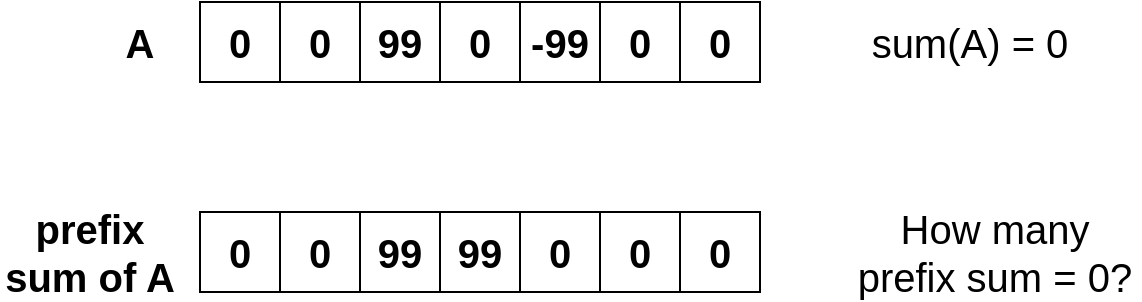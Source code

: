 <mxfile version="15.9.4" type="github" pages="25">
  <diagram id="YHwrlrzILvQ5xfsEKZok" name="2015_1">
    <mxGraphModel dx="1809" dy="662" grid="1" gridSize="10" guides="1" tooltips="1" connect="1" arrows="1" fold="1" page="1" pageScale="1" pageWidth="600" pageHeight="300" math="0" shadow="0">
      <root>
        <mxCell id="0" />
        <mxCell id="1" parent="0" />
        <mxCell id="fWEpX99q-P1qWV-BHx3n-1" value="&lt;font style=&quot;font-size: 20px&quot;&gt;&lt;b&gt;0&lt;/b&gt;&lt;/font&gt;" style="whiteSpace=wrap;html=1;aspect=fixed;" parent="1" vertex="1">
          <mxGeometry x="70" y="40" width="40" height="40" as="geometry" />
        </mxCell>
        <mxCell id="fWEpX99q-P1qWV-BHx3n-2" value="&lt;font style=&quot;font-size: 20px&quot;&gt;&lt;b&gt;0&lt;/b&gt;&lt;/font&gt;" style="whiteSpace=wrap;html=1;aspect=fixed;" parent="1" vertex="1">
          <mxGeometry x="110" y="40" width="40" height="40" as="geometry" />
        </mxCell>
        <mxCell id="fWEpX99q-P1qWV-BHx3n-3" value="&lt;font style=&quot;font-size: 20px&quot;&gt;&lt;b&gt;99&lt;/b&gt;&lt;/font&gt;" style="whiteSpace=wrap;html=1;aspect=fixed;" parent="1" vertex="1">
          <mxGeometry x="150" y="40" width="40" height="40" as="geometry" />
        </mxCell>
        <mxCell id="fWEpX99q-P1qWV-BHx3n-4" value="0" style="whiteSpace=wrap;html=1;aspect=fixed;fontSize=20;fontStyle=1" parent="1" vertex="1">
          <mxGeometry x="190" y="40" width="40" height="40" as="geometry" />
        </mxCell>
        <mxCell id="fWEpX99q-P1qWV-BHx3n-5" value="-99" style="whiteSpace=wrap;html=1;aspect=fixed;fontSize=20;fontStyle=1" parent="1" vertex="1">
          <mxGeometry x="230" y="40" width="40" height="40" as="geometry" />
        </mxCell>
        <mxCell id="fWEpX99q-P1qWV-BHx3n-6" value="0" style="whiteSpace=wrap;html=1;aspect=fixed;fontSize=20;fontStyle=1" parent="1" vertex="1">
          <mxGeometry x="270" y="40" width="40" height="40" as="geometry" />
        </mxCell>
        <mxCell id="fWEpX99q-P1qWV-BHx3n-7" value="0" style="whiteSpace=wrap;html=1;aspect=fixed;fontSize=20;fontStyle=1" parent="1" vertex="1">
          <mxGeometry x="310" y="40" width="40" height="40" as="geometry" />
        </mxCell>
        <mxCell id="fWEpX99q-P1qWV-BHx3n-9" value="sum(A) = 0" style="text;html=1;strokeColor=none;fillColor=none;align=center;verticalAlign=middle;whiteSpace=wrap;rounded=0;fontSize=20;" parent="1" vertex="1">
          <mxGeometry x="395" y="45" width="120" height="30" as="geometry" />
        </mxCell>
        <mxCell id="fWEpX99q-P1qWV-BHx3n-10" value="&lt;b&gt;A&lt;/b&gt;" style="text;html=1;strokeColor=none;fillColor=none;align=center;verticalAlign=middle;whiteSpace=wrap;rounded=0;fontSize=20;" parent="1" vertex="1">
          <mxGeometry x="10" y="45" width="60" height="30" as="geometry" />
        </mxCell>
        <mxCell id="fWEpX99q-P1qWV-BHx3n-12" value="&lt;b&gt;prefix sum of A&lt;/b&gt;" style="text;html=1;strokeColor=none;fillColor=none;align=center;verticalAlign=middle;whiteSpace=wrap;rounded=0;fontSize=20;" parent="1" vertex="1">
          <mxGeometry x="-30" y="150" width="90" height="30" as="geometry" />
        </mxCell>
        <mxCell id="fWEpX99q-P1qWV-BHx3n-14" value="&lt;font style=&quot;font-size: 20px&quot;&gt;&lt;b&gt;0&lt;/b&gt;&lt;/font&gt;" style="whiteSpace=wrap;html=1;aspect=fixed;" parent="1" vertex="1">
          <mxGeometry x="70" y="145" width="40" height="40" as="geometry" />
        </mxCell>
        <mxCell id="fWEpX99q-P1qWV-BHx3n-15" value="&lt;font style=&quot;font-size: 20px&quot;&gt;&lt;b&gt;0&lt;/b&gt;&lt;/font&gt;" style="whiteSpace=wrap;html=1;aspect=fixed;" parent="1" vertex="1">
          <mxGeometry x="110" y="145" width="40" height="40" as="geometry" />
        </mxCell>
        <mxCell id="fWEpX99q-P1qWV-BHx3n-16" value="&lt;font style=&quot;font-size: 20px&quot;&gt;&lt;b&gt;99&lt;/b&gt;&lt;/font&gt;" style="whiteSpace=wrap;html=1;aspect=fixed;" parent="1" vertex="1">
          <mxGeometry x="150" y="145" width="40" height="40" as="geometry" />
        </mxCell>
        <mxCell id="fWEpX99q-P1qWV-BHx3n-17" value="99" style="whiteSpace=wrap;html=1;aspect=fixed;fontSize=20;fontStyle=1" parent="1" vertex="1">
          <mxGeometry x="190" y="145" width="40" height="40" as="geometry" />
        </mxCell>
        <mxCell id="fWEpX99q-P1qWV-BHx3n-18" value="0" style="whiteSpace=wrap;html=1;aspect=fixed;fontSize=20;fontStyle=1" parent="1" vertex="1">
          <mxGeometry x="230" y="145" width="40" height="40" as="geometry" />
        </mxCell>
        <mxCell id="fWEpX99q-P1qWV-BHx3n-19" value="0" style="whiteSpace=wrap;html=1;aspect=fixed;fontSize=20;fontStyle=1" parent="1" vertex="1">
          <mxGeometry x="270" y="145" width="40" height="40" as="geometry" />
        </mxCell>
        <mxCell id="fWEpX99q-P1qWV-BHx3n-20" value="0" style="whiteSpace=wrap;html=1;aspect=fixed;fontSize=20;fontStyle=1" parent="1" vertex="1">
          <mxGeometry x="310" y="145" width="40" height="40" as="geometry" />
        </mxCell>
        <mxCell id="fWEpX99q-P1qWV-BHx3n-21" value="How many prefix sum = 0?" style="text;html=1;strokeColor=none;fillColor=none;align=center;verticalAlign=middle;whiteSpace=wrap;rounded=0;fontSize=20;" parent="1" vertex="1">
          <mxGeometry x="395" y="150" width="145" height="30" as="geometry" />
        </mxCell>
      </root>
    </mxGraphModel>
  </diagram>
  <diagram name="2025_2" id="N3qqfzHPR9c99ZaL37YE">
    <mxGraphModel dx="1636" dy="521" grid="1" gridSize="10" guides="1" tooltips="1" connect="1" arrows="1" fold="1" page="1" pageScale="1" pageWidth="600" pageHeight="300" math="0" shadow="0">
      <root>
        <mxCell id="evcvDznh8Jz0wj5NI1O9-0" />
        <mxCell id="evcvDznh8Jz0wj5NI1O9-1" parent="evcvDznh8Jz0wj5NI1O9-0" />
        <mxCell id="EOJ2IzQMol5kJf4y1na1-6" style="edgeStyle=orthogonalEdgeStyle;rounded=0;orthogonalLoop=1;jettySize=auto;html=1;exitX=0.5;exitY=1;exitDx=0;exitDy=0;entryX=0.5;entryY=0;entryDx=0;entryDy=0;fontSize=20;fontColor=#FF0000;strokeColor=#000000;" edge="1" parent="evcvDznh8Jz0wj5NI1O9-1" source="evcvDznh8Jz0wj5NI1O9-2" target="evcvDznh8Jz0wj5NI1O9-20">
          <mxGeometry relative="1" as="geometry" />
        </mxCell>
        <mxCell id="evcvDznh8Jz0wj5NI1O9-2" value="&lt;font style=&quot;font-size: 20px&quot;&gt;&lt;b&gt;0&lt;/b&gt;&lt;/font&gt;" style="whiteSpace=wrap;html=1;aspect=fixed;" vertex="1" parent="evcvDznh8Jz0wj5NI1O9-1">
          <mxGeometry x="70" y="40" width="40" height="40" as="geometry" />
        </mxCell>
        <mxCell id="EOJ2IzQMol5kJf4y1na1-5" style="edgeStyle=orthogonalEdgeStyle;rounded=0;orthogonalLoop=1;jettySize=auto;html=1;exitX=0.5;exitY=1;exitDx=0;exitDy=0;entryX=0.5;entryY=0;entryDx=0;entryDy=0;fontSize=20;fontColor=#FF0000;strokeColor=#000000;" edge="1" parent="evcvDznh8Jz0wj5NI1O9-1" source="evcvDznh8Jz0wj5NI1O9-3" target="evcvDznh8Jz0wj5NI1O9-22">
          <mxGeometry relative="1" as="geometry" />
        </mxCell>
        <mxCell id="evcvDznh8Jz0wj5NI1O9-3" value="&lt;font style=&quot;font-size: 20px&quot;&gt;&lt;b&gt;0&lt;/b&gt;&lt;/font&gt;" style="whiteSpace=wrap;html=1;aspect=fixed;" vertex="1" parent="evcvDznh8Jz0wj5NI1O9-1">
          <mxGeometry x="110" y="40" width="40" height="40" as="geometry" />
        </mxCell>
        <mxCell id="evcvDznh8Jz0wj5NI1O9-4" value="&lt;font style=&quot;font-size: 20px&quot;&gt;&lt;b&gt;99&lt;/b&gt;&lt;/font&gt;" style="whiteSpace=wrap;html=1;aspect=fixed;" vertex="1" parent="evcvDznh8Jz0wj5NI1O9-1">
          <mxGeometry x="150" y="40" width="40" height="40" as="geometry" />
        </mxCell>
        <mxCell id="evcvDznh8Jz0wj5NI1O9-5" value="0" style="whiteSpace=wrap;html=1;aspect=fixed;fontSize=20;fontStyle=1" vertex="1" parent="evcvDznh8Jz0wj5NI1O9-1">
          <mxGeometry x="190" y="40" width="40" height="40" as="geometry" />
        </mxCell>
        <mxCell id="EOJ2IzQMol5kJf4y1na1-2" style="edgeStyle=orthogonalEdgeStyle;rounded=0;orthogonalLoop=1;jettySize=auto;html=1;exitX=0.5;exitY=1;exitDx=0;exitDy=0;entryX=0.5;entryY=0;entryDx=0;entryDy=0;fontSize=20;fontColor=#EA6B66;" edge="1" parent="evcvDznh8Jz0wj5NI1O9-1" source="evcvDznh8Jz0wj5NI1O9-6" target="evcvDznh8Jz0wj5NI1O9-27">
          <mxGeometry relative="1" as="geometry" />
        </mxCell>
        <mxCell id="evcvDznh8Jz0wj5NI1O9-6" value="-99" style="whiteSpace=wrap;html=1;aspect=fixed;fontSize=20;fontStyle=1" vertex="1" parent="evcvDznh8Jz0wj5NI1O9-1">
          <mxGeometry x="230" y="40" width="40" height="40" as="geometry" />
        </mxCell>
        <mxCell id="EOJ2IzQMol5kJf4y1na1-3" style="edgeStyle=orthogonalEdgeStyle;rounded=0;orthogonalLoop=1;jettySize=auto;html=1;exitX=0.5;exitY=1;exitDx=0;exitDy=0;entryX=0.5;entryY=0;entryDx=0;entryDy=0;fontSize=20;fontColor=#EA6B66;" edge="1" parent="evcvDznh8Jz0wj5NI1O9-1" source="evcvDznh8Jz0wj5NI1O9-7" target="evcvDznh8Jz0wj5NI1O9-33">
          <mxGeometry relative="1" as="geometry" />
        </mxCell>
        <mxCell id="evcvDznh8Jz0wj5NI1O9-7" value="0" style="whiteSpace=wrap;html=1;aspect=fixed;fontSize=20;fontStyle=1" vertex="1" parent="evcvDznh8Jz0wj5NI1O9-1">
          <mxGeometry x="270" y="40" width="40" height="40" as="geometry" />
        </mxCell>
        <mxCell id="EOJ2IzQMol5kJf4y1na1-4" style="edgeStyle=orthogonalEdgeStyle;rounded=0;orthogonalLoop=1;jettySize=auto;html=1;exitX=0.5;exitY=1;exitDx=0;exitDy=0;entryX=0.5;entryY=0;entryDx=0;entryDy=0;fontSize=20;fontColor=#EA6B66;dashed=1;strokeColor=#FF0000;" edge="1" parent="evcvDznh8Jz0wj5NI1O9-1" source="evcvDznh8Jz0wj5NI1O9-8" target="evcvDznh8Jz0wj5NI1O9-40">
          <mxGeometry relative="1" as="geometry" />
        </mxCell>
        <mxCell id="evcvDznh8Jz0wj5NI1O9-8" value="0" style="whiteSpace=wrap;html=1;aspect=fixed;fontSize=20;fontStyle=1" vertex="1" parent="evcvDznh8Jz0wj5NI1O9-1">
          <mxGeometry x="310" y="40" width="40" height="40" as="geometry" />
        </mxCell>
        <mxCell id="evcvDznh8Jz0wj5NI1O9-9" value="sum(A) = 0" style="text;html=1;strokeColor=none;fillColor=none;align=center;verticalAlign=middle;whiteSpace=wrap;rounded=0;fontSize=20;" vertex="1" parent="evcvDznh8Jz0wj5NI1O9-1">
          <mxGeometry x="395" y="45" width="120" height="30" as="geometry" />
        </mxCell>
        <mxCell id="evcvDznh8Jz0wj5NI1O9-10" value="&lt;b&gt;A&lt;/b&gt;" style="text;html=1;strokeColor=none;fillColor=none;align=center;verticalAlign=middle;whiteSpace=wrap;rounded=0;fontSize=20;" vertex="1" parent="evcvDznh8Jz0wj5NI1O9-1">
          <mxGeometry x="10" y="45" width="60" height="30" as="geometry" />
        </mxCell>
        <mxCell id="evcvDznh8Jz0wj5NI1O9-11" value="&lt;b&gt;prefix sum of A&lt;/b&gt;" style="text;html=1;strokeColor=none;fillColor=none;align=center;verticalAlign=middle;whiteSpace=wrap;rounded=0;fontSize=20;" vertex="1" parent="evcvDznh8Jz0wj5NI1O9-1">
          <mxGeometry x="-30" y="150" width="90" height="30" as="geometry" />
        </mxCell>
        <mxCell id="evcvDznh8Jz0wj5NI1O9-12" value="&lt;font style=&quot;font-size: 20px&quot; color=&quot;#ea6b66&quot;&gt;&lt;b&gt;0&lt;/b&gt;&lt;/font&gt;" style="whiteSpace=wrap;html=1;aspect=fixed;" vertex="1" parent="evcvDznh8Jz0wj5NI1O9-1">
          <mxGeometry x="70" y="145" width="40" height="40" as="geometry" />
        </mxCell>
        <mxCell id="evcvDznh8Jz0wj5NI1O9-13" value="&lt;font style=&quot;font-size: 20px&quot; color=&quot;#ea6b66&quot;&gt;&lt;b&gt;0&lt;/b&gt;&lt;/font&gt;" style="whiteSpace=wrap;html=1;aspect=fixed;" vertex="1" parent="evcvDznh8Jz0wj5NI1O9-1">
          <mxGeometry x="110" y="145" width="40" height="40" as="geometry" />
        </mxCell>
        <mxCell id="evcvDznh8Jz0wj5NI1O9-14" value="&lt;font style=&quot;font-size: 20px&quot;&gt;&lt;b&gt;99&lt;/b&gt;&lt;/font&gt;" style="whiteSpace=wrap;html=1;aspect=fixed;" vertex="1" parent="evcvDznh8Jz0wj5NI1O9-1">
          <mxGeometry x="150" y="145" width="40" height="40" as="geometry" />
        </mxCell>
        <mxCell id="evcvDznh8Jz0wj5NI1O9-15" value="99" style="whiteSpace=wrap;html=1;aspect=fixed;fontSize=20;fontStyle=1" vertex="1" parent="evcvDznh8Jz0wj5NI1O9-1">
          <mxGeometry x="190" y="145" width="40" height="40" as="geometry" />
        </mxCell>
        <mxCell id="evcvDznh8Jz0wj5NI1O9-16" value="0" style="whiteSpace=wrap;html=1;aspect=fixed;fontSize=20;fontStyle=1;fontColor=#EA6B66;" vertex="1" parent="evcvDznh8Jz0wj5NI1O9-1">
          <mxGeometry x="230" y="145" width="40" height="40" as="geometry" />
        </mxCell>
        <mxCell id="evcvDznh8Jz0wj5NI1O9-17" value="0" style="whiteSpace=wrap;html=1;aspect=fixed;fontSize=20;fontStyle=1;fontColor=#EA6B66;" vertex="1" parent="evcvDznh8Jz0wj5NI1O9-1">
          <mxGeometry x="270" y="145" width="40" height="40" as="geometry" />
        </mxCell>
        <mxCell id="evcvDznh8Jz0wj5NI1O9-18" value="0" style="whiteSpace=wrap;html=1;aspect=fixed;fontSize=20;fontStyle=1;fontColor=#EA6B66;" vertex="1" parent="evcvDznh8Jz0wj5NI1O9-1">
          <mxGeometry x="310" y="145" width="40" height="40" as="geometry" />
        </mxCell>
        <mxCell id="evcvDznh8Jz0wj5NI1O9-20" value="&lt;font style=&quot;font-size: 20px&quot;&gt;&lt;b&gt;0&lt;/b&gt;&lt;/font&gt;" style="whiteSpace=wrap;html=1;aspect=fixed;" vertex="1" parent="evcvDznh8Jz0wj5NI1O9-1">
          <mxGeometry x="70" y="210" width="40" height="40" as="geometry" />
        </mxCell>
        <mxCell id="evcvDznh8Jz0wj5NI1O9-21" value="&lt;font style=&quot;font-size: 20px&quot;&gt;&lt;b&gt;0&lt;/b&gt;&lt;/font&gt;" style="whiteSpace=wrap;html=1;aspect=fixed;" vertex="1" parent="evcvDznh8Jz0wj5NI1O9-1">
          <mxGeometry x="70" y="260" width="40" height="40" as="geometry" />
        </mxCell>
        <mxCell id="evcvDznh8Jz0wj5NI1O9-22" value="&lt;font style=&quot;font-size: 20px&quot;&gt;&lt;b&gt;0&lt;/b&gt;&lt;/font&gt;" style="whiteSpace=wrap;html=1;aspect=fixed;" vertex="1" parent="evcvDznh8Jz0wj5NI1O9-1">
          <mxGeometry x="110" y="260" width="40" height="40" as="geometry" />
        </mxCell>
        <mxCell id="evcvDznh8Jz0wj5NI1O9-23" value="&lt;font style=&quot;font-size: 20px&quot;&gt;&lt;b&gt;0&lt;/b&gt;&lt;/font&gt;" style="whiteSpace=wrap;html=1;aspect=fixed;" vertex="1" parent="evcvDznh8Jz0wj5NI1O9-1">
          <mxGeometry x="70" y="310" width="40" height="40" as="geometry" />
        </mxCell>
        <mxCell id="evcvDznh8Jz0wj5NI1O9-24" value="&lt;font style=&quot;font-size: 20px&quot;&gt;&lt;b&gt;0&lt;/b&gt;&lt;/font&gt;" style="whiteSpace=wrap;html=1;aspect=fixed;" vertex="1" parent="evcvDznh8Jz0wj5NI1O9-1">
          <mxGeometry x="110" y="310" width="40" height="40" as="geometry" />
        </mxCell>
        <mxCell id="evcvDznh8Jz0wj5NI1O9-25" value="&lt;font style=&quot;font-size: 20px&quot;&gt;&lt;b&gt;99&lt;/b&gt;&lt;/font&gt;" style="whiteSpace=wrap;html=1;aspect=fixed;" vertex="1" parent="evcvDznh8Jz0wj5NI1O9-1">
          <mxGeometry x="150" y="310" width="40" height="40" as="geometry" />
        </mxCell>
        <mxCell id="evcvDznh8Jz0wj5NI1O9-26" value="0" style="whiteSpace=wrap;html=1;aspect=fixed;fontSize=20;fontStyle=1" vertex="1" parent="evcvDznh8Jz0wj5NI1O9-1">
          <mxGeometry x="190" y="310" width="40" height="40" as="geometry" />
        </mxCell>
        <mxCell id="evcvDznh8Jz0wj5NI1O9-27" value="-99" style="whiteSpace=wrap;html=1;aspect=fixed;fontSize=20;fontStyle=1" vertex="1" parent="evcvDznh8Jz0wj5NI1O9-1">
          <mxGeometry x="230" y="310" width="40" height="40" as="geometry" />
        </mxCell>
        <mxCell id="evcvDznh8Jz0wj5NI1O9-28" value="&lt;font style=&quot;font-size: 20px&quot;&gt;&lt;b&gt;0&lt;/b&gt;&lt;/font&gt;" style="whiteSpace=wrap;html=1;aspect=fixed;" vertex="1" parent="evcvDznh8Jz0wj5NI1O9-1">
          <mxGeometry x="70" y="360" width="40" height="40" as="geometry" />
        </mxCell>
        <mxCell id="evcvDznh8Jz0wj5NI1O9-29" value="&lt;font style=&quot;font-size: 20px&quot;&gt;&lt;b&gt;0&lt;/b&gt;&lt;/font&gt;" style="whiteSpace=wrap;html=1;aspect=fixed;" vertex="1" parent="evcvDznh8Jz0wj5NI1O9-1">
          <mxGeometry x="110" y="360" width="40" height="40" as="geometry" />
        </mxCell>
        <mxCell id="evcvDznh8Jz0wj5NI1O9-30" value="&lt;font style=&quot;font-size: 20px&quot;&gt;&lt;b&gt;99&lt;/b&gt;&lt;/font&gt;" style="whiteSpace=wrap;html=1;aspect=fixed;" vertex="1" parent="evcvDznh8Jz0wj5NI1O9-1">
          <mxGeometry x="150" y="360" width="40" height="40" as="geometry" />
        </mxCell>
        <mxCell id="evcvDznh8Jz0wj5NI1O9-31" value="0" style="whiteSpace=wrap;html=1;aspect=fixed;fontSize=20;fontStyle=1" vertex="1" parent="evcvDznh8Jz0wj5NI1O9-1">
          <mxGeometry x="190" y="360" width="40" height="40" as="geometry" />
        </mxCell>
        <mxCell id="evcvDznh8Jz0wj5NI1O9-32" value="-99" style="whiteSpace=wrap;html=1;aspect=fixed;fontSize=20;fontStyle=1" vertex="1" parent="evcvDznh8Jz0wj5NI1O9-1">
          <mxGeometry x="230" y="360" width="40" height="40" as="geometry" />
        </mxCell>
        <mxCell id="evcvDznh8Jz0wj5NI1O9-33" value="0" style="whiteSpace=wrap;html=1;aspect=fixed;fontSize=20;fontStyle=1" vertex="1" parent="evcvDznh8Jz0wj5NI1O9-1">
          <mxGeometry x="270" y="360" width="40" height="40" as="geometry" />
        </mxCell>
        <mxCell id="evcvDznh8Jz0wj5NI1O9-34" value="&lt;font style=&quot;font-size: 20px&quot;&gt;&lt;b&gt;0&lt;/b&gt;&lt;/font&gt;" style="whiteSpace=wrap;html=1;aspect=fixed;" vertex="1" parent="evcvDznh8Jz0wj5NI1O9-1">
          <mxGeometry x="70" y="410" width="40" height="40" as="geometry" />
        </mxCell>
        <mxCell id="evcvDznh8Jz0wj5NI1O9-35" value="&lt;font style=&quot;font-size: 20px&quot;&gt;&lt;b&gt;0&lt;/b&gt;&lt;/font&gt;" style="whiteSpace=wrap;html=1;aspect=fixed;" vertex="1" parent="evcvDznh8Jz0wj5NI1O9-1">
          <mxGeometry x="110" y="410" width="40" height="40" as="geometry" />
        </mxCell>
        <mxCell id="evcvDznh8Jz0wj5NI1O9-36" value="&lt;font style=&quot;font-size: 20px&quot;&gt;&lt;b&gt;99&lt;/b&gt;&lt;/font&gt;" style="whiteSpace=wrap;html=1;aspect=fixed;" vertex="1" parent="evcvDznh8Jz0wj5NI1O9-1">
          <mxGeometry x="150" y="410" width="40" height="40" as="geometry" />
        </mxCell>
        <mxCell id="evcvDznh8Jz0wj5NI1O9-37" value="0" style="whiteSpace=wrap;html=1;aspect=fixed;fontSize=20;fontStyle=1" vertex="1" parent="evcvDznh8Jz0wj5NI1O9-1">
          <mxGeometry x="190" y="410" width="40" height="40" as="geometry" />
        </mxCell>
        <mxCell id="evcvDznh8Jz0wj5NI1O9-38" value="-99" style="whiteSpace=wrap;html=1;aspect=fixed;fontSize=20;fontStyle=1" vertex="1" parent="evcvDznh8Jz0wj5NI1O9-1">
          <mxGeometry x="230" y="410" width="40" height="40" as="geometry" />
        </mxCell>
        <mxCell id="evcvDznh8Jz0wj5NI1O9-39" value="0" style="whiteSpace=wrap;html=1;aspect=fixed;fontSize=20;fontStyle=1" vertex="1" parent="evcvDznh8Jz0wj5NI1O9-1">
          <mxGeometry x="270" y="410" width="40" height="40" as="geometry" />
        </mxCell>
        <mxCell id="evcvDznh8Jz0wj5NI1O9-40" value="0" style="whiteSpace=wrap;html=1;aspect=fixed;fontSize=20;fontStyle=1" vertex="1" parent="evcvDznh8Jz0wj5NI1O9-1">
          <mxGeometry x="310" y="410" width="40" height="40" as="geometry" />
        </mxCell>
        <mxCell id="EOJ2IzQMol5kJf4y1na1-0" value="" style="shape=image;html=1;verticalAlign=top;verticalLabelPosition=bottom;labelBackgroundColor=#ffffff;imageAspect=0;aspect=fixed;image=https://cdn3.iconfinder.com/data/icons/musthave/128/Delete.png;fontSize=20;fontColor=#EA6B66;" vertex="1" parent="evcvDznh8Jz0wj5NI1O9-1">
          <mxGeometry x="360" y="405" width="50" height="50" as="geometry" />
        </mxCell>
        <mxCell id="EOJ2IzQMol5kJf4y1na1-1" value="&lt;font color=&quot;#ff0000&quot;&gt;The last prefix sum is NEVER used!&lt;/font&gt;" style="text;html=1;strokeColor=none;fillColor=none;align=center;verticalAlign=middle;whiteSpace=wrap;rounded=0;fontSize=20;fontColor=#EA6B66;" vertex="1" parent="evcvDznh8Jz0wj5NI1O9-1">
          <mxGeometry x="390" y="415" width="250" height="30" as="geometry" />
        </mxCell>
      </root>
    </mxGraphModel>
  </diagram>
  <diagram name="2025_3" id="8F8LSxE13Elr7mxijbGC">
    <mxGraphModel dx="1636" dy="521" grid="1" gridSize="10" guides="1" tooltips="1" connect="1" arrows="1" fold="1" page="1" pageScale="1" pageWidth="600" pageHeight="300" math="0" shadow="0">
      <root>
        <mxCell id="CrmCUNOfD0EtP1FIjmFM-0" />
        <mxCell id="CrmCUNOfD0EtP1FIjmFM-1" parent="CrmCUNOfD0EtP1FIjmFM-0" />
        <mxCell id="CrmCUNOfD0EtP1FIjmFM-2" value="&lt;font style=&quot;font-size: 20px&quot;&gt;&lt;b&gt;3&lt;/b&gt;&lt;/font&gt;" style="whiteSpace=wrap;html=1;aspect=fixed;" vertex="1" parent="CrmCUNOfD0EtP1FIjmFM-1">
          <mxGeometry x="-10" y="30" width="40" height="40" as="geometry" />
        </mxCell>
        <mxCell id="CrmCUNOfD0EtP1FIjmFM-3" value="&lt;font style=&quot;font-size: 20px&quot;&gt;&lt;b&gt;1&lt;/b&gt;&lt;/font&gt;" style="whiteSpace=wrap;html=1;aspect=fixed;" vertex="1" parent="CrmCUNOfD0EtP1FIjmFM-1">
          <mxGeometry x="30" y="30" width="40" height="40" as="geometry" />
        </mxCell>
        <mxCell id="CrmCUNOfD0EtP1FIjmFM-4" value="&lt;font style=&quot;font-size: 20px&quot; color=&quot;#97d077&quot;&gt;&lt;b&gt;3&lt;/b&gt;&lt;/font&gt;" style="whiteSpace=wrap;html=1;aspect=fixed;" vertex="1" parent="CrmCUNOfD0EtP1FIjmFM-1">
          <mxGeometry x="70" y="30" width="40" height="40" as="geometry" />
        </mxCell>
        <mxCell id="CrmCUNOfD0EtP1FIjmFM-5" value="0" style="whiteSpace=wrap;html=1;aspect=fixed;fontSize=20;fontStyle=1" vertex="1" parent="CrmCUNOfD0EtP1FIjmFM-1">
          <mxGeometry x="110" y="30" width="40" height="40" as="geometry" />
        </mxCell>
        <mxCell id="CrmCUNOfD0EtP1FIjmFM-6" value="-4" style="whiteSpace=wrap;html=1;aspect=fixed;fontSize=20;fontStyle=1" vertex="1" parent="CrmCUNOfD0EtP1FIjmFM-1">
          <mxGeometry x="150" y="30" width="40" height="40" as="geometry" />
        </mxCell>
        <mxCell id="CrmCUNOfD0EtP1FIjmFM-7" value="5" style="whiteSpace=wrap;html=1;aspect=fixed;fontSize=20;fontStyle=1" vertex="1" parent="CrmCUNOfD0EtP1FIjmFM-1">
          <mxGeometry x="190" y="30" width="40" height="40" as="geometry" />
        </mxCell>
        <mxCell id="CrmCUNOfD0EtP1FIjmFM-8" value="2" style="whiteSpace=wrap;html=1;aspect=fixed;fontSize=20;fontStyle=1" vertex="1" parent="CrmCUNOfD0EtP1FIjmFM-1">
          <mxGeometry x="230" y="30" width="40" height="40" as="geometry" />
        </mxCell>
        <mxCell id="CrmCUNOfD0EtP1FIjmFM-9" value="&lt;font style=&quot;font-size: 20px&quot;&gt;&lt;b&gt;1&lt;/b&gt;&lt;/font&gt;" style="whiteSpace=wrap;html=1;aspect=fixed;" vertex="1" parent="CrmCUNOfD0EtP1FIjmFM-1">
          <mxGeometry x="-50" y="30" width="40" height="40" as="geometry" />
        </mxCell>
        <mxCell id="CrmCUNOfD0EtP1FIjmFM-10" value="&lt;font style=&quot;font-size: 20px&quot;&gt;&lt;b&gt;2&lt;/b&gt;&lt;/font&gt;" style="whiteSpace=wrap;html=1;aspect=fixed;" vertex="1" parent="CrmCUNOfD0EtP1FIjmFM-1">
          <mxGeometry x="-90" y="30" width="40" height="40" as="geometry" />
        </mxCell>
        <mxCell id="CrmCUNOfD0EtP1FIjmFM-11" value="&lt;font style=&quot;font-size: 20px&quot;&gt;&lt;b&gt;6&lt;/b&gt;&lt;/font&gt;" style="whiteSpace=wrap;html=1;aspect=fixed;" vertex="1" parent="CrmCUNOfD0EtP1FIjmFM-1">
          <mxGeometry x="-10" y="80" width="40" height="40" as="geometry" />
        </mxCell>
        <mxCell id="CrmCUNOfD0EtP1FIjmFM-12" value="&lt;font style=&quot;font-size: 20px&quot;&gt;&lt;b&gt;7&lt;/b&gt;&lt;/font&gt;" style="whiteSpace=wrap;html=1;aspect=fixed;" vertex="1" parent="CrmCUNOfD0EtP1FIjmFM-1">
          <mxGeometry x="30" y="80" width="40" height="40" as="geometry" />
        </mxCell>
        <mxCell id="CrmCUNOfD0EtP1FIjmFM-13" value="&lt;font style=&quot;font-size: 20px&quot;&gt;&lt;b&gt;10&lt;/b&gt;&lt;/font&gt;" style="whiteSpace=wrap;html=1;aspect=fixed;fontColor=#000000;" vertex="1" parent="CrmCUNOfD0EtP1FIjmFM-1">
          <mxGeometry x="70" y="80" width="40" height="40" as="geometry" />
        </mxCell>
        <mxCell id="CrmCUNOfD0EtP1FIjmFM-14" value="10" style="whiteSpace=wrap;html=1;aspect=fixed;fontSize=20;fontStyle=1" vertex="1" parent="CrmCUNOfD0EtP1FIjmFM-1">
          <mxGeometry x="110" y="80" width="40" height="40" as="geometry" />
        </mxCell>
        <mxCell id="CrmCUNOfD0EtP1FIjmFM-15" value="6" style="whiteSpace=wrap;html=1;aspect=fixed;fontSize=20;fontStyle=1" vertex="1" parent="CrmCUNOfD0EtP1FIjmFM-1">
          <mxGeometry x="150" y="80" width="40" height="40" as="geometry" />
        </mxCell>
        <mxCell id="CrmCUNOfD0EtP1FIjmFM-16" value="11" style="whiteSpace=wrap;html=1;aspect=fixed;fontSize=20;fontStyle=1" vertex="1" parent="CrmCUNOfD0EtP1FIjmFM-1">
          <mxGeometry x="190" y="80" width="40" height="40" as="geometry" />
        </mxCell>
        <mxCell id="CrmCUNOfD0EtP1FIjmFM-17" value="13" style="whiteSpace=wrap;html=1;aspect=fixed;fontSize=20;fontStyle=1" vertex="1" parent="CrmCUNOfD0EtP1FIjmFM-1">
          <mxGeometry x="230" y="80" width="40" height="40" as="geometry" />
        </mxCell>
        <mxCell id="CrmCUNOfD0EtP1FIjmFM-18" value="&lt;font style=&quot;font-size: 20px&quot;&gt;&lt;b&gt;3&lt;/b&gt;&lt;/font&gt;" style="whiteSpace=wrap;html=1;aspect=fixed;" vertex="1" parent="CrmCUNOfD0EtP1FIjmFM-1">
          <mxGeometry x="-50" y="80" width="40" height="40" as="geometry" />
        </mxCell>
        <mxCell id="CrmCUNOfD0EtP1FIjmFM-19" value="&lt;font style=&quot;font-size: 20px&quot;&gt;&lt;b&gt;2&lt;/b&gt;&lt;/font&gt;" style="whiteSpace=wrap;html=1;aspect=fixed;" vertex="1" parent="CrmCUNOfD0EtP1FIjmFM-1">
          <mxGeometry x="-90" y="80" width="40" height="40" as="geometry" />
        </mxCell>
        <mxCell id="CrmCUNOfD0EtP1FIjmFM-20" value="&lt;b&gt;&amp;nbsp;A&lt;/b&gt;" style="text;html=1;strokeColor=none;fillColor=none;align=center;verticalAlign=middle;whiteSpace=wrap;rounded=0;fontSize=20;" vertex="1" parent="CrmCUNOfD0EtP1FIjmFM-1">
          <mxGeometry x="-220" y="35" width="130" height="30" as="geometry" />
        </mxCell>
        <mxCell id="CrmCUNOfD0EtP1FIjmFM-21" value="&lt;b&gt;prefix sum of A&lt;/b&gt;" style="text;html=1;strokeColor=none;fillColor=none;align=center;verticalAlign=middle;whiteSpace=wrap;rounded=0;fontSize=20;" vertex="1" parent="CrmCUNOfD0EtP1FIjmFM-1">
          <mxGeometry x="-190" y="80" width="90" height="30" as="geometry" />
        </mxCell>
        <mxCell id="CrmCUNOfD0EtP1FIjmFM-22" value="&lt;font style=&quot;font-size: 20px&quot;&gt;&lt;b&gt;6&lt;/b&gt;&lt;/font&gt;" style="whiteSpace=wrap;html=1;aspect=fixed;" vertex="1" parent="CrmCUNOfD0EtP1FIjmFM-1">
          <mxGeometry x="-10" y="250" width="40" height="40" as="geometry" />
        </mxCell>
        <mxCell id="CrmCUNOfD0EtP1FIjmFM-23" value="&lt;font style=&quot;font-size: 20px&quot;&gt;&lt;b&gt;7&lt;/b&gt;&lt;/font&gt;" style="whiteSpace=wrap;html=1;aspect=fixed;" vertex="1" parent="CrmCUNOfD0EtP1FIjmFM-1">
          <mxGeometry x="30" y="250" width="40" height="40" as="geometry" />
        </mxCell>
        <mxCell id="CrmCUNOfD0EtP1FIjmFM-24" value="&lt;font style=&quot;font-size: 20px&quot;&gt;&lt;b&gt;11&lt;/b&gt;&lt;/font&gt;" style="whiteSpace=wrap;html=1;aspect=fixed;fontColor=#EA6B66;" vertex="1" parent="CrmCUNOfD0EtP1FIjmFM-1">
          <mxGeometry x="70" y="250" width="40" height="40" as="geometry" />
        </mxCell>
        <mxCell id="CrmCUNOfD0EtP1FIjmFM-25" value="11" style="whiteSpace=wrap;html=1;aspect=fixed;fontSize=20;fontStyle=1;fontColor=#EA6B66;" vertex="1" parent="CrmCUNOfD0EtP1FIjmFM-1">
          <mxGeometry x="110" y="250" width="40" height="40" as="geometry" />
        </mxCell>
        <mxCell id="CrmCUNOfD0EtP1FIjmFM-26" value="7" style="whiteSpace=wrap;html=1;aspect=fixed;fontSize=20;fontStyle=1;fontColor=#EA6B66;" vertex="1" parent="CrmCUNOfD0EtP1FIjmFM-1">
          <mxGeometry x="150" y="250" width="40" height="40" as="geometry" />
        </mxCell>
        <mxCell id="CrmCUNOfD0EtP1FIjmFM-27" value="12" style="whiteSpace=wrap;html=1;aspect=fixed;fontSize=20;fontStyle=1;fontColor=#EA6B66;" vertex="1" parent="CrmCUNOfD0EtP1FIjmFM-1">
          <mxGeometry x="190" y="250" width="40" height="40" as="geometry" />
        </mxCell>
        <mxCell id="CrmCUNOfD0EtP1FIjmFM-28" value="14" style="whiteSpace=wrap;html=1;aspect=fixed;fontSize=20;fontStyle=1;fontColor=#EA6B66;" vertex="1" parent="CrmCUNOfD0EtP1FIjmFM-1">
          <mxGeometry x="230" y="250" width="40" height="40" as="geometry" />
        </mxCell>
        <mxCell id="CrmCUNOfD0EtP1FIjmFM-29" value="&lt;font style=&quot;font-size: 20px&quot;&gt;&lt;b&gt;3&lt;/b&gt;&lt;/font&gt;" style="whiteSpace=wrap;html=1;aspect=fixed;" vertex="1" parent="CrmCUNOfD0EtP1FIjmFM-1">
          <mxGeometry x="-50" y="250" width="40" height="40" as="geometry" />
        </mxCell>
        <mxCell id="CrmCUNOfD0EtP1FIjmFM-30" value="&lt;font style=&quot;font-size: 20px&quot;&gt;&lt;b&gt;2&lt;/b&gt;&lt;/font&gt;" style="whiteSpace=wrap;html=1;aspect=fixed;" vertex="1" parent="CrmCUNOfD0EtP1FIjmFM-1">
          <mxGeometry x="-90" y="250" width="40" height="40" as="geometry" />
        </mxCell>
        <mxCell id="CrmCUNOfD0EtP1FIjmFM-31" value="&lt;b&gt;&lt;font color=&quot;#ea6b66&quot;&gt;NEW&lt;/font&gt; prefix sum of A&lt;/b&gt;" style="text;html=1;strokeColor=none;fillColor=none;align=center;verticalAlign=middle;whiteSpace=wrap;rounded=0;fontSize=20;" vertex="1" parent="CrmCUNOfD0EtP1FIjmFM-1">
          <mxGeometry x="-200" y="255" width="110" height="30" as="geometry" />
        </mxCell>
        <mxCell id="CrmCUNOfD0EtP1FIjmFM-32" style="edgeStyle=orthogonalEdgeStyle;rounded=0;orthogonalLoop=1;jettySize=auto;html=1;exitX=1;exitY=0.5;exitDx=0;exitDy=0;entryX=0;entryY=0.5;entryDx=0;entryDy=0;fontSize=20;fontColor=#EA6B66;strokeColor=#EA6B66;" edge="1" parent="CrmCUNOfD0EtP1FIjmFM-1" source="CrmCUNOfD0EtP1FIjmFM-33" target="CrmCUNOfD0EtP1FIjmFM-34">
          <mxGeometry relative="1" as="geometry" />
        </mxCell>
        <mxCell id="CrmCUNOfD0EtP1FIjmFM-33" value="&lt;font color=&quot;#97d077&quot;&gt;3&lt;/font&gt;" style="text;html=1;strokeColor=none;fillColor=none;align=center;verticalAlign=middle;whiteSpace=wrap;rounded=0;fontSize=20;fontColor=#EA6B66;" vertex="1" parent="CrmCUNOfD0EtP1FIjmFM-1">
          <mxGeometry x="-70" y="140" width="20" height="30" as="geometry" />
        </mxCell>
        <mxCell id="CrmCUNOfD0EtP1FIjmFM-34" value="4" style="text;html=1;strokeColor=none;fillColor=none;align=center;verticalAlign=middle;whiteSpace=wrap;rounded=0;fontSize=20;fontColor=#EA6B66;" vertex="1" parent="CrmCUNOfD0EtP1FIjmFM-1">
          <mxGeometry x="-10" y="140" width="20" height="30" as="geometry" />
        </mxCell>
        <mxCell id="CrmCUNOfD0EtP1FIjmFM-35" value="&lt;font style=&quot;font-size: 20px&quot;&gt;&lt;b&gt;3&lt;/b&gt;&lt;/font&gt;" style="whiteSpace=wrap;html=1;aspect=fixed;" vertex="1" parent="CrmCUNOfD0EtP1FIjmFM-1">
          <mxGeometry x="-10" y="200" width="40" height="40" as="geometry" />
        </mxCell>
        <mxCell id="CrmCUNOfD0EtP1FIjmFM-36" value="&lt;font style=&quot;font-size: 20px&quot;&gt;&lt;b&gt;1&lt;/b&gt;&lt;/font&gt;" style="whiteSpace=wrap;html=1;aspect=fixed;" vertex="1" parent="CrmCUNOfD0EtP1FIjmFM-1">
          <mxGeometry x="30" y="200" width="40" height="40" as="geometry" />
        </mxCell>
        <mxCell id="CrmCUNOfD0EtP1FIjmFM-37" value="&lt;font style=&quot;font-size: 20px&quot;&gt;&lt;b&gt;4&lt;/b&gt;&lt;/font&gt;" style="whiteSpace=wrap;html=1;aspect=fixed;fontColor=#EA6B66;" vertex="1" parent="CrmCUNOfD0EtP1FIjmFM-1">
          <mxGeometry x="70" y="200" width="40" height="40" as="geometry" />
        </mxCell>
        <mxCell id="CrmCUNOfD0EtP1FIjmFM-38" value="0" style="whiteSpace=wrap;html=1;aspect=fixed;fontSize=20;fontStyle=1" vertex="1" parent="CrmCUNOfD0EtP1FIjmFM-1">
          <mxGeometry x="110" y="200" width="40" height="40" as="geometry" />
        </mxCell>
        <mxCell id="CrmCUNOfD0EtP1FIjmFM-39" value="-4" style="whiteSpace=wrap;html=1;aspect=fixed;fontSize=20;fontStyle=1" vertex="1" parent="CrmCUNOfD0EtP1FIjmFM-1">
          <mxGeometry x="150" y="200" width="40" height="40" as="geometry" />
        </mxCell>
        <mxCell id="CrmCUNOfD0EtP1FIjmFM-40" value="5" style="whiteSpace=wrap;html=1;aspect=fixed;fontSize=20;fontStyle=1" vertex="1" parent="CrmCUNOfD0EtP1FIjmFM-1">
          <mxGeometry x="190" y="200" width="40" height="40" as="geometry" />
        </mxCell>
        <mxCell id="CrmCUNOfD0EtP1FIjmFM-41" value="2" style="whiteSpace=wrap;html=1;aspect=fixed;fontSize=20;fontStyle=1" vertex="1" parent="CrmCUNOfD0EtP1FIjmFM-1">
          <mxGeometry x="230" y="200" width="40" height="40" as="geometry" />
        </mxCell>
        <mxCell id="CrmCUNOfD0EtP1FIjmFM-42" value="&lt;font style=&quot;font-size: 20px&quot;&gt;&lt;b&gt;1&lt;/b&gt;&lt;/font&gt;" style="whiteSpace=wrap;html=1;aspect=fixed;" vertex="1" parent="CrmCUNOfD0EtP1FIjmFM-1">
          <mxGeometry x="-50" y="200" width="40" height="40" as="geometry" />
        </mxCell>
        <mxCell id="CrmCUNOfD0EtP1FIjmFM-43" value="&lt;font style=&quot;font-size: 20px&quot;&gt;&lt;b&gt;2&lt;/b&gt;&lt;/font&gt;" style="whiteSpace=wrap;html=1;aspect=fixed;" vertex="1" parent="CrmCUNOfD0EtP1FIjmFM-1">
          <mxGeometry x="-90" y="200" width="40" height="40" as="geometry" />
        </mxCell>
        <mxCell id="CrmCUNOfD0EtP1FIjmFM-44" value="&lt;b&gt;NEW A&lt;/b&gt;" style="text;html=1;strokeColor=none;fillColor=none;align=center;verticalAlign=middle;whiteSpace=wrap;rounded=0;fontSize=20;" vertex="1" parent="CrmCUNOfD0EtP1FIjmFM-1">
          <mxGeometry x="-182.5" y="205" width="75" height="30" as="geometry" />
        </mxCell>
        <mxCell id="CrmCUNOfD0EtP1FIjmFM-45" value="" style="shape=flexArrow;endArrow=classic;html=1;rounded=0;fontSize=20;fontColor=#000000;strokeColor=#000000;edgeStyle=orthogonalEdgeStyle;" edge="1" parent="CrmCUNOfD0EtP1FIjmFM-1">
          <mxGeometry width="50" height="50" relative="1" as="geometry">
            <mxPoint x="89.5" y="130" as="sourcePoint" />
            <mxPoint x="89.5" y="185" as="targetPoint" />
          </mxGeometry>
        </mxCell>
      </root>
    </mxGraphModel>
  </diagram>
  <diagram name="2025_4" id="uvia-XfLb3yNBB6W9u16">
    <mxGraphModel dx="1636" dy="821" grid="1" gridSize="10" guides="1" tooltips="1" connect="1" arrows="1" fold="1" page="1" pageScale="1" pageWidth="600" pageHeight="300" math="0" shadow="0">
      <root>
        <mxCell id="H0WcJSgbpj3aQjWRvu1K-0" />
        <mxCell id="H0WcJSgbpj3aQjWRvu1K-1" parent="H0WcJSgbpj3aQjWRvu1K-0" />
        <mxCell id="H0WcJSgbpj3aQjWRvu1K-2" value="&lt;font style=&quot;font-size: 20px&quot;&gt;&lt;b&gt;3&lt;/b&gt;&lt;/font&gt;" style="whiteSpace=wrap;html=1;aspect=fixed;" vertex="1" parent="H0WcJSgbpj3aQjWRvu1K-1">
          <mxGeometry x="-10" y="30" width="40" height="40" as="geometry" />
        </mxCell>
        <mxCell id="H0WcJSgbpj3aQjWRvu1K-3" value="&lt;font style=&quot;font-size: 20px&quot;&gt;&lt;b&gt;1&lt;/b&gt;&lt;/font&gt;" style="whiteSpace=wrap;html=1;aspect=fixed;" vertex="1" parent="H0WcJSgbpj3aQjWRvu1K-1">
          <mxGeometry x="30" y="30" width="40" height="40" as="geometry" />
        </mxCell>
        <mxCell id="H0WcJSgbpj3aQjWRvu1K-4" value="&lt;font style=&quot;font-size: 20px&quot; color=&quot;#97d077&quot;&gt;&lt;b&gt;3&lt;/b&gt;&lt;/font&gt;" style="whiteSpace=wrap;html=1;aspect=fixed;" vertex="1" parent="H0WcJSgbpj3aQjWRvu1K-1">
          <mxGeometry x="70" y="30" width="40" height="40" as="geometry" />
        </mxCell>
        <mxCell id="H0WcJSgbpj3aQjWRvu1K-5" value="0" style="whiteSpace=wrap;html=1;aspect=fixed;fontSize=20;fontStyle=1" vertex="1" parent="H0WcJSgbpj3aQjWRvu1K-1">
          <mxGeometry x="110" y="30" width="40" height="40" as="geometry" />
        </mxCell>
        <mxCell id="H0WcJSgbpj3aQjWRvu1K-6" value="-4" style="whiteSpace=wrap;html=1;aspect=fixed;fontSize=20;fontStyle=1" vertex="1" parent="H0WcJSgbpj3aQjWRvu1K-1">
          <mxGeometry x="150" y="30" width="40" height="40" as="geometry" />
        </mxCell>
        <mxCell id="H0WcJSgbpj3aQjWRvu1K-7" value="5" style="whiteSpace=wrap;html=1;aspect=fixed;fontSize=20;fontStyle=1" vertex="1" parent="H0WcJSgbpj3aQjWRvu1K-1">
          <mxGeometry x="190" y="30" width="40" height="40" as="geometry" />
        </mxCell>
        <mxCell id="H0WcJSgbpj3aQjWRvu1K-8" value="2" style="whiteSpace=wrap;html=1;aspect=fixed;fontSize=20;fontStyle=1" vertex="1" parent="H0WcJSgbpj3aQjWRvu1K-1">
          <mxGeometry x="230" y="30" width="40" height="40" as="geometry" />
        </mxCell>
        <mxCell id="H0WcJSgbpj3aQjWRvu1K-9" value="&lt;font style=&quot;font-size: 20px&quot;&gt;&lt;b&gt;1&lt;/b&gt;&lt;/font&gt;" style="whiteSpace=wrap;html=1;aspect=fixed;" vertex="1" parent="H0WcJSgbpj3aQjWRvu1K-1">
          <mxGeometry x="-50" y="30" width="40" height="40" as="geometry" />
        </mxCell>
        <mxCell id="H0WcJSgbpj3aQjWRvu1K-10" value="&lt;font style=&quot;font-size: 20px&quot;&gt;&lt;b&gt;2&lt;/b&gt;&lt;/font&gt;" style="whiteSpace=wrap;html=1;aspect=fixed;" vertex="1" parent="H0WcJSgbpj3aQjWRvu1K-1">
          <mxGeometry x="-90" y="30" width="40" height="40" as="geometry" />
        </mxCell>
        <mxCell id="H0WcJSgbpj3aQjWRvu1K-11" value="&lt;font style=&quot;font-size: 20px&quot;&gt;&lt;b&gt;6&lt;/b&gt;&lt;/font&gt;" style="whiteSpace=wrap;html=1;aspect=fixed;fontColor=#FFB570;" vertex="1" parent="H0WcJSgbpj3aQjWRvu1K-1">
          <mxGeometry x="-10" y="80" width="40" height="40" as="geometry" />
        </mxCell>
        <mxCell id="H0WcJSgbpj3aQjWRvu1K-12" value="&lt;font style=&quot;font-size: 20px&quot;&gt;&lt;b&gt;7&lt;/b&gt;&lt;/font&gt;" style="whiteSpace=wrap;html=1;aspect=fixed;fontColor=#FFB570;" vertex="1" parent="H0WcJSgbpj3aQjWRvu1K-1">
          <mxGeometry x="30" y="80" width="40" height="40" as="geometry" />
        </mxCell>
        <mxCell id="H0WcJSgbpj3aQjWRvu1K-13" value="&lt;font style=&quot;font-size: 20px&quot;&gt;&lt;b&gt;10&lt;/b&gt;&lt;/font&gt;" style="whiteSpace=wrap;html=1;aspect=fixed;fontColor=#97D077;" vertex="1" parent="H0WcJSgbpj3aQjWRvu1K-1">
          <mxGeometry x="70" y="80" width="40" height="40" as="geometry" />
        </mxCell>
        <mxCell id="H0WcJSgbpj3aQjWRvu1K-14" value="10" style="whiteSpace=wrap;html=1;aspect=fixed;fontSize=20;fontStyle=1;fontColor=#97D077;" vertex="1" parent="H0WcJSgbpj3aQjWRvu1K-1">
          <mxGeometry x="110" y="80" width="40" height="40" as="geometry" />
        </mxCell>
        <mxCell id="H0WcJSgbpj3aQjWRvu1K-15" value="6" style="whiteSpace=wrap;html=1;aspect=fixed;fontSize=20;fontStyle=1;fontColor=#97D077;" vertex="1" parent="H0WcJSgbpj3aQjWRvu1K-1">
          <mxGeometry x="150" y="80" width="40" height="40" as="geometry" />
        </mxCell>
        <mxCell id="H0WcJSgbpj3aQjWRvu1K-16" value="11" style="whiteSpace=wrap;html=1;aspect=fixed;fontSize=20;fontStyle=1;fontColor=#97D077;" vertex="1" parent="H0WcJSgbpj3aQjWRvu1K-1">
          <mxGeometry x="190" y="80" width="40" height="40" as="geometry" />
        </mxCell>
        <mxCell id="H0WcJSgbpj3aQjWRvu1K-17" value="13" style="whiteSpace=wrap;html=1;aspect=fixed;fontSize=20;fontStyle=1;fontColor=#97D077;" vertex="1" parent="H0WcJSgbpj3aQjWRvu1K-1">
          <mxGeometry x="230" y="80" width="40" height="40" as="geometry" />
        </mxCell>
        <mxCell id="H0WcJSgbpj3aQjWRvu1K-18" value="&lt;font style=&quot;font-size: 20px&quot;&gt;&lt;b&gt;3&lt;/b&gt;&lt;/font&gt;" style="whiteSpace=wrap;html=1;aspect=fixed;fontColor=#FFB570;" vertex="1" parent="H0WcJSgbpj3aQjWRvu1K-1">
          <mxGeometry x="-50" y="80" width="40" height="40" as="geometry" />
        </mxCell>
        <mxCell id="H0WcJSgbpj3aQjWRvu1K-19" value="&lt;font style=&quot;font-size: 20px&quot;&gt;&lt;b&gt;2&lt;/b&gt;&lt;/font&gt;" style="whiteSpace=wrap;html=1;aspect=fixed;fontColor=#FFB570;" vertex="1" parent="H0WcJSgbpj3aQjWRvu1K-1">
          <mxGeometry x="-90" y="80" width="40" height="40" as="geometry" />
        </mxCell>
        <mxCell id="H0WcJSgbpj3aQjWRvu1K-20" value="&lt;b&gt;&amp;nbsp;A&lt;/b&gt;" style="text;html=1;strokeColor=none;fillColor=none;align=center;verticalAlign=middle;whiteSpace=wrap;rounded=0;fontSize=20;" vertex="1" parent="H0WcJSgbpj3aQjWRvu1K-1">
          <mxGeometry x="-220" y="35" width="130" height="30" as="geometry" />
        </mxCell>
        <mxCell id="H0WcJSgbpj3aQjWRvu1K-21" value="&lt;b&gt;prefix sum of A&lt;/b&gt;" style="text;html=1;strokeColor=none;fillColor=none;align=center;verticalAlign=middle;whiteSpace=wrap;rounded=0;fontSize=20;" vertex="1" parent="H0WcJSgbpj3aQjWRvu1K-1">
          <mxGeometry x="-190" y="80" width="90" height="30" as="geometry" />
        </mxCell>
        <mxCell id="H0WcJSgbpj3aQjWRvu1K-46" value="" style="rounded=1;whiteSpace=wrap;html=1;fontSize=20;fontColor=#000000;" vertex="1" parent="H0WcJSgbpj3aQjWRvu1K-1">
          <mxGeometry x="-140" y="160" width="170" height="90" as="geometry" />
        </mxCell>
        <mxCell id="H0WcJSgbpj3aQjWRvu1K-47" value="" style="rounded=1;whiteSpace=wrap;html=1;fontSize=20;fontColor=#000000;" vertex="1" parent="H0WcJSgbpj3aQjWRvu1K-1">
          <mxGeometry x="112" y="160" width="170" height="90" as="geometry" />
        </mxCell>
        <mxCell id="H0WcJSgbpj3aQjWRvu1K-48" value="" style="endArrow=none;dashed=1;html=1;dashPattern=1 3;strokeWidth=2;rounded=0;fontSize=20;fontColor=#000000;edgeStyle=orthogonalEdgeStyle;" edge="1" parent="H0WcJSgbpj3aQjWRvu1K-1">
          <mxGeometry width="50" height="50" relative="1" as="geometry">
            <mxPoint x="70" y="250" as="sourcePoint" />
            <mxPoint x="70" y="-5" as="targetPoint" />
          </mxGeometry>
        </mxCell>
        <mxCell id="H0WcJSgbpj3aQjWRvu1K-49" value="prefix before A[i]" style="text;html=1;strokeColor=none;fillColor=none;align=center;verticalAlign=middle;whiteSpace=wrap;rounded=0;fontSize=20;fontColor=#000000;" vertex="1" parent="H0WcJSgbpj3aQjWRvu1K-1">
          <mxGeometry x="-130" y="250" width="150" height="30" as="geometry" />
        </mxCell>
        <mxCell id="H0WcJSgbpj3aQjWRvu1K-50" value="prefix after (including) A[i]" style="text;html=1;strokeColor=none;fillColor=none;align=center;verticalAlign=middle;whiteSpace=wrap;rounded=0;fontSize=20;fontColor=#000000;" vertex="1" parent="H0WcJSgbpj3aQjWRvu1K-1">
          <mxGeometry x="80" y="250" width="235" height="30" as="geometry" />
        </mxCell>
        <mxCell id="H0WcJSgbpj3aQjWRvu1K-51" value="2: 1&amp;nbsp; &amp;nbsp; &amp;nbsp; 3: 1&lt;br&gt;6: 1&amp;nbsp; &amp;nbsp; &amp;nbsp; 7: 1" style="text;html=1;strokeColor=none;fillColor=none;align=center;verticalAlign=middle;whiteSpace=wrap;rounded=0;fontSize=20;fontColor=#FFB570;" vertex="1" parent="H0WcJSgbpj3aQjWRvu1K-1">
          <mxGeometry x="-130" y="190" width="140" height="30" as="geometry" />
        </mxCell>
        <mxCell id="H0WcJSgbpj3aQjWRvu1K-52" value="6: 1&amp;nbsp; &amp;nbsp; &amp;nbsp; 11: 1&lt;br&gt;10: 2&amp;nbsp; &amp;nbsp; &amp;nbsp;13: 1" style="text;html=1;strokeColor=none;fillColor=none;align=center;verticalAlign=middle;whiteSpace=wrap;rounded=0;fontSize=20;fontColor=#97D077;" vertex="1" parent="H0WcJSgbpj3aQjWRvu1K-1">
          <mxGeometry x="127.5" y="190" width="140" height="30" as="geometry" />
        </mxCell>
      </root>
    </mxGraphModel>
  </diagram>
  <diagram name="2025_5" id="eW6mQudIDH-1pxs-RwVg">
    <mxGraphModel dx="1636" dy="821" grid="1" gridSize="10" guides="1" tooltips="1" connect="1" arrows="1" fold="1" page="1" pageScale="1" pageWidth="600" pageHeight="300" math="0" shadow="0">
      <root>
        <mxCell id="HOSDrcd7QnL_Alic_Ssp-0" />
        <mxCell id="HOSDrcd7QnL_Alic_Ssp-1" parent="HOSDrcd7QnL_Alic_Ssp-0" />
        <mxCell id="HOSDrcd7QnL_Alic_Ssp-2" value="&lt;font style=&quot;font-size: 20px&quot;&gt;&lt;b&gt;3&lt;/b&gt;&lt;/font&gt;" style="whiteSpace=wrap;html=1;aspect=fixed;" vertex="1" parent="HOSDrcd7QnL_Alic_Ssp-1">
          <mxGeometry x="-10" y="30" width="40" height="40" as="geometry" />
        </mxCell>
        <mxCell id="HOSDrcd7QnL_Alic_Ssp-3" value="&lt;font style=&quot;font-size: 20px&quot;&gt;&lt;b&gt;1&lt;/b&gt;&lt;/font&gt;" style="whiteSpace=wrap;html=1;aspect=fixed;" vertex="1" parent="HOSDrcd7QnL_Alic_Ssp-1">
          <mxGeometry x="30" y="30" width="40" height="40" as="geometry" />
        </mxCell>
        <mxCell id="HOSDrcd7QnL_Alic_Ssp-4" value="&lt;font style=&quot;font-size: 20px&quot;&gt;&lt;b&gt;4&lt;/b&gt;&lt;/font&gt;" style="whiteSpace=wrap;html=1;aspect=fixed;fontColor=#EA6B66;" vertex="1" parent="HOSDrcd7QnL_Alic_Ssp-1">
          <mxGeometry x="70" y="30" width="40" height="40" as="geometry" />
        </mxCell>
        <mxCell id="HOSDrcd7QnL_Alic_Ssp-5" value="0" style="whiteSpace=wrap;html=1;aspect=fixed;fontSize=20;fontStyle=1" vertex="1" parent="HOSDrcd7QnL_Alic_Ssp-1">
          <mxGeometry x="110" y="30" width="40" height="40" as="geometry" />
        </mxCell>
        <mxCell id="HOSDrcd7QnL_Alic_Ssp-6" value="-4" style="whiteSpace=wrap;html=1;aspect=fixed;fontSize=20;fontStyle=1" vertex="1" parent="HOSDrcd7QnL_Alic_Ssp-1">
          <mxGeometry x="150" y="30" width="40" height="40" as="geometry" />
        </mxCell>
        <mxCell id="HOSDrcd7QnL_Alic_Ssp-7" value="5" style="whiteSpace=wrap;html=1;aspect=fixed;fontSize=20;fontStyle=1" vertex="1" parent="HOSDrcd7QnL_Alic_Ssp-1">
          <mxGeometry x="190" y="30" width="40" height="40" as="geometry" />
        </mxCell>
        <mxCell id="HOSDrcd7QnL_Alic_Ssp-8" value="2" style="whiteSpace=wrap;html=1;aspect=fixed;fontSize=20;fontStyle=1" vertex="1" parent="HOSDrcd7QnL_Alic_Ssp-1">
          <mxGeometry x="230" y="30" width="40" height="40" as="geometry" />
        </mxCell>
        <mxCell id="HOSDrcd7QnL_Alic_Ssp-9" value="&lt;font style=&quot;font-size: 20px&quot;&gt;&lt;b&gt;1&lt;/b&gt;&lt;/font&gt;" style="whiteSpace=wrap;html=1;aspect=fixed;" vertex="1" parent="HOSDrcd7QnL_Alic_Ssp-1">
          <mxGeometry x="-50" y="30" width="40" height="40" as="geometry" />
        </mxCell>
        <mxCell id="HOSDrcd7QnL_Alic_Ssp-10" value="&lt;font style=&quot;font-size: 20px&quot;&gt;&lt;b&gt;2&lt;/b&gt;&lt;/font&gt;" style="whiteSpace=wrap;html=1;aspect=fixed;" vertex="1" parent="HOSDrcd7QnL_Alic_Ssp-1">
          <mxGeometry x="-90" y="30" width="40" height="40" as="geometry" />
        </mxCell>
        <mxCell id="HOSDrcd7QnL_Alic_Ssp-11" value="&lt;font style=&quot;font-size: 20px&quot;&gt;&lt;b&gt;6&lt;/b&gt;&lt;/font&gt;" style="whiteSpace=wrap;html=1;aspect=fixed;fontColor=#FFB570;" vertex="1" parent="HOSDrcd7QnL_Alic_Ssp-1">
          <mxGeometry x="-10" y="80" width="40" height="40" as="geometry" />
        </mxCell>
        <mxCell id="HOSDrcd7QnL_Alic_Ssp-12" value="&lt;font style=&quot;font-size: 20px&quot;&gt;&lt;b&gt;7&lt;/b&gt;&lt;/font&gt;" style="whiteSpace=wrap;html=1;aspect=fixed;fontColor=#FFB570;" vertex="1" parent="HOSDrcd7QnL_Alic_Ssp-1">
          <mxGeometry x="30" y="80" width="40" height="40" as="geometry" />
        </mxCell>
        <mxCell id="HOSDrcd7QnL_Alic_Ssp-13" value="&lt;font style=&quot;font-size: 20px&quot;&gt;&lt;b&gt;10&lt;/b&gt;&lt;/font&gt;" style="whiteSpace=wrap;html=1;aspect=fixed;fontColor=#97D077;" vertex="1" parent="HOSDrcd7QnL_Alic_Ssp-1">
          <mxGeometry x="70" y="80" width="40" height="40" as="geometry" />
        </mxCell>
        <mxCell id="HOSDrcd7QnL_Alic_Ssp-14" value="10" style="whiteSpace=wrap;html=1;aspect=fixed;fontSize=20;fontStyle=1;fontColor=#97D077;" vertex="1" parent="HOSDrcd7QnL_Alic_Ssp-1">
          <mxGeometry x="110" y="80" width="40" height="40" as="geometry" />
        </mxCell>
        <mxCell id="HOSDrcd7QnL_Alic_Ssp-15" value="6" style="whiteSpace=wrap;html=1;aspect=fixed;fontSize=20;fontStyle=1;fontColor=#97D077;" vertex="1" parent="HOSDrcd7QnL_Alic_Ssp-1">
          <mxGeometry x="150" y="80" width="40" height="40" as="geometry" />
        </mxCell>
        <mxCell id="HOSDrcd7QnL_Alic_Ssp-16" value="11" style="whiteSpace=wrap;html=1;aspect=fixed;fontSize=20;fontStyle=1;fontColor=#97D077;" vertex="1" parent="HOSDrcd7QnL_Alic_Ssp-1">
          <mxGeometry x="190" y="80" width="40" height="40" as="geometry" />
        </mxCell>
        <mxCell id="HOSDrcd7QnL_Alic_Ssp-17" value="13" style="whiteSpace=wrap;html=1;aspect=fixed;fontSize=20;fontStyle=1;fontColor=#97D077;" vertex="1" parent="HOSDrcd7QnL_Alic_Ssp-1">
          <mxGeometry x="230" y="80" width="40" height="40" as="geometry" />
        </mxCell>
        <mxCell id="HOSDrcd7QnL_Alic_Ssp-18" value="&lt;font style=&quot;font-size: 20px&quot;&gt;&lt;b&gt;3&lt;/b&gt;&lt;/font&gt;" style="whiteSpace=wrap;html=1;aspect=fixed;fontColor=#FFB570;" vertex="1" parent="HOSDrcd7QnL_Alic_Ssp-1">
          <mxGeometry x="-50" y="80" width="40" height="40" as="geometry" />
        </mxCell>
        <mxCell id="HOSDrcd7QnL_Alic_Ssp-19" value="&lt;font style=&quot;font-size: 20px&quot;&gt;&lt;b&gt;2&lt;/b&gt;&lt;/font&gt;" style="whiteSpace=wrap;html=1;aspect=fixed;fontColor=#FFB570;" vertex="1" parent="HOSDrcd7QnL_Alic_Ssp-1">
          <mxGeometry x="-90" y="80" width="40" height="40" as="geometry" />
        </mxCell>
        <mxCell id="HOSDrcd7QnL_Alic_Ssp-20" value="&lt;b&gt;&amp;nbsp; &lt;font color=&quot;#ea6b66&quot;&gt;NEW&lt;/font&gt; A&lt;/b&gt;" style="text;html=1;strokeColor=none;fillColor=none;align=center;verticalAlign=middle;whiteSpace=wrap;rounded=0;fontSize=20;" vertex="1" parent="HOSDrcd7QnL_Alic_Ssp-1">
          <mxGeometry x="-220" y="35" width="130" height="30" as="geometry" />
        </mxCell>
        <mxCell id="HOSDrcd7QnL_Alic_Ssp-21" value="&lt;b&gt;prefix sum of A&lt;/b&gt;" style="text;html=1;strokeColor=none;fillColor=none;align=center;verticalAlign=middle;whiteSpace=wrap;rounded=0;fontSize=20;" vertex="1" parent="HOSDrcd7QnL_Alic_Ssp-1">
          <mxGeometry x="-190" y="80" width="90" height="30" as="geometry" />
        </mxCell>
        <mxCell id="HOSDrcd7QnL_Alic_Ssp-22" value="" style="rounded=1;whiteSpace=wrap;html=1;fontSize=20;fontColor=#000000;" vertex="1" parent="HOSDrcd7QnL_Alic_Ssp-1">
          <mxGeometry x="-140" y="160" width="170" height="90" as="geometry" />
        </mxCell>
        <mxCell id="HOSDrcd7QnL_Alic_Ssp-23" value="" style="rounded=1;whiteSpace=wrap;html=1;fontSize=20;fontColor=#000000;" vertex="1" parent="HOSDrcd7QnL_Alic_Ssp-1">
          <mxGeometry x="112" y="160" width="170" height="90" as="geometry" />
        </mxCell>
        <mxCell id="HOSDrcd7QnL_Alic_Ssp-24" value="" style="endArrow=none;dashed=1;html=1;dashPattern=1 3;strokeWidth=2;rounded=0;fontSize=20;fontColor=#000000;edgeStyle=orthogonalEdgeStyle;" edge="1" parent="HOSDrcd7QnL_Alic_Ssp-1">
          <mxGeometry width="50" height="50" relative="1" as="geometry">
            <mxPoint x="70" y="250" as="sourcePoint" />
            <mxPoint x="70" y="-5" as="targetPoint" />
          </mxGeometry>
        </mxCell>
        <mxCell id="HOSDrcd7QnL_Alic_Ssp-25" value="prefix before A[i]" style="text;html=1;strokeColor=none;fillColor=none;align=center;verticalAlign=middle;whiteSpace=wrap;rounded=0;fontSize=20;fontColor=#000000;" vertex="1" parent="HOSDrcd7QnL_Alic_Ssp-1">
          <mxGeometry x="-130" y="250" width="150" height="30" as="geometry" />
        </mxCell>
        <mxCell id="HOSDrcd7QnL_Alic_Ssp-26" value="prefix after (including) A[i]" style="text;html=1;strokeColor=none;fillColor=none;align=center;verticalAlign=middle;whiteSpace=wrap;rounded=0;fontSize=20;fontColor=#000000;" vertex="1" parent="HOSDrcd7QnL_Alic_Ssp-1">
          <mxGeometry x="80" y="250" width="235" height="30" as="geometry" />
        </mxCell>
        <mxCell id="HOSDrcd7QnL_Alic_Ssp-27" value="2: 1&amp;nbsp; &amp;nbsp; &amp;nbsp; 3: 1&lt;br&gt;6: 1&amp;nbsp; &amp;nbsp; &amp;nbsp; 7: 1" style="text;html=1;strokeColor=none;fillColor=none;align=center;verticalAlign=middle;whiteSpace=wrap;rounded=0;fontSize=20;fontColor=#FFB570;" vertex="1" parent="HOSDrcd7QnL_Alic_Ssp-1">
          <mxGeometry x="-130" y="190" width="140" height="30" as="geometry" />
        </mxCell>
        <mxCell id="HOSDrcd7QnL_Alic_Ssp-28" value="6: 1&amp;nbsp; &amp;nbsp; &amp;nbsp; 11: 1&lt;br&gt;10: 2&amp;nbsp; &amp;nbsp; &amp;nbsp;13: 1" style="text;html=1;strokeColor=none;fillColor=none;align=center;verticalAlign=middle;whiteSpace=wrap;rounded=0;fontSize=20;fontColor=#97D077;" vertex="1" parent="HOSDrcd7QnL_Alic_Ssp-1">
          <mxGeometry x="127.5" y="190" width="140" height="30" as="geometry" />
        </mxCell>
        <mxCell id="HOSDrcd7QnL_Alic_Ssp-29" value="sum(A) = 14" style="text;html=1;strokeColor=none;fillColor=none;align=center;verticalAlign=middle;whiteSpace=wrap;rounded=0;fontSize=20;fontColor=#EA6B66;" vertex="1" parent="HOSDrcd7QnL_Alic_Ssp-1">
          <mxGeometry x="60" y="-10" width="160" height="30" as="geometry" />
        </mxCell>
        <mxCell id="ZO5KBBqXG6KYjGbOEcEn-0" style="edgeStyle=orthogonalEdgeStyle;rounded=0;orthogonalLoop=1;jettySize=auto;html=1;exitX=1;exitY=0.5;exitDx=0;exitDy=0;entryX=0;entryY=0.5;entryDx=0;entryDy=0;fontSize=20;fontColor=#EA6B66;strokeColor=#EA6B66;" edge="1" parent="HOSDrcd7QnL_Alic_Ssp-1" source="ZO5KBBqXG6KYjGbOEcEn-1" target="ZO5KBBqXG6KYjGbOEcEn-2">
          <mxGeometry relative="1" as="geometry" />
        </mxCell>
        <mxCell id="ZO5KBBqXG6KYjGbOEcEn-1" value="&lt;font color=&quot;#97d077&quot;&gt;3&lt;/font&gt;" style="text;html=1;strokeColor=none;fillColor=none;align=center;verticalAlign=middle;whiteSpace=wrap;rounded=0;fontSize=20;fontColor=#EA6B66;" vertex="1" parent="HOSDrcd7QnL_Alic_Ssp-1">
          <mxGeometry x="-20" y="-10" width="20" height="30" as="geometry" />
        </mxCell>
        <mxCell id="ZO5KBBqXG6KYjGbOEcEn-2" value="4" style="text;html=1;strokeColor=none;fillColor=none;align=center;verticalAlign=middle;whiteSpace=wrap;rounded=0;fontSize=20;fontColor=#EA6B66;" vertex="1" parent="HOSDrcd7QnL_Alic_Ssp-1">
          <mxGeometry x="40" y="-10" width="20" height="30" as="geometry" />
        </mxCell>
        <mxCell id="LryfaB3rFN2NR63Vq7l3-0" value="How many &lt;font color=&quot;#ffce9f&quot;&gt;7 &lt;/font&gt;- (&lt;font color=&quot;#ea6b66&quot;&gt;4&lt;/font&gt;&lt;font color=&quot;#ffce9f&quot;&gt; &lt;/font&gt;- 3) =&lt;font color=&quot;#ffce9f&quot;&gt; &lt;/font&gt;&lt;font color=&quot;#97d077&quot;&gt;6&lt;/font&gt;?" style="text;html=1;strokeColor=none;fillColor=none;align=center;verticalAlign=middle;whiteSpace=wrap;rounded=0;fontSize=20;fontColor=#000000;" vertex="1" parent="HOSDrcd7QnL_Alic_Ssp-1">
          <mxGeometry x="80" y="340" width="248" height="30" as="geometry" />
        </mxCell>
        <mxCell id="LryfaB3rFN2NR63Vq7l3-1" value="How many &lt;font color=&quot;#ffce9f&quot;&gt;7&lt;/font&gt;?" style="text;html=1;strokeColor=none;fillColor=none;align=center;verticalAlign=middle;whiteSpace=wrap;rounded=0;fontSize=20;fontColor=#000000;" vertex="1" parent="HOSDrcd7QnL_Alic_Ssp-1">
          <mxGeometry x="-130" y="340" width="160" height="30" as="geometry" />
        </mxCell>
        <mxCell id="LryfaB3rFN2NR63Vq7l3-2" value="&lt;b&gt;&lt;font color=&quot;#000000&quot;&gt;+&lt;/font&gt;&lt;/b&gt;" style="text;html=1;strokeColor=none;fillColor=none;align=center;verticalAlign=middle;whiteSpace=wrap;rounded=0;fontSize=20;fontColor=#97D077;" vertex="1" parent="HOSDrcd7QnL_Alic_Ssp-1">
          <mxGeometry x="20" y="340" width="60" height="30" as="geometry" />
        </mxCell>
        <mxCell id="LryfaB3rFN2NR63Vq7l3-3" value="" style="shape=flexArrow;endArrow=classic;html=1;rounded=0;fontSize=20;fontColor=#000000;strokeColor=#000000;edgeStyle=orthogonalEdgeStyle;" edge="1" parent="HOSDrcd7QnL_Alic_Ssp-1">
          <mxGeometry width="50" height="50" relative="1" as="geometry">
            <mxPoint x="-60.5" y="340" as="sourcePoint" />
            <mxPoint x="-60.5" y="280" as="targetPoint" />
          </mxGeometry>
        </mxCell>
        <mxCell id="LryfaB3rFN2NR63Vq7l3-4" value="" style="shape=flexArrow;endArrow=classic;html=1;rounded=0;fontSize=20;fontColor=#000000;strokeColor=#000000;edgeStyle=orthogonalEdgeStyle;" edge="1" parent="HOSDrcd7QnL_Alic_Ssp-1">
          <mxGeometry width="50" height="50" relative="1" as="geometry">
            <mxPoint x="197" y="340" as="sourcePoint" />
            <mxPoint x="197" y="280" as="targetPoint" />
          </mxGeometry>
        </mxCell>
      </root>
    </mxGraphModel>
  </diagram>
  <diagram id="ihVfRV-C5FTG78qcZdyG" name="2025_6">
    <mxGraphModel dx="1636" dy="879" grid="1" gridSize="10" guides="1" tooltips="1" connect="1" arrows="1" fold="1" page="1" pageScale="1" pageWidth="600" pageHeight="300" math="0" shadow="0">
      <root>
        <mxCell id="sSiiddKGZJPE-07Xcz9u-0" />
        <mxCell id="sSiiddKGZJPE-07Xcz9u-1" parent="sSiiddKGZJPE-07Xcz9u-0" />
        <mxCell id="sSiiddKGZJPE-07Xcz9u-32" value="" style="ellipse;whiteSpace=wrap;html=1;fontSize=20;fontColor=#000000;strokeColor=#000000;" vertex="1" parent="sSiiddKGZJPE-07Xcz9u-1">
          <mxGeometry x="50" y="180" width="70" height="50" as="geometry" />
        </mxCell>
        <mxCell id="sSiiddKGZJPE-07Xcz9u-2" value="&lt;font style=&quot;font-size: 20px&quot;&gt;&lt;b&gt;3&lt;/b&gt;&lt;/font&gt;" style="whiteSpace=wrap;html=1;aspect=fixed;" vertex="1" parent="sSiiddKGZJPE-07Xcz9u-1">
          <mxGeometry x="-10" y="30" width="40" height="40" as="geometry" />
        </mxCell>
        <mxCell id="sSiiddKGZJPE-07Xcz9u-3" value="&lt;font style=&quot;font-size: 20px&quot;&gt;&lt;b&gt;1&lt;/b&gt;&lt;/font&gt;" style="whiteSpace=wrap;html=1;aspect=fixed;" vertex="1" parent="sSiiddKGZJPE-07Xcz9u-1">
          <mxGeometry x="30" y="30" width="40" height="40" as="geometry" />
        </mxCell>
        <mxCell id="sSiiddKGZJPE-07Xcz9u-4" value="&lt;font style=&quot;font-size: 20px&quot;&gt;&lt;b&gt;3&lt;/b&gt;&lt;/font&gt;" style="whiteSpace=wrap;html=1;aspect=fixed;fontColor=#000000;" vertex="1" parent="sSiiddKGZJPE-07Xcz9u-1">
          <mxGeometry x="70" y="30" width="40" height="40" as="geometry" />
        </mxCell>
        <mxCell id="sSiiddKGZJPE-07Xcz9u-5" value="0" style="whiteSpace=wrap;html=1;aspect=fixed;fontSize=20;fontStyle=1;fontColor=#97D077;" vertex="1" parent="sSiiddKGZJPE-07Xcz9u-1">
          <mxGeometry x="110" y="30" width="40" height="40" as="geometry" />
        </mxCell>
        <mxCell id="sSiiddKGZJPE-07Xcz9u-6" value="-4" style="whiteSpace=wrap;html=1;aspect=fixed;fontSize=20;fontStyle=1" vertex="1" parent="sSiiddKGZJPE-07Xcz9u-1">
          <mxGeometry x="150" y="30" width="40" height="40" as="geometry" />
        </mxCell>
        <mxCell id="sSiiddKGZJPE-07Xcz9u-7" value="5" style="whiteSpace=wrap;html=1;aspect=fixed;fontSize=20;fontStyle=1" vertex="1" parent="sSiiddKGZJPE-07Xcz9u-1">
          <mxGeometry x="190" y="30" width="40" height="40" as="geometry" />
        </mxCell>
        <mxCell id="sSiiddKGZJPE-07Xcz9u-8" value="2" style="whiteSpace=wrap;html=1;aspect=fixed;fontSize=20;fontStyle=1" vertex="1" parent="sSiiddKGZJPE-07Xcz9u-1">
          <mxGeometry x="230" y="30" width="40" height="40" as="geometry" />
        </mxCell>
        <mxCell id="sSiiddKGZJPE-07Xcz9u-9" value="&lt;font style=&quot;font-size: 20px&quot;&gt;&lt;b&gt;1&lt;/b&gt;&lt;/font&gt;" style="whiteSpace=wrap;html=1;aspect=fixed;" vertex="1" parent="sSiiddKGZJPE-07Xcz9u-1">
          <mxGeometry x="-50" y="30" width="40" height="40" as="geometry" />
        </mxCell>
        <mxCell id="sSiiddKGZJPE-07Xcz9u-10" value="&lt;font style=&quot;font-size: 20px&quot;&gt;&lt;b&gt;2&lt;/b&gt;&lt;/font&gt;" style="whiteSpace=wrap;html=1;aspect=fixed;" vertex="1" parent="sSiiddKGZJPE-07Xcz9u-1">
          <mxGeometry x="-90" y="30" width="40" height="40" as="geometry" />
        </mxCell>
        <mxCell id="sSiiddKGZJPE-07Xcz9u-11" value="&lt;font style=&quot;font-size: 20px&quot;&gt;&lt;b&gt;6&lt;/b&gt;&lt;/font&gt;" style="whiteSpace=wrap;html=1;aspect=fixed;fontColor=#FFB570;" vertex="1" parent="sSiiddKGZJPE-07Xcz9u-1">
          <mxGeometry x="-10" y="80" width="40" height="40" as="geometry" />
        </mxCell>
        <mxCell id="sSiiddKGZJPE-07Xcz9u-12" value="&lt;font style=&quot;font-size: 20px&quot;&gt;&lt;b&gt;7&lt;/b&gt;&lt;/font&gt;" style="whiteSpace=wrap;html=1;aspect=fixed;fontColor=#FFB570;" vertex="1" parent="sSiiddKGZJPE-07Xcz9u-1">
          <mxGeometry x="30" y="80" width="40" height="40" as="geometry" />
        </mxCell>
        <mxCell id="sSiiddKGZJPE-07Xcz9u-13" value="&lt;font style=&quot;font-size: 20px&quot;&gt;&lt;b&gt;10&lt;/b&gt;&lt;/font&gt;" style="whiteSpace=wrap;html=1;aspect=fixed;fontColor=#FFB570;" vertex="1" parent="sSiiddKGZJPE-07Xcz9u-1">
          <mxGeometry x="70" y="80" width="40" height="40" as="geometry" />
        </mxCell>
        <mxCell id="sSiiddKGZJPE-07Xcz9u-14" value="10" style="whiteSpace=wrap;html=1;aspect=fixed;fontSize=20;fontStyle=1;fontColor=#97D077;" vertex="1" parent="sSiiddKGZJPE-07Xcz9u-1">
          <mxGeometry x="110" y="80" width="40" height="40" as="geometry" />
        </mxCell>
        <mxCell id="sSiiddKGZJPE-07Xcz9u-15" value="6" style="whiteSpace=wrap;html=1;aspect=fixed;fontSize=20;fontStyle=1;fontColor=#97D077;" vertex="1" parent="sSiiddKGZJPE-07Xcz9u-1">
          <mxGeometry x="150" y="80" width="40" height="40" as="geometry" />
        </mxCell>
        <mxCell id="sSiiddKGZJPE-07Xcz9u-16" value="11" style="whiteSpace=wrap;html=1;aspect=fixed;fontSize=20;fontStyle=1;fontColor=#97D077;" vertex="1" parent="sSiiddKGZJPE-07Xcz9u-1">
          <mxGeometry x="190" y="80" width="40" height="40" as="geometry" />
        </mxCell>
        <mxCell id="sSiiddKGZJPE-07Xcz9u-17" value="13" style="whiteSpace=wrap;html=1;aspect=fixed;fontSize=20;fontStyle=1;fontColor=#97D077;" vertex="1" parent="sSiiddKGZJPE-07Xcz9u-1">
          <mxGeometry x="230" y="80" width="40" height="40" as="geometry" />
        </mxCell>
        <mxCell id="sSiiddKGZJPE-07Xcz9u-18" value="&lt;font style=&quot;font-size: 20px&quot;&gt;&lt;b&gt;3&lt;/b&gt;&lt;/font&gt;" style="whiteSpace=wrap;html=1;aspect=fixed;fontColor=#FFB570;" vertex="1" parent="sSiiddKGZJPE-07Xcz9u-1">
          <mxGeometry x="-50" y="80" width="40" height="40" as="geometry" />
        </mxCell>
        <mxCell id="sSiiddKGZJPE-07Xcz9u-19" value="&lt;font style=&quot;font-size: 20px&quot;&gt;&lt;b&gt;2&lt;/b&gt;&lt;/font&gt;" style="whiteSpace=wrap;html=1;aspect=fixed;fontColor=#FFB570;" vertex="1" parent="sSiiddKGZJPE-07Xcz9u-1">
          <mxGeometry x="-90" y="80" width="40" height="40" as="geometry" />
        </mxCell>
        <mxCell id="sSiiddKGZJPE-07Xcz9u-20" value="&lt;b&gt;&amp;nbsp;A&lt;/b&gt;" style="text;html=1;strokeColor=none;fillColor=none;align=center;verticalAlign=middle;whiteSpace=wrap;rounded=0;fontSize=20;" vertex="1" parent="sSiiddKGZJPE-07Xcz9u-1">
          <mxGeometry x="-220" y="35" width="130" height="30" as="geometry" />
        </mxCell>
        <mxCell id="sSiiddKGZJPE-07Xcz9u-21" value="&lt;b&gt;prefix sum of A&lt;/b&gt;" style="text;html=1;strokeColor=none;fillColor=none;align=center;verticalAlign=middle;whiteSpace=wrap;rounded=0;fontSize=20;" vertex="1" parent="sSiiddKGZJPE-07Xcz9u-1">
          <mxGeometry x="-190" y="80" width="90" height="30" as="geometry" />
        </mxCell>
        <mxCell id="sSiiddKGZJPE-07Xcz9u-22" value="" style="rounded=1;whiteSpace=wrap;html=1;fontSize=20;fontColor=#000000;" vertex="1" parent="sSiiddKGZJPE-07Xcz9u-1">
          <mxGeometry x="-150" y="160" width="170" height="90" as="geometry" />
        </mxCell>
        <mxCell id="sSiiddKGZJPE-07Xcz9u-29" style="edgeStyle=orthogonalEdgeStyle;rounded=0;orthogonalLoop=1;jettySize=auto;html=1;exitX=0;exitY=0.5;exitDx=0;exitDy=0;entryX=1;entryY=0.5;entryDx=0;entryDy=0;fontSize=20;fontColor=#97D077;strokeColor=#000000;startArrow=none;" edge="1" parent="sSiiddKGZJPE-07Xcz9u-1" source="sSiiddKGZJPE-07Xcz9u-32" target="sSiiddKGZJPE-07Xcz9u-22">
          <mxGeometry relative="1" as="geometry" />
        </mxCell>
        <mxCell id="sSiiddKGZJPE-07Xcz9u-23" value="" style="rounded=1;whiteSpace=wrap;html=1;fontSize=20;fontColor=#000000;" vertex="1" parent="sSiiddKGZJPE-07Xcz9u-1">
          <mxGeometry x="152" y="160" width="170" height="90" as="geometry" />
        </mxCell>
        <mxCell id="sSiiddKGZJPE-07Xcz9u-24" value="" style="endArrow=none;dashed=1;html=1;dashPattern=1 3;strokeWidth=2;rounded=0;fontSize=20;fontColor=#000000;edgeStyle=orthogonalEdgeStyle;" edge="1" parent="sSiiddKGZJPE-07Xcz9u-1">
          <mxGeometry width="50" height="50" relative="1" as="geometry">
            <mxPoint x="109" y="150" as="sourcePoint" />
            <mxPoint x="109" y="-5" as="targetPoint" />
          </mxGeometry>
        </mxCell>
        <mxCell id="sSiiddKGZJPE-07Xcz9u-25" value="prefix before A[i]" style="text;html=1;strokeColor=none;fillColor=none;align=center;verticalAlign=middle;whiteSpace=wrap;rounded=0;fontSize=20;fontColor=#000000;" vertex="1" parent="sSiiddKGZJPE-07Xcz9u-1">
          <mxGeometry x="-140" y="250" width="150" height="30" as="geometry" />
        </mxCell>
        <mxCell id="sSiiddKGZJPE-07Xcz9u-26" value="prefix after (including) A[i]" style="text;html=1;strokeColor=none;fillColor=none;align=center;verticalAlign=middle;whiteSpace=wrap;rounded=0;fontSize=20;fontColor=#000000;" vertex="1" parent="sSiiddKGZJPE-07Xcz9u-1">
          <mxGeometry x="120" y="250" width="235" height="30" as="geometry" />
        </mxCell>
        <mxCell id="sSiiddKGZJPE-07Xcz9u-27" value="2: 1&amp;nbsp; &amp;nbsp; &amp;nbsp; 3: 1&lt;br&gt;6: 1&amp;nbsp; &amp;nbsp; &amp;nbsp; 7: 1" style="text;html=1;strokeColor=none;fillColor=none;align=center;verticalAlign=middle;whiteSpace=wrap;rounded=0;fontSize=20;fontColor=#FFB570;" vertex="1" parent="sSiiddKGZJPE-07Xcz9u-1">
          <mxGeometry x="-140" y="190" width="140" height="30" as="geometry" />
        </mxCell>
        <mxCell id="sSiiddKGZJPE-07Xcz9u-28" value="6: 1&amp;nbsp; &amp;nbsp; &amp;nbsp; 11: 1&lt;br&gt;10: 2&amp;nbsp; &amp;nbsp; &amp;nbsp;13: 1" style="text;html=1;strokeColor=none;fillColor=none;align=center;verticalAlign=middle;whiteSpace=wrap;rounded=0;fontSize=20;fontColor=#97D077;" vertex="1" parent="sSiiddKGZJPE-07Xcz9u-1">
          <mxGeometry x="167.5" y="190" width="140" height="30" as="geometry" />
        </mxCell>
        <mxCell id="sSiiddKGZJPE-07Xcz9u-30" value="10: 1" style="text;html=1;strokeColor=none;fillColor=none;align=center;verticalAlign=middle;whiteSpace=wrap;rounded=0;fontSize=20;fontColor=#97D077;" vertex="1" parent="sSiiddKGZJPE-07Xcz9u-1">
          <mxGeometry x="55" y="190" width="60" height="30" as="geometry" />
        </mxCell>
        <mxCell id="sSiiddKGZJPE-07Xcz9u-34" value="" style="edgeStyle=orthogonalEdgeStyle;rounded=0;orthogonalLoop=1;jettySize=auto;html=1;exitX=0;exitY=0.5;exitDx=0;exitDy=0;entryX=1;entryY=0.5;entryDx=0;entryDy=0;fontSize=20;fontColor=#97D077;strokeColor=#000000;endArrow=none;" edge="1" parent="sSiiddKGZJPE-07Xcz9u-1" source="sSiiddKGZJPE-07Xcz9u-23" target="sSiiddKGZJPE-07Xcz9u-32">
          <mxGeometry relative="1" as="geometry">
            <mxPoint x="152" y="205" as="sourcePoint" />
            <mxPoint x="20" y="205" as="targetPoint" />
          </mxGeometry>
        </mxCell>
        <mxCell id="sSiiddKGZJPE-07Xcz9u-47" value="" style="rounded=1;whiteSpace=wrap;html=1;fontSize=20;fontColor=#000000;" vertex="1" parent="sSiiddKGZJPE-07Xcz9u-1">
          <mxGeometry x="-150" y="310" width="170" height="90" as="geometry" />
        </mxCell>
        <mxCell id="sSiiddKGZJPE-07Xcz9u-49" value="" style="rounded=1;whiteSpace=wrap;html=1;fontSize=20;fontColor=#000000;" vertex="1" parent="sSiiddKGZJPE-07Xcz9u-1">
          <mxGeometry x="152" y="310" width="170" height="90" as="geometry" />
        </mxCell>
        <mxCell id="sSiiddKGZJPE-07Xcz9u-50" value="prefix before A[i]" style="text;html=1;strokeColor=none;fillColor=none;align=center;verticalAlign=middle;whiteSpace=wrap;rounded=0;fontSize=20;fontColor=#000000;" vertex="1" parent="sSiiddKGZJPE-07Xcz9u-1">
          <mxGeometry x="-140" y="400" width="150" height="30" as="geometry" />
        </mxCell>
        <mxCell id="sSiiddKGZJPE-07Xcz9u-51" value="prefix after (including) A[i]" style="text;html=1;strokeColor=none;fillColor=none;align=center;verticalAlign=middle;whiteSpace=wrap;rounded=0;fontSize=20;fontColor=#000000;" vertex="1" parent="sSiiddKGZJPE-07Xcz9u-1">
          <mxGeometry x="120" y="400" width="235" height="30" as="geometry" />
        </mxCell>
        <mxCell id="sSiiddKGZJPE-07Xcz9u-52" value="2: 1&amp;nbsp; &amp;nbsp; &amp;nbsp; 3: 1&lt;br&gt;6: 1&amp;nbsp; &amp;nbsp; &amp;nbsp; 7: 1&lt;br&gt;10 : 1" style="text;html=1;strokeColor=none;fillColor=none;align=center;verticalAlign=middle;whiteSpace=wrap;rounded=0;fontSize=20;fontColor=#FFB570;" vertex="1" parent="sSiiddKGZJPE-07Xcz9u-1">
          <mxGeometry x="-140" y="340" width="140" height="30" as="geometry" />
        </mxCell>
        <mxCell id="sSiiddKGZJPE-07Xcz9u-56" style="edgeStyle=orthogonalEdgeStyle;rounded=0;orthogonalLoop=1;jettySize=auto;html=1;entryX=1;entryY=0.5;entryDx=0;entryDy=0;fontSize=20;fontColor=#000000;strokeColor=#000000;" edge="1" parent="sSiiddKGZJPE-07Xcz9u-1" source="sSiiddKGZJPE-07Xcz9u-53" target="sSiiddKGZJPE-07Xcz9u-47">
          <mxGeometry relative="1" as="geometry" />
        </mxCell>
        <mxCell id="sSiiddKGZJPE-07Xcz9u-53" value="6: 1&amp;nbsp; &amp;nbsp; &amp;nbsp; 11: 1&lt;br&gt;10: 1&amp;nbsp; &amp;nbsp; &amp;nbsp;13: 1" style="text;html=1;strokeColor=none;fillColor=none;align=center;verticalAlign=middle;whiteSpace=wrap;rounded=0;fontSize=20;fontColor=#97D077;" vertex="1" parent="sSiiddKGZJPE-07Xcz9u-1">
          <mxGeometry x="167.5" y="340" width="140" height="30" as="geometry" />
        </mxCell>
      </root>
    </mxGraphModel>
  </diagram>
  <diagram id="Bi0VFELN3lnbjcRPX6bZ" name="5937">
    <mxGraphModel dx="1209" dy="662" grid="1" gridSize="10" guides="1" tooltips="1" connect="1" arrows="1" fold="1" page="1" pageScale="1" pageWidth="600" pageHeight="300" math="0" shadow="0">
      <root>
        <mxCell id="w-lzFEXCVMcnNlbXvWS8-0" />
        <mxCell id="w-lzFEXCVMcnNlbXvWS8-1" parent="w-lzFEXCVMcnNlbXvWS8-0" />
        <mxCell id="xvSS0KefiyVlPQG6jU0F-0" value="" style="rounded=0;whiteSpace=wrap;html=1;fontSize=15;fontColor=#97D077;strokeColor=none;" vertex="1" parent="w-lzFEXCVMcnNlbXvWS8-1">
          <mxGeometry x="50" y="10" width="530" height="610" as="geometry" />
        </mxCell>
        <mxCell id="w-lzFEXCVMcnNlbXvWS8-2" value="" style="rounded=1;whiteSpace=wrap;html=1;fillColor=#f5f5f5;fontColor=#333333;strokeColor=#666666;" vertex="1" parent="w-lzFEXCVMcnNlbXvWS8-1">
          <mxGeometry x="70" y="60" width="120" height="230" as="geometry" />
        </mxCell>
        <mxCell id="w-lzFEXCVMcnNlbXvWS8-3" value="" style="rounded=1;whiteSpace=wrap;html=1;fillColor=#f5f5f5;fontColor=#333333;strokeColor=#666666;" vertex="1" parent="w-lzFEXCVMcnNlbXvWS8-1">
          <mxGeometry x="330" y="360" width="120" height="230" as="geometry" />
        </mxCell>
        <mxCell id="w-lzFEXCVMcnNlbXvWS8-7" value="score, name" style="rounded=1;whiteSpace=wrap;html=1;fontSize=15;fillColor=#d5e8d4;strokeColor=#82b366;" vertex="1" parent="w-lzFEXCVMcnNlbXvWS8-1">
          <mxGeometry x="80" y="70" width="100" height="40" as="geometry" />
        </mxCell>
        <mxCell id="w-lzFEXCVMcnNlbXvWS8-9" value="... ..." style="rounded=1;whiteSpace=wrap;html=1;fontSize=16;fillColor=#d5e8d4;strokeColor=#82b366;" vertex="1" parent="w-lzFEXCVMcnNlbXvWS8-1">
          <mxGeometry x="80" y="170" width="100" height="40" as="geometry" />
        </mxCell>
        <mxCell id="w-lzFEXCVMcnNlbXvWS8-10" value="TOP" style="text;html=1;strokeColor=none;fillColor=none;align=center;verticalAlign=middle;whiteSpace=wrap;rounded=0;fontSize=20;" vertex="1" parent="w-lzFEXCVMcnNlbXvWS8-1">
          <mxGeometry x="100" y="30" width="60" height="30" as="geometry" />
        </mxCell>
        <mxCell id="w-lzFEXCVMcnNlbXvWS8-11" value="BOT" style="text;html=1;strokeColor=none;fillColor=none;align=center;verticalAlign=middle;whiteSpace=wrap;rounded=0;fontSize=20;" vertex="1" parent="w-lzFEXCVMcnNlbXvWS8-1">
          <mxGeometry x="360" y="590" width="60" height="30" as="geometry" />
        </mxCell>
        <mxCell id="w-lzFEXCVMcnNlbXvWS8-13" value="" style="endArrow=classic;html=1;rounded=0;fontSize=20;exitX=0.5;exitY=1;exitDx=0;exitDy=0;entryX=0.5;entryY=0;entryDx=0;entryDy=0;" edge="1" parent="w-lzFEXCVMcnNlbXvWS8-1" source="w-lzFEXCVMcnNlbXvWS8-2" target="w-lzFEXCVMcnNlbXvWS8-3">
          <mxGeometry width="50" height="50" relative="1" as="geometry">
            <mxPoint x="190" y="390" as="sourcePoint" />
            <mxPoint x="450" y="330" as="targetPoint" />
            <Array as="points">
              <mxPoint x="130" y="330" />
              <mxPoint x="390" y="330" />
            </Array>
          </mxGeometry>
        </mxCell>
        <mxCell id="w-lzFEXCVMcnNlbXvWS8-14" value="score, name" style="rounded=1;whiteSpace=wrap;html=1;fontSize=15;fillColor=#d5e8d4;strokeColor=#82b366;" vertex="1" parent="w-lzFEXCVMcnNlbXvWS8-1">
          <mxGeometry x="80" y="120" width="100" height="40" as="geometry" />
        </mxCell>
        <mxCell id="w-lzFEXCVMcnNlbXvWS8-15" value="score, name" style="rounded=1;whiteSpace=wrap;html=1;fontSize=15;fillColor=#dae8fc;strokeColor=#6c8ebf;" vertex="1" parent="w-lzFEXCVMcnNlbXvWS8-1">
          <mxGeometry x="340" y="370" width="100" height="40" as="geometry" />
        </mxCell>
        <mxCell id="w-lzFEXCVMcnNlbXvWS8-16" value="score, name" style="rounded=1;whiteSpace=wrap;html=1;fontSize=15;fillColor=#dae8fc;strokeColor=#6c8ebf;" vertex="1" parent="w-lzFEXCVMcnNlbXvWS8-1">
          <mxGeometry x="340" y="420" width="100" height="40" as="geometry" />
        </mxCell>
        <mxCell id="w-lzFEXCVMcnNlbXvWS8-17" value="... ..." style="rounded=1;whiteSpace=wrap;html=1;fontSize=16;fillColor=#dae8fc;strokeColor=#6c8ebf;" vertex="1" parent="w-lzFEXCVMcnNlbXvWS8-1">
          <mxGeometry x="340" y="470" width="100" height="40" as="geometry" />
        </mxCell>
        <mxCell id="w-lzFEXCVMcnNlbXvWS8-19" value="" style="shape=curlyBracket;whiteSpace=wrap;html=1;rounded=1;flipH=1;fontSize=20;" vertex="1" parent="w-lzFEXCVMcnNlbXvWS8-1">
          <mxGeometry x="210" y="60" width="20" height="220" as="geometry" />
        </mxCell>
        <mxCell id="w-lzFEXCVMcnNlbXvWS8-20" value="len(TOP) = &lt;font color=&quot;#ff3333&quot;&gt;N&lt;/font&gt;" style="text;html=1;strokeColor=none;fillColor=none;align=center;verticalAlign=middle;whiteSpace=wrap;rounded=0;fontSize=20;" vertex="1" parent="w-lzFEXCVMcnNlbXvWS8-1">
          <mxGeometry x="235" y="155" width="165" height="30" as="geometry" />
        </mxCell>
        <mxCell id="w-lzFEXCVMcnNlbXvWS8-22" value="&lt;font color=&quot;#000000&quot;&gt;After &lt;/font&gt;N&lt;font color=&quot;#000000&quot;&gt; Queries&lt;/font&gt;" style="rounded=1;whiteSpace=wrap;html=1;fontSize=20;fontColor=#FF3333;" vertex="1" parent="w-lzFEXCVMcnNlbXvWS8-1">
          <mxGeometry x="400" y="30" width="170" height="80" as="geometry" />
        </mxCell>
      </root>
    </mxGraphModel>
  </diagram>
  <diagram name="get1" id="JV46c9TS0wo2FmFzmNu8">
    <mxGraphModel dx="1209" dy="662" grid="1" gridSize="10" guides="1" tooltips="1" connect="1" arrows="1" fold="1" page="1" pageScale="1" pageWidth="600" pageHeight="300" math="0" shadow="0">
      <root>
        <mxCell id="cJ7w6Pbg9wTPIdvzCEnh-0" />
        <mxCell id="cJ7w6Pbg9wTPIdvzCEnh-1" parent="cJ7w6Pbg9wTPIdvzCEnh-0" />
        <mxCell id="X738sJQaoh7Q8QyKHes2-0" value="" style="rounded=0;whiteSpace=wrap;html=1;fontSize=15;fontColor=#97D077;strokeColor=none;" parent="cJ7w6Pbg9wTPIdvzCEnh-1" vertex="1">
          <mxGeometry x="30" y="20" width="550" height="620" as="geometry" />
        </mxCell>
        <mxCell id="cJ7w6Pbg9wTPIdvzCEnh-2" value="" style="rounded=1;whiteSpace=wrap;html=1;fillColor=#f5f5f5;fontColor=#333333;strokeColor=#666666;" parent="cJ7w6Pbg9wTPIdvzCEnh-1" vertex="1">
          <mxGeometry x="70" y="60" width="120" height="230" as="geometry" />
        </mxCell>
        <mxCell id="cJ7w6Pbg9wTPIdvzCEnh-3" value="" style="rounded=1;whiteSpace=wrap;html=1;fillColor=#f5f5f5;fontColor=#333333;strokeColor=#666666;" parent="cJ7w6Pbg9wTPIdvzCEnh-1" vertex="1">
          <mxGeometry x="330" y="360" width="120" height="230" as="geometry" />
        </mxCell>
        <mxCell id="cJ7w6Pbg9wTPIdvzCEnh-4" value="score, name" style="rounded=1;whiteSpace=wrap;html=1;fontSize=15;fillColor=#d5e8d4;strokeColor=#82b366;" parent="cJ7w6Pbg9wTPIdvzCEnh-1" vertex="1">
          <mxGeometry x="80" y="70" width="100" height="40" as="geometry" />
        </mxCell>
        <mxCell id="cJ7w6Pbg9wTPIdvzCEnh-5" value="... ..." style="rounded=1;whiteSpace=wrap;html=1;fontSize=16;fillColor=#d5e8d4;strokeColor=#82b366;" parent="cJ7w6Pbg9wTPIdvzCEnh-1" vertex="1">
          <mxGeometry x="80" y="170" width="100" height="40" as="geometry" />
        </mxCell>
        <mxCell id="cJ7w6Pbg9wTPIdvzCEnh-6" value="TOP" style="text;html=1;strokeColor=none;fillColor=none;align=center;verticalAlign=middle;whiteSpace=wrap;rounded=0;fontSize=20;" parent="cJ7w6Pbg9wTPIdvzCEnh-1" vertex="1">
          <mxGeometry x="100" y="30" width="60" height="30" as="geometry" />
        </mxCell>
        <mxCell id="cJ7w6Pbg9wTPIdvzCEnh-7" value="BOT" style="text;html=1;strokeColor=none;fillColor=none;align=center;verticalAlign=middle;whiteSpace=wrap;rounded=0;fontSize=20;" parent="cJ7w6Pbg9wTPIdvzCEnh-1" vertex="1">
          <mxGeometry x="360" y="590" width="60" height="30" as="geometry" />
        </mxCell>
        <mxCell id="cJ7w6Pbg9wTPIdvzCEnh-8" value="" style="endArrow=classic;html=1;rounded=0;fontSize=20;exitX=0.5;exitY=1;exitDx=0;exitDy=0;entryX=0.5;entryY=0;entryDx=0;entryDy=0;" parent="cJ7w6Pbg9wTPIdvzCEnh-1" source="cJ7w6Pbg9wTPIdvzCEnh-2" target="cJ7w6Pbg9wTPIdvzCEnh-3" edge="1">
          <mxGeometry width="50" height="50" relative="1" as="geometry">
            <mxPoint x="190" y="390" as="sourcePoint" />
            <mxPoint x="450" y="330" as="targetPoint" />
            <Array as="points">
              <mxPoint x="130" y="330" />
              <mxPoint x="390" y="330" />
            </Array>
          </mxGeometry>
        </mxCell>
        <mxCell id="cJ7w6Pbg9wTPIdvzCEnh-9" value="score, name" style="rounded=1;whiteSpace=wrap;html=1;fontSize=15;fillColor=#d5e8d4;strokeColor=#82b366;" parent="cJ7w6Pbg9wTPIdvzCEnh-1" vertex="1">
          <mxGeometry x="80" y="120" width="100" height="40" as="geometry" />
        </mxCell>
        <mxCell id="cJ7w6Pbg9wTPIdvzCEnh-10" value="score, name" style="rounded=1;whiteSpace=wrap;html=1;fontSize=15;fillColor=#f8cecc;strokeColor=#b85450;" parent="cJ7w6Pbg9wTPIdvzCEnh-1" vertex="1">
          <mxGeometry x="340" y="370" width="100" height="40" as="geometry" />
        </mxCell>
        <mxCell id="cJ7w6Pbg9wTPIdvzCEnh-11" value="score, name" style="rounded=1;whiteSpace=wrap;html=1;fontSize=15;fillColor=#dae8fc;strokeColor=#6c8ebf;" parent="cJ7w6Pbg9wTPIdvzCEnh-1" vertex="1">
          <mxGeometry x="340" y="420" width="100" height="40" as="geometry" />
        </mxCell>
        <mxCell id="cJ7w6Pbg9wTPIdvzCEnh-12" value="... ..." style="rounded=1;whiteSpace=wrap;html=1;fontSize=16;fillColor=#dae8fc;strokeColor=#6c8ebf;" parent="cJ7w6Pbg9wTPIdvzCEnh-1" vertex="1">
          <mxGeometry x="340" y="470" width="100" height="40" as="geometry" />
        </mxCell>
        <mxCell id="cJ7w6Pbg9wTPIdvzCEnh-13" value="" style="shape=curlyBracket;whiteSpace=wrap;html=1;rounded=1;flipH=1;fontSize=20;" parent="cJ7w6Pbg9wTPIdvzCEnh-1" vertex="1">
          <mxGeometry x="210" y="60" width="20" height="220" as="geometry" />
        </mxCell>
        <mxCell id="cJ7w6Pbg9wTPIdvzCEnh-14" value="len(TOP) = &lt;font color=&quot;#ff3333&quot;&gt;N&lt;/font&gt;" style="text;html=1;strokeColor=none;fillColor=none;align=center;verticalAlign=middle;whiteSpace=wrap;rounded=0;fontSize=20;" parent="cJ7w6Pbg9wTPIdvzCEnh-1" vertex="1">
          <mxGeometry x="235" y="155" width="130" height="30" as="geometry" />
        </mxCell>
        <mxCell id="cJ7w6Pbg9wTPIdvzCEnh-15" value="&lt;font color=&quot;#000000&quot;&gt;What is the result of the &lt;/font&gt;N+1&lt;font color=&quot;#000000&quot;&gt;th Query ?&lt;/font&gt;" style="rounded=1;whiteSpace=wrap;html=1;fontSize=20;fontColor=#FF3333;dashed=1;" parent="cJ7w6Pbg9wTPIdvzCEnh-1" vertex="1">
          <mxGeometry x="400" y="30" width="170" height="140" as="geometry" />
        </mxCell>
        <mxCell id="tw06oezvn61K-pkCAo5Q-0" value="N + 1" style="text;html=1;strokeColor=none;fillColor=none;align=center;verticalAlign=middle;whiteSpace=wrap;rounded=0;fontSize=20;fontColor=#FF3333;" parent="cJ7w6Pbg9wTPIdvzCEnh-1" vertex="1">
          <mxGeometry x="460" y="375" width="60" height="30" as="geometry" />
        </mxCell>
        <mxCell id="tw06oezvn61K-pkCAo5Q-1" value="" style="endArrow=classic;html=1;rounded=0;fontSize=20;fontColor=#FF3333;exitX=0.5;exitY=1;exitDx=0;exitDy=0;" parent="cJ7w6Pbg9wTPIdvzCEnh-1" source="cJ7w6Pbg9wTPIdvzCEnh-15" edge="1">
          <mxGeometry width="50" height="50" relative="1" as="geometry">
            <mxPoint x="270" y="350" as="sourcePoint" />
            <mxPoint x="430" y="350" as="targetPoint" />
          </mxGeometry>
        </mxCell>
        <mxCell id="YaJ1uGb2Kfads3LONFAj-0" value="1. Pop the largest location from BOT" style="rounded=1;whiteSpace=wrap;html=1;fontSize=20;fontColor=#000000;" parent="cJ7w6Pbg9wTPIdvzCEnh-1" vertex="1">
          <mxGeometry x="45" y="430" width="190" height="100" as="geometry" />
        </mxCell>
      </root>
    </mxGraphModel>
  </diagram>
  <diagram name="get2" id="HeJo5yEyWmr7UShhN_Fv">
    <mxGraphModel dx="1209" dy="662" grid="1" gridSize="10" guides="1" tooltips="1" connect="1" arrows="1" fold="1" page="1" pageScale="1" pageWidth="600" pageHeight="300" math="0" shadow="0">
      <root>
        <mxCell id="mD4l3-bsI8B-Vur6Xexy-0" />
        <mxCell id="mD4l3-bsI8B-Vur6Xexy-1" parent="mD4l3-bsI8B-Vur6Xexy-0" />
        <mxCell id="GfiiemiNMGwi0GhtbJtH-0" value="" style="rounded=0;whiteSpace=wrap;html=1;fontSize=15;fontColor=#97D077;strokeColor=none;" vertex="1" parent="mD4l3-bsI8B-Vur6Xexy-1">
          <mxGeometry x="30" y="10" width="550" height="630" as="geometry" />
        </mxCell>
        <mxCell id="mD4l3-bsI8B-Vur6Xexy-2" value="" style="rounded=1;whiteSpace=wrap;html=1;fillColor=#f5f5f5;fontColor=#333333;strokeColor=#666666;" vertex="1" parent="mD4l3-bsI8B-Vur6Xexy-1">
          <mxGeometry x="70" y="60" width="120" height="230" as="geometry" />
        </mxCell>
        <mxCell id="mD4l3-bsI8B-Vur6Xexy-3" value="" style="rounded=1;whiteSpace=wrap;html=1;fillColor=#f5f5f5;fontColor=#333333;strokeColor=#666666;" vertex="1" parent="mD4l3-bsI8B-Vur6Xexy-1">
          <mxGeometry x="330" y="360" width="120" height="230" as="geometry" />
        </mxCell>
        <mxCell id="mD4l3-bsI8B-Vur6Xexy-4" value="score, name" style="rounded=1;whiteSpace=wrap;html=1;fontSize=15;fillColor=#d5e8d4;strokeColor=#82b366;" vertex="1" parent="mD4l3-bsI8B-Vur6Xexy-1">
          <mxGeometry x="80" y="70" width="100" height="40" as="geometry" />
        </mxCell>
        <mxCell id="mD4l3-bsI8B-Vur6Xexy-5" value="... ..." style="rounded=1;whiteSpace=wrap;html=1;fontSize=16;fillColor=#d5e8d4;strokeColor=#82b366;" vertex="1" parent="mD4l3-bsI8B-Vur6Xexy-1">
          <mxGeometry x="80" y="170" width="100" height="40" as="geometry" />
        </mxCell>
        <mxCell id="mD4l3-bsI8B-Vur6Xexy-6" value="TOP" style="text;html=1;strokeColor=none;fillColor=none;align=center;verticalAlign=middle;whiteSpace=wrap;rounded=0;fontSize=20;" vertex="1" parent="mD4l3-bsI8B-Vur6Xexy-1">
          <mxGeometry x="100" y="30" width="60" height="30" as="geometry" />
        </mxCell>
        <mxCell id="mD4l3-bsI8B-Vur6Xexy-7" value="BOT" style="text;html=1;strokeColor=none;fillColor=none;align=center;verticalAlign=middle;whiteSpace=wrap;rounded=0;fontSize=20;" vertex="1" parent="mD4l3-bsI8B-Vur6Xexy-1">
          <mxGeometry x="360" y="590" width="60" height="30" as="geometry" />
        </mxCell>
        <mxCell id="mD4l3-bsI8B-Vur6Xexy-8" value="" style="endArrow=classic;html=1;rounded=0;fontSize=20;exitX=0.5;exitY=1;exitDx=0;exitDy=0;entryX=0.5;entryY=0;entryDx=0;entryDy=0;" edge="1" parent="mD4l3-bsI8B-Vur6Xexy-1" source="mD4l3-bsI8B-Vur6Xexy-2" target="mD4l3-bsI8B-Vur6Xexy-3">
          <mxGeometry width="50" height="50" relative="1" as="geometry">
            <mxPoint x="190" y="390" as="sourcePoint" />
            <mxPoint x="450" y="330" as="targetPoint" />
            <Array as="points">
              <mxPoint x="130" y="330" />
              <mxPoint x="390" y="330" />
            </Array>
          </mxGeometry>
        </mxCell>
        <mxCell id="mD4l3-bsI8B-Vur6Xexy-9" value="score, name" style="rounded=1;whiteSpace=wrap;html=1;fontSize=15;fillColor=#d5e8d4;strokeColor=#82b366;" vertex="1" parent="mD4l3-bsI8B-Vur6Xexy-1">
          <mxGeometry x="80" y="120" width="100" height="40" as="geometry" />
        </mxCell>
        <mxCell id="mD4l3-bsI8B-Vur6Xexy-10" value="score, name" style="rounded=1;whiteSpace=wrap;html=1;fontSize=15;fillColor=#f8cecc;strokeColor=#b85450;" vertex="1" parent="mD4l3-bsI8B-Vur6Xexy-1">
          <mxGeometry x="340" y="370" width="100" height="40" as="geometry" />
        </mxCell>
        <mxCell id="mD4l3-bsI8B-Vur6Xexy-11" value="score, name" style="rounded=1;whiteSpace=wrap;html=1;fontSize=15;fillColor=#dae8fc;strokeColor=#6c8ebf;" vertex="1" parent="mD4l3-bsI8B-Vur6Xexy-1">
          <mxGeometry x="340" y="420" width="100" height="40" as="geometry" />
        </mxCell>
        <mxCell id="mD4l3-bsI8B-Vur6Xexy-12" value="... ..." style="rounded=1;whiteSpace=wrap;html=1;fontSize=16;fillColor=#dae8fc;strokeColor=#6c8ebf;" vertex="1" parent="mD4l3-bsI8B-Vur6Xexy-1">
          <mxGeometry x="340" y="470" width="100" height="40" as="geometry" />
        </mxCell>
        <mxCell id="mD4l3-bsI8B-Vur6Xexy-13" value="" style="shape=curlyBracket;whiteSpace=wrap;html=1;rounded=1;flipH=1;fontSize=20;" vertex="1" parent="mD4l3-bsI8B-Vur6Xexy-1">
          <mxGeometry x="210" y="60" width="20" height="220" as="geometry" />
        </mxCell>
        <mxCell id="mD4l3-bsI8B-Vur6Xexy-14" value="len(TOP) = &lt;font color=&quot;#ff3333&quot;&gt;N&lt;/font&gt;" style="text;html=1;strokeColor=none;fillColor=none;align=center;verticalAlign=middle;whiteSpace=wrap;rounded=0;fontSize=20;" vertex="1" parent="mD4l3-bsI8B-Vur6Xexy-1">
          <mxGeometry x="235" y="155" width="130" height="30" as="geometry" />
        </mxCell>
        <mxCell id="mD4l3-bsI8B-Vur6Xexy-15" value="&lt;font color=&quot;#000000&quot;&gt;What is the result of the &lt;/font&gt;N+1&lt;font color=&quot;#000000&quot;&gt;th Query ?&lt;/font&gt;" style="rounded=1;whiteSpace=wrap;html=1;fontSize=20;fontColor=#FF3333;dashed=1;" vertex="1" parent="mD4l3-bsI8B-Vur6Xexy-1">
          <mxGeometry x="400" y="30" width="170" height="140" as="geometry" />
        </mxCell>
        <mxCell id="mD4l3-bsI8B-Vur6Xexy-16" value="N + 1" style="text;html=1;strokeColor=none;fillColor=none;align=center;verticalAlign=middle;whiteSpace=wrap;rounded=0;fontSize=20;fontColor=#FF3333;" vertex="1" parent="mD4l3-bsI8B-Vur6Xexy-1">
          <mxGeometry x="460" y="375" width="60" height="30" as="geometry" />
        </mxCell>
        <mxCell id="mD4l3-bsI8B-Vur6Xexy-17" value="" style="endArrow=classic;html=1;rounded=0;fontSize=20;fontColor=#FF3333;exitX=0.5;exitY=1;exitDx=0;exitDy=0;" edge="1" parent="mD4l3-bsI8B-Vur6Xexy-1" source="mD4l3-bsI8B-Vur6Xexy-15">
          <mxGeometry width="50" height="50" relative="1" as="geometry">
            <mxPoint x="270" y="350" as="sourcePoint" />
            <mxPoint x="430" y="350" as="targetPoint" />
          </mxGeometry>
        </mxCell>
        <mxCell id="mD4l3-bsI8B-Vur6Xexy-18" value="2. Return name" style="rounded=1;whiteSpace=wrap;html=1;fontSize=20;fontColor=#000000;" vertex="1" parent="mD4l3-bsI8B-Vur6Xexy-1">
          <mxGeometry x="45" y="430" width="190" height="100" as="geometry" />
        </mxCell>
      </root>
    </mxGraphModel>
  </diagram>
  <diagram name="get3" id="AQUu-J9yR9COugQBtWTM">
    <mxGraphModel dx="1209" dy="662" grid="1" gridSize="10" guides="1" tooltips="1" connect="1" arrows="1" fold="1" page="1" pageScale="1" pageWidth="600" pageHeight="300" math="0" shadow="0">
      <root>
        <mxCell id="9NeLuKor5kggu_rIEphr-0" />
        <mxCell id="9NeLuKor5kggu_rIEphr-1" parent="9NeLuKor5kggu_rIEphr-0" />
        <mxCell id="B6hjld6XLVZVm9oIXzqY-0" value="" style="rounded=0;whiteSpace=wrap;html=1;fontSize=15;fontColor=#97D077;strokeColor=none;" vertex="1" parent="9NeLuKor5kggu_rIEphr-1">
          <mxGeometry x="30" y="10" width="550" height="630" as="geometry" />
        </mxCell>
        <mxCell id="9NeLuKor5kggu_rIEphr-2" value="" style="rounded=1;whiteSpace=wrap;html=1;fillColor=#f5f5f5;fontColor=#333333;strokeColor=#666666;" vertex="1" parent="9NeLuKor5kggu_rIEphr-1">
          <mxGeometry x="70" y="60" width="120" height="230" as="geometry" />
        </mxCell>
        <mxCell id="9NeLuKor5kggu_rIEphr-3" value="" style="rounded=1;whiteSpace=wrap;html=1;fillColor=#f5f5f5;fontColor=#333333;strokeColor=#666666;" vertex="1" parent="9NeLuKor5kggu_rIEphr-1">
          <mxGeometry x="330" y="360" width="120" height="230" as="geometry" />
        </mxCell>
        <mxCell id="9NeLuKor5kggu_rIEphr-4" value="score, name" style="rounded=1;whiteSpace=wrap;html=1;fontSize=15;fillColor=#d5e8d4;strokeColor=#82b366;" vertex="1" parent="9NeLuKor5kggu_rIEphr-1">
          <mxGeometry x="80" y="70" width="100" height="40" as="geometry" />
        </mxCell>
        <mxCell id="9NeLuKor5kggu_rIEphr-5" value="... ..." style="rounded=1;whiteSpace=wrap;html=1;fontSize=16;fillColor=#d5e8d4;strokeColor=#82b366;" vertex="1" parent="9NeLuKor5kggu_rIEphr-1">
          <mxGeometry x="80" y="170" width="100" height="40" as="geometry" />
        </mxCell>
        <mxCell id="9NeLuKor5kggu_rIEphr-6" value="TOP" style="text;html=1;strokeColor=none;fillColor=none;align=center;verticalAlign=middle;whiteSpace=wrap;rounded=0;fontSize=20;" vertex="1" parent="9NeLuKor5kggu_rIEphr-1">
          <mxGeometry x="100" y="30" width="60" height="30" as="geometry" />
        </mxCell>
        <mxCell id="9NeLuKor5kggu_rIEphr-7" value="BOT" style="text;html=1;strokeColor=none;fillColor=none;align=center;verticalAlign=middle;whiteSpace=wrap;rounded=0;fontSize=20;" vertex="1" parent="9NeLuKor5kggu_rIEphr-1">
          <mxGeometry x="360" y="590" width="60" height="30" as="geometry" />
        </mxCell>
        <mxCell id="9NeLuKor5kggu_rIEphr-9" value="score, name" style="rounded=1;whiteSpace=wrap;html=1;fontSize=15;fillColor=#d5e8d4;strokeColor=#82b366;" vertex="1" parent="9NeLuKor5kggu_rIEphr-1">
          <mxGeometry x="80" y="120" width="100" height="40" as="geometry" />
        </mxCell>
        <mxCell id="9NeLuKor5kggu_rIEphr-11" value="score, name" style="rounded=1;whiteSpace=wrap;html=1;fontSize=15;fillColor=#dae8fc;strokeColor=#6c8ebf;" vertex="1" parent="9NeLuKor5kggu_rIEphr-1">
          <mxGeometry x="340" y="420" width="100" height="40" as="geometry" />
        </mxCell>
        <mxCell id="9NeLuKor5kggu_rIEphr-12" value="... ..." style="rounded=1;whiteSpace=wrap;html=1;fontSize=16;fillColor=#dae8fc;strokeColor=#6c8ebf;" vertex="1" parent="9NeLuKor5kggu_rIEphr-1">
          <mxGeometry x="340" y="470" width="100" height="40" as="geometry" />
        </mxCell>
        <mxCell id="9NeLuKor5kggu_rIEphr-13" value="" style="shape=curlyBracket;whiteSpace=wrap;html=1;rounded=1;flipH=1;fontSize=20;" vertex="1" parent="9NeLuKor5kggu_rIEphr-1">
          <mxGeometry x="210" y="60" width="20" height="220" as="geometry" />
        </mxCell>
        <mxCell id="9NeLuKor5kggu_rIEphr-14" value="len(TOP) = &lt;font color=&quot;#ff3333&quot;&gt;N&lt;/font&gt;" style="text;html=1;strokeColor=none;fillColor=none;align=center;verticalAlign=middle;whiteSpace=wrap;rounded=0;fontSize=20;" vertex="1" parent="9NeLuKor5kggu_rIEphr-1">
          <mxGeometry x="235" y="155" width="130" height="30" as="geometry" />
        </mxCell>
        <mxCell id="9NeLuKor5kggu_rIEphr-15" value="&lt;font color=&quot;#000000&quot;&gt;What is the result of the &lt;/font&gt;N+1&lt;font color=&quot;#000000&quot;&gt;th Query ?&lt;/font&gt;" style="rounded=1;whiteSpace=wrap;html=1;fontSize=20;fontColor=#FF3333;dashed=1;" vertex="1" parent="9NeLuKor5kggu_rIEphr-1">
          <mxGeometry x="400" y="30" width="170" height="140" as="geometry" />
        </mxCell>
        <mxCell id="9NeLuKor5kggu_rIEphr-16" value="N + 1" style="text;html=1;strokeColor=none;fillColor=none;align=center;verticalAlign=middle;whiteSpace=wrap;rounded=0;fontSize=20;fontColor=#FF3333;" vertex="1" parent="9NeLuKor5kggu_rIEphr-1">
          <mxGeometry x="235" y="352" width="60" height="30" as="geometry" />
        </mxCell>
        <mxCell id="9NeLuKor5kggu_rIEphr-17" value="" style="endArrow=classic;html=1;rounded=0;fontSize=20;fontColor=#FF3333;exitX=0.5;exitY=1;exitDx=0;exitDy=0;" edge="1" parent="9NeLuKor5kggu_rIEphr-1" source="9NeLuKor5kggu_rIEphr-15">
          <mxGeometry width="50" height="50" relative="1" as="geometry">
            <mxPoint x="270" y="350" as="sourcePoint" />
            <mxPoint x="430" y="350" as="targetPoint" />
          </mxGeometry>
        </mxCell>
        <mxCell id="9NeLuKor5kggu_rIEphr-18" value="3. Add this location to TOP" style="rounded=1;whiteSpace=wrap;html=1;fontSize=20;fontColor=#000000;" vertex="1" parent="9NeLuKor5kggu_rIEphr-1">
          <mxGeometry x="45" y="430" width="190" height="100" as="geometry" />
        </mxCell>
        <mxCell id="aIcHCg2P0vOh0KHKcgQr-0" value="" style="endArrow=classic;html=1;rounded=0;fontSize=20;fontColor=#000000;entryX=0.438;entryY=1.009;entryDx=0;entryDy=0;entryPerimeter=0;exitX=0.5;exitY=0;exitDx=0;exitDy=0;" edge="1" parent="9NeLuKor5kggu_rIEphr-1" source="9NeLuKor5kggu_rIEphr-3" target="9NeLuKor5kggu_rIEphr-2">
          <mxGeometry width="50" height="50" relative="1" as="geometry">
            <mxPoint x="390" y="350" as="sourcePoint" />
            <mxPoint x="320" y="320" as="targetPoint" />
            <Array as="points">
              <mxPoint x="390" y="330" />
              <mxPoint x="123" y="330" />
            </Array>
          </mxGeometry>
        </mxCell>
        <mxCell id="9NeLuKor5kggu_rIEphr-10" value="score, name" style="rounded=1;whiteSpace=wrap;html=1;fontSize=15;fillColor=#f8cecc;strokeColor=#b85450;" vertex="1" parent="9NeLuKor5kggu_rIEphr-1">
          <mxGeometry x="210" y="312" width="100" height="40" as="geometry" />
        </mxCell>
      </root>
    </mxGraphModel>
  </diagram>
  <diagram name="get4" id="vSmaBSrk6KjNiAKNuSC3">
    <mxGraphModel dx="1209" dy="662" grid="1" gridSize="10" guides="1" tooltips="1" connect="1" arrows="1" fold="1" page="1" pageScale="1" pageWidth="600" pageHeight="300" math="0" shadow="0">
      <root>
        <mxCell id="SUnrpG_AB14wXI08S-AN-0" />
        <mxCell id="SUnrpG_AB14wXI08S-AN-1" parent="SUnrpG_AB14wXI08S-AN-0" />
        <mxCell id="W6EsFVMoy9WW2TSjqvUj-0" value="" style="rounded=0;whiteSpace=wrap;html=1;fontSize=15;fontColor=#97D077;strokeColor=none;" parent="SUnrpG_AB14wXI08S-AN-1" vertex="1">
          <mxGeometry x="30" y="10" width="550" height="630" as="geometry" />
        </mxCell>
        <mxCell id="SUnrpG_AB14wXI08S-AN-2" value="" style="rounded=1;whiteSpace=wrap;html=1;fillColor=#f5f5f5;fontColor=#333333;strokeColor=#666666;" parent="SUnrpG_AB14wXI08S-AN-1" vertex="1">
          <mxGeometry x="70" y="60" width="120" height="230" as="geometry" />
        </mxCell>
        <mxCell id="SUnrpG_AB14wXI08S-AN-3" value="" style="rounded=1;whiteSpace=wrap;html=1;fillColor=#f5f5f5;fontColor=#333333;strokeColor=#666666;" parent="SUnrpG_AB14wXI08S-AN-1" vertex="1">
          <mxGeometry x="330" y="360" width="120" height="230" as="geometry" />
        </mxCell>
        <mxCell id="SUnrpG_AB14wXI08S-AN-4" value="score, name" style="rounded=1;whiteSpace=wrap;html=1;fontSize=15;fillColor=#d5e8d4;strokeColor=#82b366;" parent="SUnrpG_AB14wXI08S-AN-1" vertex="1">
          <mxGeometry x="80" y="70" width="100" height="40" as="geometry" />
        </mxCell>
        <mxCell id="SUnrpG_AB14wXI08S-AN-5" value="... ..." style="rounded=1;whiteSpace=wrap;html=1;fontSize=16;fillColor=#d5e8d4;strokeColor=#82b366;" parent="SUnrpG_AB14wXI08S-AN-1" vertex="1">
          <mxGeometry x="80" y="220" width="100" height="40" as="geometry" />
        </mxCell>
        <mxCell id="SUnrpG_AB14wXI08S-AN-6" value="TOP" style="text;html=1;strokeColor=none;fillColor=none;align=center;verticalAlign=middle;whiteSpace=wrap;rounded=0;fontSize=20;" parent="SUnrpG_AB14wXI08S-AN-1" vertex="1">
          <mxGeometry x="100" y="30" width="60" height="30" as="geometry" />
        </mxCell>
        <mxCell id="SUnrpG_AB14wXI08S-AN-7" value="BOT" style="text;html=1;strokeColor=none;fillColor=none;align=center;verticalAlign=middle;whiteSpace=wrap;rounded=0;fontSize=20;" parent="SUnrpG_AB14wXI08S-AN-1" vertex="1">
          <mxGeometry x="360" y="590" width="60" height="30" as="geometry" />
        </mxCell>
        <mxCell id="SUnrpG_AB14wXI08S-AN-8" value="score, name" style="rounded=1;whiteSpace=wrap;html=1;fontSize=15;fillColor=#d5e8d4;strokeColor=#82b366;" parent="SUnrpG_AB14wXI08S-AN-1" vertex="1">
          <mxGeometry x="80" y="120" width="100" height="40" as="geometry" />
        </mxCell>
        <mxCell id="SUnrpG_AB14wXI08S-AN-9" value="score, name" style="rounded=1;whiteSpace=wrap;html=1;fontSize=15;fillColor=#dae8fc;strokeColor=#6c8ebf;" parent="SUnrpG_AB14wXI08S-AN-1" vertex="1">
          <mxGeometry x="340" y="420" width="100" height="40" as="geometry" />
        </mxCell>
        <mxCell id="SUnrpG_AB14wXI08S-AN-10" value="... ..." style="rounded=1;whiteSpace=wrap;html=1;fontSize=16;fillColor=#dae8fc;strokeColor=#6c8ebf;" parent="SUnrpG_AB14wXI08S-AN-1" vertex="1">
          <mxGeometry x="340" y="470" width="100" height="40" as="geometry" />
        </mxCell>
        <mxCell id="SUnrpG_AB14wXI08S-AN-11" value="" style="shape=curlyBracket;whiteSpace=wrap;html=1;rounded=1;flipH=1;fontSize=20;" parent="SUnrpG_AB14wXI08S-AN-1" vertex="1">
          <mxGeometry x="210" y="60" width="20" height="220" as="geometry" />
        </mxCell>
        <mxCell id="SUnrpG_AB14wXI08S-AN-12" value="len(TOP) = &lt;font color=&quot;#ff3333&quot;&gt;N + 1&lt;/font&gt;" style="text;html=1;strokeColor=none;fillColor=none;align=center;verticalAlign=middle;whiteSpace=wrap;rounded=0;fontSize=20;" parent="SUnrpG_AB14wXI08S-AN-1" vertex="1">
          <mxGeometry x="235" y="155" width="155" height="30" as="geometry" />
        </mxCell>
        <mxCell id="SUnrpG_AB14wXI08S-AN-13" value="&lt;font color=&quot;#000000&quot;&gt;What is the result of the &lt;/font&gt;N+1&lt;font color=&quot;#000000&quot;&gt;th Query ?&lt;/font&gt;" style="rounded=1;whiteSpace=wrap;html=1;fontSize=20;fontColor=#FF3333;dashed=1;" parent="SUnrpG_AB14wXI08S-AN-1" vertex="1">
          <mxGeometry x="400" y="30" width="170" height="140" as="geometry" />
        </mxCell>
        <mxCell id="SUnrpG_AB14wXI08S-AN-15" value="" style="endArrow=classic;html=1;rounded=0;fontSize=20;fontColor=#FF3333;exitX=0.5;exitY=1;exitDx=0;exitDy=0;" parent="SUnrpG_AB14wXI08S-AN-1" source="SUnrpG_AB14wXI08S-AN-13" edge="1">
          <mxGeometry width="50" height="50" relative="1" as="geometry">
            <mxPoint x="270" y="350" as="sourcePoint" />
            <mxPoint x="430" y="350" as="targetPoint" />
          </mxGeometry>
        </mxCell>
        <mxCell id="SUnrpG_AB14wXI08S-AN-16" value="4. Done!" style="rounded=1;whiteSpace=wrap;html=1;fontSize=20;fontColor=#000000;" parent="SUnrpG_AB14wXI08S-AN-1" vertex="1">
          <mxGeometry x="45" y="430" width="190" height="100" as="geometry" />
        </mxCell>
        <mxCell id="SUnrpG_AB14wXI08S-AN-17" value="" style="endArrow=classic;html=1;rounded=0;fontSize=20;fontColor=#000000;entryX=0.438;entryY=1.009;entryDx=0;entryDy=0;entryPerimeter=0;exitX=0.5;exitY=0;exitDx=0;exitDy=0;" parent="SUnrpG_AB14wXI08S-AN-1" source="SUnrpG_AB14wXI08S-AN-3" target="SUnrpG_AB14wXI08S-AN-2" edge="1">
          <mxGeometry width="50" height="50" relative="1" as="geometry">
            <mxPoint x="390" y="350" as="sourcePoint" />
            <mxPoint x="320" y="320" as="targetPoint" />
            <Array as="points">
              <mxPoint x="390" y="330" />
              <mxPoint x="123" y="330" />
            </Array>
          </mxGeometry>
        </mxCell>
        <mxCell id="SUnrpG_AB14wXI08S-AN-18" value="score, name" style="rounded=1;whiteSpace=wrap;html=1;fontSize=15;fillColor=#f8cecc;strokeColor=#b85450;" parent="SUnrpG_AB14wXI08S-AN-1" vertex="1">
          <mxGeometry x="80" y="170" width="100" height="40" as="geometry" />
        </mxCell>
      </root>
    </mxGraphModel>
  </diagram>
  <diagram name="add1" id="QNVMMrOJJlcriOxhGsn6">
    <mxGraphModel dx="1209" dy="662" grid="1" gridSize="10" guides="1" tooltips="1" connect="1" arrows="1" fold="1" page="1" pageScale="1" pageWidth="600" pageHeight="300" math="0" shadow="0">
      <root>
        <mxCell id="KCvCaDUgdSpB2NBddym3-0" />
        <mxCell id="KCvCaDUgdSpB2NBddym3-1" parent="KCvCaDUgdSpB2NBddym3-0" />
        <mxCell id="G-qtCvwVDthtXQDODNNC-0" value="" style="rounded=0;whiteSpace=wrap;html=1;fontSize=15;fontColor=#97D077;strokeColor=none;" vertex="1" parent="KCvCaDUgdSpB2NBddym3-1">
          <mxGeometry x="30" y="10" width="550" height="630" as="geometry" />
        </mxCell>
        <mxCell id="KCvCaDUgdSpB2NBddym3-2" value="" style="rounded=1;whiteSpace=wrap;html=1;fillColor=#f5f5f5;fontColor=#333333;strokeColor=#666666;" vertex="1" parent="KCvCaDUgdSpB2NBddym3-1">
          <mxGeometry x="70" y="60" width="120" height="230" as="geometry" />
        </mxCell>
        <mxCell id="KCvCaDUgdSpB2NBddym3-3" value="" style="rounded=1;whiteSpace=wrap;html=1;fillColor=#f5f5f5;fontColor=#333333;strokeColor=#666666;" vertex="1" parent="KCvCaDUgdSpB2NBddym3-1">
          <mxGeometry x="330" y="360" width="120" height="230" as="geometry" />
        </mxCell>
        <mxCell id="KCvCaDUgdSpB2NBddym3-4" value="score, name" style="rounded=1;whiteSpace=wrap;html=1;fontSize=15;fillColor=#d5e8d4;strokeColor=#82b366;" vertex="1" parent="KCvCaDUgdSpB2NBddym3-1">
          <mxGeometry x="80" y="70" width="100" height="40" as="geometry" />
        </mxCell>
        <mxCell id="KCvCaDUgdSpB2NBddym3-5" value="... ..." style="rounded=1;whiteSpace=wrap;html=1;fontSize=16;fillColor=#d5e8d4;strokeColor=#82b366;" vertex="1" parent="KCvCaDUgdSpB2NBddym3-1">
          <mxGeometry x="80" y="170" width="100" height="40" as="geometry" />
        </mxCell>
        <mxCell id="KCvCaDUgdSpB2NBddym3-6" value="TOP" style="text;html=1;strokeColor=none;fillColor=none;align=center;verticalAlign=middle;whiteSpace=wrap;rounded=0;fontSize=20;" vertex="1" parent="KCvCaDUgdSpB2NBddym3-1">
          <mxGeometry x="100" y="30" width="60" height="30" as="geometry" />
        </mxCell>
        <mxCell id="KCvCaDUgdSpB2NBddym3-7" value="BOT" style="text;html=1;strokeColor=none;fillColor=none;align=center;verticalAlign=middle;whiteSpace=wrap;rounded=0;fontSize=20;" vertex="1" parent="KCvCaDUgdSpB2NBddym3-1">
          <mxGeometry x="360" y="590" width="60" height="30" as="geometry" />
        </mxCell>
        <mxCell id="KCvCaDUgdSpB2NBddym3-8" value="" style="endArrow=classic;html=1;rounded=0;fontSize=20;exitX=0.5;exitY=1;exitDx=0;exitDy=0;entryX=0.5;entryY=0;entryDx=0;entryDy=0;" edge="1" parent="KCvCaDUgdSpB2NBddym3-1" source="KCvCaDUgdSpB2NBddym3-2" target="KCvCaDUgdSpB2NBddym3-3">
          <mxGeometry width="50" height="50" relative="1" as="geometry">
            <mxPoint x="190" y="390" as="sourcePoint" />
            <mxPoint x="450" y="330" as="targetPoint" />
            <Array as="points">
              <mxPoint x="130" y="330" />
              <mxPoint x="390" y="330" />
            </Array>
          </mxGeometry>
        </mxCell>
        <mxCell id="KCvCaDUgdSpB2NBddym3-9" value="score, name" style="rounded=1;whiteSpace=wrap;html=1;fontSize=15;fillColor=#d5e8d4;strokeColor=#82b366;" vertex="1" parent="KCvCaDUgdSpB2NBddym3-1">
          <mxGeometry x="80" y="120" width="100" height="40" as="geometry" />
        </mxCell>
        <mxCell id="KCvCaDUgdSpB2NBddym3-10" value="score, name" style="rounded=1;whiteSpace=wrap;html=1;fontSize=15;fillColor=#dae8fc;strokeColor=#6c8ebf;" vertex="1" parent="KCvCaDUgdSpB2NBddym3-1">
          <mxGeometry x="340" y="370" width="100" height="40" as="geometry" />
        </mxCell>
        <mxCell id="KCvCaDUgdSpB2NBddym3-11" value="score, name" style="rounded=1;whiteSpace=wrap;html=1;fontSize=15;fillColor=#dae8fc;strokeColor=#6c8ebf;" vertex="1" parent="KCvCaDUgdSpB2NBddym3-1">
          <mxGeometry x="340" y="420" width="100" height="40" as="geometry" />
        </mxCell>
        <mxCell id="KCvCaDUgdSpB2NBddym3-12" value="... ..." style="rounded=1;whiteSpace=wrap;html=1;fontSize=16;fillColor=#dae8fc;strokeColor=#6c8ebf;" vertex="1" parent="KCvCaDUgdSpB2NBddym3-1">
          <mxGeometry x="340" y="470" width="100" height="40" as="geometry" />
        </mxCell>
        <mxCell id="KCvCaDUgdSpB2NBddym3-13" value="" style="shape=curlyBracket;whiteSpace=wrap;html=1;rounded=1;flipH=1;fontSize=20;" vertex="1" parent="KCvCaDUgdSpB2NBddym3-1">
          <mxGeometry x="210" y="60" width="20" height="220" as="geometry" />
        </mxCell>
        <mxCell id="KCvCaDUgdSpB2NBddym3-14" value="len(TOP) = &lt;font color=&quot;#ff3333&quot;&gt;N + 1&lt;/font&gt;" style="text;html=1;strokeColor=none;fillColor=none;align=center;verticalAlign=middle;whiteSpace=wrap;rounded=0;fontSize=20;" vertex="1" parent="KCvCaDUgdSpB2NBddym3-1">
          <mxGeometry x="235" y="155" width="155" height="30" as="geometry" />
        </mxCell>
        <mxCell id="KCvCaDUgdSpB2NBddym3-15" value="&lt;font color=&quot;#000000&quot;&gt;How to add a &lt;br&gt;new location&lt;br&gt;after &lt;/font&gt;N &lt;font color=&quot;#000000&quot;&gt;queries?&lt;br&gt;&lt;/font&gt;" style="rounded=1;whiteSpace=wrap;html=1;fontSize=20;fontColor=#FF3333;dashed=1;" vertex="1" parent="KCvCaDUgdSpB2NBddym3-1">
          <mxGeometry x="400" y="30" width="170" height="140" as="geometry" />
        </mxCell>
        <mxCell id="J_P0XBV5O0IyJp2PW65A-0" value="score, name" style="rounded=1;whiteSpace=wrap;html=1;fontSize=15;fillColor=#f8cecc;strokeColor=#b85450;" vertex="1" parent="KCvCaDUgdSpB2NBddym3-1">
          <mxGeometry x="80" y="220" width="100" height="40" as="geometry" />
        </mxCell>
        <mxCell id="0jM-LZ7ObN-Ux0-QscF4-0" value="1. Add it to TOP" style="rounded=1;whiteSpace=wrap;html=1;fontSize=20;fontColor=#000000;" vertex="1" parent="KCvCaDUgdSpB2NBddym3-1">
          <mxGeometry x="45" y="430" width="190" height="100" as="geometry" />
        </mxCell>
        <mxCell id="2teQ-0DYIxxEIMY_ZQPp-1" style="edgeStyle=orthogonalEdgeStyle;rounded=0;orthogonalLoop=1;jettySize=auto;html=1;exitX=0;exitY=0.5;exitDx=0;exitDy=0;entryX=1;entryY=0.5;entryDx=0;entryDy=0;fontSize=20;fontColor=#000000;" edge="1" parent="KCvCaDUgdSpB2NBddym3-1" source="2teQ-0DYIxxEIMY_ZQPp-0" target="J_P0XBV5O0IyJp2PW65A-0">
          <mxGeometry relative="1" as="geometry" />
        </mxCell>
        <mxCell id="2teQ-0DYIxxEIMY_ZQPp-0" value="score, name" style="rounded=1;whiteSpace=wrap;html=1;fontSize=15;fillColor=#f8cecc;strokeColor=#b85450;" vertex="1" parent="KCvCaDUgdSpB2NBddym3-1">
          <mxGeometry x="430" y="220" width="100" height="40" as="geometry" />
        </mxCell>
      </root>
    </mxGraphModel>
  </diagram>
  <diagram name="add2" id="6hVBaWthpjdkdE7VAwKK">
    <mxGraphModel dx="1209" dy="662" grid="1" gridSize="10" guides="1" tooltips="1" connect="1" arrows="1" fold="1" page="1" pageScale="1" pageWidth="600" pageHeight="300" math="0" shadow="0">
      <root>
        <mxCell id="w9evuEHqNic8uY4dy_-o-0" />
        <mxCell id="w9evuEHqNic8uY4dy_-o-1" parent="w9evuEHqNic8uY4dy_-o-0" />
        <mxCell id="mvFJpwIkkAJ5YE73ujlO-0" value="" style="rounded=0;whiteSpace=wrap;html=1;fontSize=15;fontColor=#97D077;strokeColor=none;" vertex="1" parent="w9evuEHqNic8uY4dy_-o-1">
          <mxGeometry x="30" y="10" width="550" height="630" as="geometry" />
        </mxCell>
        <mxCell id="w9evuEHqNic8uY4dy_-o-2" value="" style="rounded=1;whiteSpace=wrap;html=1;fillColor=#f5f5f5;fontColor=#333333;strokeColor=#666666;" vertex="1" parent="w9evuEHqNic8uY4dy_-o-1">
          <mxGeometry x="70" y="60" width="120" height="230" as="geometry" />
        </mxCell>
        <mxCell id="w9evuEHqNic8uY4dy_-o-3" value="" style="rounded=1;whiteSpace=wrap;html=1;fillColor=#f5f5f5;fontColor=#333333;strokeColor=#666666;" vertex="1" parent="w9evuEHqNic8uY4dy_-o-1">
          <mxGeometry x="330" y="360" width="120" height="230" as="geometry" />
        </mxCell>
        <mxCell id="w9evuEHqNic8uY4dy_-o-4" value="score, name" style="rounded=1;whiteSpace=wrap;html=1;fontSize=15;fillColor=#d5e8d4;strokeColor=#82b366;" vertex="1" parent="w9evuEHqNic8uY4dy_-o-1">
          <mxGeometry x="80" y="70" width="100" height="40" as="geometry" />
        </mxCell>
        <mxCell id="w9evuEHqNic8uY4dy_-o-5" value="... ..." style="rounded=1;whiteSpace=wrap;html=1;fontSize=16;fillColor=#d5e8d4;strokeColor=#82b366;" vertex="1" parent="w9evuEHqNic8uY4dy_-o-1">
          <mxGeometry x="80" y="170" width="100" height="40" as="geometry" />
        </mxCell>
        <mxCell id="w9evuEHqNic8uY4dy_-o-6" value="TOP" style="text;html=1;strokeColor=none;fillColor=none;align=center;verticalAlign=middle;whiteSpace=wrap;rounded=0;fontSize=20;" vertex="1" parent="w9evuEHqNic8uY4dy_-o-1">
          <mxGeometry x="100" y="30" width="60" height="30" as="geometry" />
        </mxCell>
        <mxCell id="w9evuEHqNic8uY4dy_-o-7" value="BOT" style="text;html=1;strokeColor=none;fillColor=none;align=center;verticalAlign=middle;whiteSpace=wrap;rounded=0;fontSize=20;" vertex="1" parent="w9evuEHqNic8uY4dy_-o-1">
          <mxGeometry x="360" y="590" width="60" height="30" as="geometry" />
        </mxCell>
        <mxCell id="w9evuEHqNic8uY4dy_-o-8" value="" style="endArrow=classic;html=1;rounded=0;fontSize=20;exitX=0.5;exitY=1;exitDx=0;exitDy=0;entryX=0.5;entryY=0;entryDx=0;entryDy=0;" edge="1" parent="w9evuEHqNic8uY4dy_-o-1" source="w9evuEHqNic8uY4dy_-o-2" target="w9evuEHqNic8uY4dy_-o-3">
          <mxGeometry width="50" height="50" relative="1" as="geometry">
            <mxPoint x="190" y="390" as="sourcePoint" />
            <mxPoint x="450" y="330" as="targetPoint" />
            <Array as="points">
              <mxPoint x="130" y="330" />
              <mxPoint x="390" y="330" />
            </Array>
          </mxGeometry>
        </mxCell>
        <mxCell id="w9evuEHqNic8uY4dy_-o-9" value="score, name" style="rounded=1;whiteSpace=wrap;html=1;fontSize=15;fillColor=#d5e8d4;strokeColor=#82b366;" vertex="1" parent="w9evuEHqNic8uY4dy_-o-1">
          <mxGeometry x="80" y="120" width="100" height="40" as="geometry" />
        </mxCell>
        <mxCell id="w9evuEHqNic8uY4dy_-o-10" value="score, name" style="rounded=1;whiteSpace=wrap;html=1;fontSize=15;fillColor=#dae8fc;strokeColor=#6c8ebf;" vertex="1" parent="w9evuEHqNic8uY4dy_-o-1">
          <mxGeometry x="340" y="370" width="100" height="40" as="geometry" />
        </mxCell>
        <mxCell id="w9evuEHqNic8uY4dy_-o-11" value="score, name" style="rounded=1;whiteSpace=wrap;html=1;fontSize=15;fillColor=#dae8fc;strokeColor=#6c8ebf;" vertex="1" parent="w9evuEHqNic8uY4dy_-o-1">
          <mxGeometry x="340" y="420" width="100" height="40" as="geometry" />
        </mxCell>
        <mxCell id="w9evuEHqNic8uY4dy_-o-12" value="... ..." style="rounded=1;whiteSpace=wrap;html=1;fontSize=16;fillColor=#dae8fc;strokeColor=#6c8ebf;" vertex="1" parent="w9evuEHqNic8uY4dy_-o-1">
          <mxGeometry x="340" y="470" width="100" height="40" as="geometry" />
        </mxCell>
        <mxCell id="w9evuEHqNic8uY4dy_-o-13" value="" style="shape=curlyBracket;whiteSpace=wrap;html=1;rounded=1;flipH=1;fontSize=20;" vertex="1" parent="w9evuEHqNic8uY4dy_-o-1">
          <mxGeometry x="210" y="60" width="20" height="220" as="geometry" />
        </mxCell>
        <mxCell id="w9evuEHqNic8uY4dy_-o-14" value="len(TOP) = &lt;font color=&quot;#ff3333&quot;&gt;N&lt;/font&gt;" style="text;html=1;strokeColor=none;fillColor=none;align=center;verticalAlign=middle;whiteSpace=wrap;rounded=0;fontSize=20;" vertex="1" parent="w9evuEHqNic8uY4dy_-o-1">
          <mxGeometry x="235" y="155" width="155" height="30" as="geometry" />
        </mxCell>
        <mxCell id="w9evuEHqNic8uY4dy_-o-15" value="&lt;font color=&quot;#000000&quot;&gt;Add a new location&lt;br&gt;after &lt;/font&gt;N &lt;font color=&quot;#000000&quot;&gt;queries&lt;br&gt;&lt;/font&gt;" style="rounded=1;whiteSpace=wrap;html=1;fontSize=20;fontColor=#FF3333;dashed=1;" vertex="1" parent="w9evuEHqNic8uY4dy_-o-1">
          <mxGeometry x="400" y="30" width="170" height="140" as="geometry" />
        </mxCell>
        <mxCell id="w9evuEHqNic8uY4dy_-o-16" value="score, name" style="rounded=1;whiteSpace=wrap;html=1;fontSize=15;fillColor=#f8cecc;strokeColor=#b85450;" vertex="1" parent="w9evuEHqNic8uY4dy_-o-1">
          <mxGeometry x="220" y="312" width="100" height="40" as="geometry" />
        </mxCell>
        <mxCell id="onU2W4TFcNpeX6Q1i5gK-0" value="2. Pop the smallest location from TOP" style="rounded=1;whiteSpace=wrap;html=1;fontSize=20;fontColor=#000000;" vertex="1" parent="w9evuEHqNic8uY4dy_-o-1">
          <mxGeometry x="45" y="430" width="190" height="100" as="geometry" />
        </mxCell>
      </root>
    </mxGraphModel>
  </diagram>
  <diagram name="add3" id="gLDrs1lq_5AjjvVeiNVQ">
    <mxGraphModel dx="1209" dy="662" grid="1" gridSize="10" guides="1" tooltips="1" connect="1" arrows="1" fold="1" page="1" pageScale="1" pageWidth="600" pageHeight="300" math="0" shadow="0">
      <root>
        <mxCell id="0sXzkywezfLAcs25o__u-0" />
        <mxCell id="0sXzkywezfLAcs25o__u-1" parent="0sXzkywezfLAcs25o__u-0" />
        <mxCell id="ns4RS5ebKml4j7ZSfn80-0" value="" style="rounded=0;whiteSpace=wrap;html=1;fontSize=15;fontColor=#97D077;strokeColor=none;" vertex="1" parent="0sXzkywezfLAcs25o__u-1">
          <mxGeometry x="30" y="10" width="550" height="630" as="geometry" />
        </mxCell>
        <mxCell id="0sXzkywezfLAcs25o__u-2" value="" style="rounded=1;whiteSpace=wrap;html=1;fillColor=#f5f5f5;fontColor=#333333;strokeColor=#666666;" vertex="1" parent="0sXzkywezfLAcs25o__u-1">
          <mxGeometry x="70" y="60" width="120" height="230" as="geometry" />
        </mxCell>
        <mxCell id="0sXzkywezfLAcs25o__u-3" value="" style="rounded=1;whiteSpace=wrap;html=1;fillColor=#f5f5f5;fontColor=#333333;strokeColor=#666666;" vertex="1" parent="0sXzkywezfLAcs25o__u-1">
          <mxGeometry x="330" y="360" width="120" height="230" as="geometry" />
        </mxCell>
        <mxCell id="0sXzkywezfLAcs25o__u-4" value="score, name" style="rounded=1;whiteSpace=wrap;html=1;fontSize=15;fillColor=#d5e8d4;strokeColor=#82b366;" vertex="1" parent="0sXzkywezfLAcs25o__u-1">
          <mxGeometry x="80" y="70" width="100" height="40" as="geometry" />
        </mxCell>
        <mxCell id="0sXzkywezfLAcs25o__u-5" value="... ..." style="rounded=1;whiteSpace=wrap;html=1;fontSize=16;fillColor=#d5e8d4;strokeColor=#82b366;" vertex="1" parent="0sXzkywezfLAcs25o__u-1">
          <mxGeometry x="80" y="170" width="100" height="40" as="geometry" />
        </mxCell>
        <mxCell id="0sXzkywezfLAcs25o__u-6" value="TOP" style="text;html=1;strokeColor=none;fillColor=none;align=center;verticalAlign=middle;whiteSpace=wrap;rounded=0;fontSize=20;" vertex="1" parent="0sXzkywezfLAcs25o__u-1">
          <mxGeometry x="100" y="30" width="60" height="30" as="geometry" />
        </mxCell>
        <mxCell id="0sXzkywezfLAcs25o__u-7" value="BOT" style="text;html=1;strokeColor=none;fillColor=none;align=center;verticalAlign=middle;whiteSpace=wrap;rounded=0;fontSize=20;" vertex="1" parent="0sXzkywezfLAcs25o__u-1">
          <mxGeometry x="360" y="590" width="60" height="30" as="geometry" />
        </mxCell>
        <mxCell id="0sXzkywezfLAcs25o__u-8" value="" style="endArrow=classic;html=1;rounded=0;fontSize=20;exitX=0.5;exitY=1;exitDx=0;exitDy=0;entryX=0.5;entryY=0;entryDx=0;entryDy=0;" edge="1" parent="0sXzkywezfLAcs25o__u-1" source="0sXzkywezfLAcs25o__u-2" target="0sXzkywezfLAcs25o__u-3">
          <mxGeometry width="50" height="50" relative="1" as="geometry">
            <mxPoint x="190" y="390" as="sourcePoint" />
            <mxPoint x="450" y="330" as="targetPoint" />
            <Array as="points">
              <mxPoint x="130" y="330" />
              <mxPoint x="390" y="330" />
            </Array>
          </mxGeometry>
        </mxCell>
        <mxCell id="0sXzkywezfLAcs25o__u-9" value="score, name" style="rounded=1;whiteSpace=wrap;html=1;fontSize=15;fillColor=#d5e8d4;strokeColor=#82b366;" vertex="1" parent="0sXzkywezfLAcs25o__u-1">
          <mxGeometry x="80" y="120" width="100" height="40" as="geometry" />
        </mxCell>
        <mxCell id="0sXzkywezfLAcs25o__u-10" value="score, name" style="rounded=1;whiteSpace=wrap;html=1;fontSize=15;fillColor=#dae8fc;strokeColor=#6c8ebf;" vertex="1" parent="0sXzkywezfLAcs25o__u-1">
          <mxGeometry x="340" y="370" width="100" height="40" as="geometry" />
        </mxCell>
        <mxCell id="0sXzkywezfLAcs25o__u-11" value="score, name" style="rounded=1;whiteSpace=wrap;html=1;fontSize=15;fillColor=#dae8fc;strokeColor=#6c8ebf;" vertex="1" parent="0sXzkywezfLAcs25o__u-1">
          <mxGeometry x="340" y="420" width="100" height="40" as="geometry" />
        </mxCell>
        <mxCell id="0sXzkywezfLAcs25o__u-12" value="... ..." style="rounded=1;whiteSpace=wrap;html=1;fontSize=16;fillColor=#dae8fc;strokeColor=#6c8ebf;" vertex="1" parent="0sXzkywezfLAcs25o__u-1">
          <mxGeometry x="340" y="520" width="100" height="40" as="geometry" />
        </mxCell>
        <mxCell id="0sXzkywezfLAcs25o__u-13" value="" style="shape=curlyBracket;whiteSpace=wrap;html=1;rounded=1;flipH=1;fontSize=20;" vertex="1" parent="0sXzkywezfLAcs25o__u-1">
          <mxGeometry x="210" y="60" width="20" height="220" as="geometry" />
        </mxCell>
        <mxCell id="0sXzkywezfLAcs25o__u-14" value="len(TOP) = &lt;font color=&quot;#ff3333&quot;&gt;N&lt;/font&gt;" style="text;html=1;strokeColor=none;fillColor=none;align=center;verticalAlign=middle;whiteSpace=wrap;rounded=0;fontSize=20;" vertex="1" parent="0sXzkywezfLAcs25o__u-1">
          <mxGeometry x="235" y="155" width="155" height="30" as="geometry" />
        </mxCell>
        <mxCell id="0sXzkywezfLAcs25o__u-15" value="&lt;font color=&quot;#000000&quot;&gt;Add a new location&lt;br&gt;after &lt;/font&gt;N &lt;font color=&quot;#000000&quot;&gt;queries&lt;br&gt;&lt;/font&gt;" style="rounded=1;whiteSpace=wrap;html=1;fontSize=20;fontColor=#FF3333;dashed=1;" vertex="1" parent="0sXzkywezfLAcs25o__u-1">
          <mxGeometry x="400" y="30" width="170" height="140" as="geometry" />
        </mxCell>
        <mxCell id="0sXzkywezfLAcs25o__u-16" value="score, name" style="rounded=1;whiteSpace=wrap;html=1;fontSize=15;fillColor=#f8cecc;strokeColor=#b85450;" vertex="1" parent="0sXzkywezfLAcs25o__u-1">
          <mxGeometry x="340" y="470" width="100" height="40" as="geometry" />
        </mxCell>
        <mxCell id="rX21tdWWiEvrnabQrSBL-0" value="3. Add this location to BOT" style="rounded=1;whiteSpace=wrap;html=1;fontSize=20;fontColor=#000000;" vertex="1" parent="0sXzkywezfLAcs25o__u-1">
          <mxGeometry x="45" y="430" width="190" height="100" as="geometry" />
        </mxCell>
      </root>
    </mxGraphModel>
  </diagram>
  <diagram id="TKbiRjzRv4DsWyouftFB" name="robbank">
    <mxGraphModel dx="834" dy="457" grid="1" gridSize="10" guides="1" tooltips="1" connect="1" arrows="1" fold="1" page="1" pageScale="1" pageWidth="600" pageHeight="300" math="0" shadow="0">
      <root>
        <mxCell id="F-Mkn9B_yG5eTFEnhCvk-0" />
        <mxCell id="F-Mkn9B_yG5eTFEnhCvk-1" parent="F-Mkn9B_yG5eTFEnhCvk-0" />
        <mxCell id="BQ0C1NB0uaRStvEaLE79-0" value="" style="rounded=0;whiteSpace=wrap;html=1;fontSize=15;fontColor=#97D077;strokeColor=none;" vertex="1" parent="F-Mkn9B_yG5eTFEnhCvk-1">
          <mxGeometry x="30" y="10" width="410" height="260" as="geometry" />
        </mxCell>
        <mxCell id="F-Mkn9B_yG5eTFEnhCvk-5" value="" style="rounded=1;whiteSpace=wrap;html=1;fontSize=20;fontColor=#333333;fillColor=#f5f5f5;strokeColor=#666666;" vertex="1" parent="F-Mkn9B_yG5eTFEnhCvk-1">
          <mxGeometry x="200" y="100" width="20" height="130" as="geometry" />
        </mxCell>
        <mxCell id="F-Mkn9B_yG5eTFEnhCvk-6" value="" style="rounded=1;whiteSpace=wrap;html=1;fontSize=20;fontColor=#333333;fillColor=#f5f5f5;strokeColor=#666666;" vertex="1" parent="F-Mkn9B_yG5eTFEnhCvk-1">
          <mxGeometry x="230" y="80" width="20" height="150" as="geometry" />
        </mxCell>
        <mxCell id="F-Mkn9B_yG5eTFEnhCvk-7" value="" style="rounded=1;whiteSpace=wrap;html=1;fontSize=20;fontColor=#333333;fillColor=#f5f5f5;strokeColor=#666666;" vertex="1" parent="F-Mkn9B_yG5eTFEnhCvk-1">
          <mxGeometry x="350" y="60" width="20" height="170" as="geometry" />
        </mxCell>
        <mxCell id="F-Mkn9B_yG5eTFEnhCvk-9" value="" style="rounded=1;whiteSpace=wrap;html=1;fontSize=20;fontColor=#333333;fillColor=#f5f5f5;strokeColor=#666666;" vertex="1" parent="F-Mkn9B_yG5eTFEnhCvk-1">
          <mxGeometry x="320" y="100" width="20" height="130" as="geometry" />
        </mxCell>
        <mxCell id="F-Mkn9B_yG5eTFEnhCvk-10" value="" style="rounded=1;whiteSpace=wrap;html=1;fontSize=20;fontColor=#333333;fillColor=#f5f5f5;strokeColor=#666666;" vertex="1" parent="F-Mkn9B_yG5eTFEnhCvk-1">
          <mxGeometry x="260" y="150" width="20" height="80" as="geometry" />
        </mxCell>
        <mxCell id="F-Mkn9B_yG5eTFEnhCvk-11" value="" style="rounded=1;whiteSpace=wrap;html=1;fontSize=20;fontColor=#333333;fillColor=#f5f5f5;strokeColor=#666666;" vertex="1" parent="F-Mkn9B_yG5eTFEnhCvk-1">
          <mxGeometry x="380" y="160" width="20" height="70" as="geometry" />
        </mxCell>
        <mxCell id="F-Mkn9B_yG5eTFEnhCvk-12" value="Number of Guards" style="text;html=1;strokeColor=none;fillColor=none;align=center;verticalAlign=middle;whiteSpace=wrap;rounded=0;fontSize=20;fontColor=#000000;" vertex="1" parent="F-Mkn9B_yG5eTFEnhCvk-1">
          <mxGeometry x="60" y="70" width="40" height="30" as="geometry" />
        </mxCell>
        <mxCell id="F-Mkn9B_yG5eTFEnhCvk-13" value="Day" style="text;html=1;strokeColor=none;fillColor=none;align=center;verticalAlign=middle;whiteSpace=wrap;rounded=0;fontSize=20;fontColor=#000000;" vertex="1" parent="F-Mkn9B_yG5eTFEnhCvk-1">
          <mxGeometry x="240" y="240" width="60" height="30" as="geometry" />
        </mxCell>
        <mxCell id="1qNY3sHkq1XNcsSbG8mo-0" value="" style="rounded=1;whiteSpace=wrap;html=1;fontSize=20;fontColor=#333333;fillColor=#f5f5f5;strokeColor=#666666;" vertex="1" parent="F-Mkn9B_yG5eTFEnhCvk-1">
          <mxGeometry x="170" y="90" width="20" height="140" as="geometry" />
        </mxCell>
        <mxCell id="1qNY3sHkq1XNcsSbG8mo-1" value="" style="rounded=1;whiteSpace=wrap;html=1;fontSize=20;fontColor=#333333;fillColor=#f5f5f5;strokeColor=#666666;" vertex="1" parent="F-Mkn9B_yG5eTFEnhCvk-1">
          <mxGeometry x="140" y="80" width="20" height="150" as="geometry" />
        </mxCell>
        <mxCell id="rr4viVxGmqHi1Wq0aVyF-0" value="" style="rounded=1;whiteSpace=wrap;html=1;fontSize=20;fontColor=#333333;fillColor=#f5f5f5;strokeColor=#666666;" vertex="1" parent="F-Mkn9B_yG5eTFEnhCvk-1">
          <mxGeometry x="290" y="120" width="20" height="110" as="geometry" />
        </mxCell>
      </root>
    </mxGraphModel>
  </diagram>
  <diagram name="robbank2" id="dVKaFGDfzOoHo1BF9rmk">
    <mxGraphModel dx="834" dy="457" grid="1" gridSize="10" guides="1" tooltips="1" connect="1" arrows="1" fold="1" page="1" pageScale="1" pageWidth="600" pageHeight="300" math="0" shadow="0">
      <root>
        <mxCell id="6FwIKqvHx_L8aV44wvot-0" />
        <mxCell id="6FwIKqvHx_L8aV44wvot-1" parent="6FwIKqvHx_L8aV44wvot-0" />
        <mxCell id="-YdM1CdUYenk_xvE9inR-0" value="" style="rounded=0;whiteSpace=wrap;html=1;fontSize=15;fontColor=#97D077;strokeColor=none;" vertex="1" parent="6FwIKqvHx_L8aV44wvot-1">
          <mxGeometry x="30" width="560" height="280" as="geometry" />
        </mxCell>
        <mxCell id="6FwIKqvHx_L8aV44wvot-4" value="" style="rounded=1;whiteSpace=wrap;html=1;fontSize=20;fontColor=#333333;fillColor=#f5f5f5;strokeColor=#666666;" vertex="1" parent="6FwIKqvHx_L8aV44wvot-1">
          <mxGeometry x="200" y="100" width="20" height="130" as="geometry" />
        </mxCell>
        <mxCell id="6FwIKqvHx_L8aV44wvot-5" value="" style="rounded=1;whiteSpace=wrap;html=1;fontSize=20;fontColor=#333333;fillColor=#f5f5f5;strokeColor=#666666;" vertex="1" parent="6FwIKqvHx_L8aV44wvot-1">
          <mxGeometry x="230" y="80" width="20" height="150" as="geometry" />
        </mxCell>
        <mxCell id="6FwIKqvHx_L8aV44wvot-6" value="" style="rounded=1;whiteSpace=wrap;html=1;fontSize=20;fontColor=#333333;fillColor=#f5f5f5;strokeColor=#666666;" vertex="1" parent="6FwIKqvHx_L8aV44wvot-1">
          <mxGeometry x="350" y="60" width="20" height="170" as="geometry" />
        </mxCell>
        <mxCell id="6FwIKqvHx_L8aV44wvot-8" value="" style="rounded=1;whiteSpace=wrap;html=1;fontSize=20;fontColor=#333333;fillColor=#f5f5f5;strokeColor=#666666;" vertex="1" parent="6FwIKqvHx_L8aV44wvot-1">
          <mxGeometry x="320" y="100" width="20" height="130" as="geometry" />
        </mxCell>
        <mxCell id="6FwIKqvHx_L8aV44wvot-9" value="" style="rounded=1;whiteSpace=wrap;html=1;fontSize=20;fontColor=#333333;fillColor=#f5f5f5;strokeColor=#666666;" vertex="1" parent="6FwIKqvHx_L8aV44wvot-1">
          <mxGeometry x="260" y="150" width="20" height="80" as="geometry" />
        </mxCell>
        <mxCell id="6FwIKqvHx_L8aV44wvot-10" value="" style="rounded=1;whiteSpace=wrap;html=1;fontSize=20;fontColor=#333333;fillColor=#f5f5f5;strokeColor=#666666;" vertex="1" parent="6FwIKqvHx_L8aV44wvot-1">
          <mxGeometry x="380" y="160" width="20" height="70" as="geometry" />
        </mxCell>
        <mxCell id="6FwIKqvHx_L8aV44wvot-11" value="Number of Guards" style="text;html=1;strokeColor=none;fillColor=none;align=center;verticalAlign=middle;whiteSpace=wrap;rounded=0;fontSize=20;fontColor=#000000;" vertex="1" parent="6FwIKqvHx_L8aV44wvot-1">
          <mxGeometry x="60" y="70" width="40" height="30" as="geometry" />
        </mxCell>
        <mxCell id="6FwIKqvHx_L8aV44wvot-12" value="Day" style="text;html=1;strokeColor=none;fillColor=none;align=center;verticalAlign=middle;whiteSpace=wrap;rounded=0;fontSize=20;fontColor=#000000;" vertex="1" parent="6FwIKqvHx_L8aV44wvot-1">
          <mxGeometry x="240" y="260" width="60" height="30" as="geometry" />
        </mxCell>
        <mxCell id="AB55oSMpAjI1m3M3VYEz-0" value="Non-increasing days on leftside?" style="rounded=1;whiteSpace=wrap;html=1;fontSize=15;fontColor=#000000;fontStyle=0" vertex="1" parent="6FwIKqvHx_L8aV44wvot-1">
          <mxGeometry x="420" y="10" width="150" height="70" as="geometry" />
        </mxCell>
        <mxCell id="g0u49x1nr82TuPsil416-0" value="" style="rounded=1;whiteSpace=wrap;html=1;fontSize=20;fontColor=#333333;fillColor=#f5f5f5;strokeColor=#666666;" vertex="1" parent="6FwIKqvHx_L8aV44wvot-1">
          <mxGeometry x="170" y="90" width="20" height="140" as="geometry" />
        </mxCell>
        <mxCell id="g0u49x1nr82TuPsil416-1" value="" style="rounded=1;whiteSpace=wrap;html=1;fontSize=20;fillColor=#f8cecc;strokeColor=#b85450;" vertex="1" parent="6FwIKqvHx_L8aV44wvot-1">
          <mxGeometry x="140" y="80" width="20" height="150" as="geometry" />
        </mxCell>
        <mxCell id="Vce_QdgyxvqvTGfynfiK-0" value="1" style="text;html=1;strokeColor=none;fillColor=none;align=center;verticalAlign=middle;whiteSpace=wrap;rounded=0;fontSize=15;fontColor=#000000;" vertex="1" parent="6FwIKqvHx_L8aV44wvot-1">
          <mxGeometry x="120" y="230" width="60" height="30" as="geometry" />
        </mxCell>
        <mxCell id="UeYWGXpN0MCjaDqkrFB7-0" value="lft =&amp;nbsp;" style="text;html=1;strokeColor=none;fillColor=none;align=center;verticalAlign=middle;whiteSpace=wrap;rounded=0;fontSize=15;fontColor=#000000;" vertex="1" parent="6FwIKqvHx_L8aV44wvot-1">
          <mxGeometry x="50" y="230" width="60" height="30" as="geometry" />
        </mxCell>
        <mxCell id="gB8A8XfmoAbvW47mXigc-0" value="" style="rounded=1;whiteSpace=wrap;html=1;fontSize=20;fontColor=#333333;fillColor=#f5f5f5;strokeColor=#666666;" vertex="1" parent="6FwIKqvHx_L8aV44wvot-1">
          <mxGeometry x="290" y="120" width="20" height="110" as="geometry" />
        </mxCell>
      </root>
    </mxGraphModel>
  </diagram>
  <diagram name="robbank3" id="dw3MEoynUjnys4tNTpnQ">
    <mxGraphModel dx="834" dy="457" grid="1" gridSize="10" guides="1" tooltips="1" connect="1" arrows="1" fold="1" page="1" pageScale="1" pageWidth="600" pageHeight="300" math="0" shadow="0">
      <root>
        <mxCell id="C5-wfjdTegbfF8wTBdyi-0" />
        <mxCell id="C5-wfjdTegbfF8wTBdyi-1" parent="C5-wfjdTegbfF8wTBdyi-0" />
        <mxCell id="7Egv5x-h1Na3D4YGDdec-0" value="" style="rounded=0;whiteSpace=wrap;html=1;fontSize=15;fontColor=#97D077;strokeColor=none;" vertex="1" parent="C5-wfjdTegbfF8wTBdyi-1">
          <mxGeometry x="30" width="560" height="290" as="geometry" />
        </mxCell>
        <mxCell id="C5-wfjdTegbfF8wTBdyi-2" value="" style="rounded=1;whiteSpace=wrap;html=1;fontSize=20;fillColor=#f8cecc;strokeColor=#b85450;" vertex="1" parent="C5-wfjdTegbfF8wTBdyi-1">
          <mxGeometry x="170" y="90" width="20" height="140" as="geometry" />
        </mxCell>
        <mxCell id="C5-wfjdTegbfF8wTBdyi-3" value="" style="rounded=1;whiteSpace=wrap;html=1;fontSize=20;fontColor=#333333;fillColor=#f5f5f5;strokeColor=#666666;" vertex="1" parent="C5-wfjdTegbfF8wTBdyi-1">
          <mxGeometry x="140" y="80" width="20" height="150" as="geometry" />
        </mxCell>
        <mxCell id="C5-wfjdTegbfF8wTBdyi-4" value="" style="rounded=1;whiteSpace=wrap;html=1;fontSize=20;fontColor=#333333;fillColor=#f5f5f5;strokeColor=#666666;" vertex="1" parent="C5-wfjdTegbfF8wTBdyi-1">
          <mxGeometry x="200" y="100" width="20" height="130" as="geometry" />
        </mxCell>
        <mxCell id="C5-wfjdTegbfF8wTBdyi-5" value="" style="rounded=1;whiteSpace=wrap;html=1;fontSize=20;fontColor=#333333;fillColor=#f5f5f5;strokeColor=#666666;" vertex="1" parent="C5-wfjdTegbfF8wTBdyi-1">
          <mxGeometry x="230" y="80" width="20" height="150" as="geometry" />
        </mxCell>
        <mxCell id="C5-wfjdTegbfF8wTBdyi-6" value="" style="rounded=1;whiteSpace=wrap;html=1;fontSize=20;fontColor=#333333;fillColor=#f5f5f5;strokeColor=#666666;" vertex="1" parent="C5-wfjdTegbfF8wTBdyi-1">
          <mxGeometry x="350" y="60" width="20" height="170" as="geometry" />
        </mxCell>
        <mxCell id="C5-wfjdTegbfF8wTBdyi-8" value="" style="rounded=1;whiteSpace=wrap;html=1;fontSize=20;fontColor=#333333;fillColor=#f5f5f5;strokeColor=#666666;" vertex="1" parent="C5-wfjdTegbfF8wTBdyi-1">
          <mxGeometry x="320" y="100" width="20" height="130" as="geometry" />
        </mxCell>
        <mxCell id="C5-wfjdTegbfF8wTBdyi-9" value="" style="rounded=1;whiteSpace=wrap;html=1;fontSize=20;fontColor=#333333;fillColor=#f5f5f5;strokeColor=#666666;" vertex="1" parent="C5-wfjdTegbfF8wTBdyi-1">
          <mxGeometry x="260" y="150" width="20" height="80" as="geometry" />
        </mxCell>
        <mxCell id="C5-wfjdTegbfF8wTBdyi-10" value="" style="rounded=1;whiteSpace=wrap;html=1;fontSize=20;fontColor=#333333;fillColor=#f5f5f5;strokeColor=#666666;" vertex="1" parent="C5-wfjdTegbfF8wTBdyi-1">
          <mxGeometry x="380" y="160" width="20" height="70" as="geometry" />
        </mxCell>
        <mxCell id="C5-wfjdTegbfF8wTBdyi-11" value="Number of Guards" style="text;html=1;strokeColor=none;fillColor=none;align=center;verticalAlign=middle;whiteSpace=wrap;rounded=0;fontSize=20;fontColor=#000000;" vertex="1" parent="C5-wfjdTegbfF8wTBdyi-1">
          <mxGeometry x="60" y="70" width="40" height="30" as="geometry" />
        </mxCell>
        <mxCell id="C5-wfjdTegbfF8wTBdyi-12" value="Day" style="text;html=1;strokeColor=none;fillColor=none;align=center;verticalAlign=middle;whiteSpace=wrap;rounded=0;fontSize=20;fontColor=#000000;" vertex="1" parent="C5-wfjdTegbfF8wTBdyi-1">
          <mxGeometry x="240" y="260" width="60" height="30" as="geometry" />
        </mxCell>
        <mxCell id="C5-wfjdTegbfF8wTBdyi-13" value="Non-increasing days on leftside?" style="rounded=1;whiteSpace=wrap;html=1;fontSize=15;fontColor=#000000;fontStyle=0" vertex="1" parent="C5-wfjdTegbfF8wTBdyi-1">
          <mxGeometry x="420" y="10" width="150" height="70" as="geometry" />
        </mxCell>
        <mxCell id="C5-wfjdTegbfF8wTBdyi-14" value="1" style="text;html=1;strokeColor=none;fillColor=none;align=center;verticalAlign=middle;whiteSpace=wrap;rounded=0;fontSize=15;fontColor=#000000;" vertex="1" parent="C5-wfjdTegbfF8wTBdyi-1">
          <mxGeometry x="120" y="230" width="60" height="30" as="geometry" />
        </mxCell>
        <mxCell id="7qzPKOCe6g3PJRbLVJLC-0" value="2" style="text;html=1;strokeColor=none;fillColor=none;align=center;verticalAlign=middle;whiteSpace=wrap;rounded=0;fontSize=15;fontColor=#000000;" vertex="1" parent="C5-wfjdTegbfF8wTBdyi-1">
          <mxGeometry x="150" y="230" width="60" height="30" as="geometry" />
        </mxCell>
        <mxCell id="ktQE0JJMlS1FC1dIRX0H-0" value="lft =&amp;nbsp;" style="text;html=1;strokeColor=none;fillColor=none;align=center;verticalAlign=middle;whiteSpace=wrap;rounded=0;fontSize=15;fontColor=#000000;" vertex="1" parent="C5-wfjdTegbfF8wTBdyi-1">
          <mxGeometry x="50" y="230" width="60" height="30" as="geometry" />
        </mxCell>
        <mxCell id="ojHAqzRhUiXPidveBr1Z-0" value="" style="rounded=1;whiteSpace=wrap;html=1;fontSize=20;fontColor=#333333;fillColor=#f5f5f5;strokeColor=#666666;" vertex="1" parent="C5-wfjdTegbfF8wTBdyi-1">
          <mxGeometry x="290" y="120" width="20" height="110" as="geometry" />
        </mxCell>
      </root>
    </mxGraphModel>
  </diagram>
  <diagram name="robbank4" id="Of2SrLweEQit2736lz40">
    <mxGraphModel dx="834" dy="457" grid="1" gridSize="10" guides="1" tooltips="1" connect="1" arrows="1" fold="1" page="1" pageScale="1" pageWidth="600" pageHeight="300" math="0" shadow="0">
      <root>
        <mxCell id="Dl0O9KFeHM7m2zXJLfmT-0" />
        <mxCell id="Dl0O9KFeHM7m2zXJLfmT-1" parent="Dl0O9KFeHM7m2zXJLfmT-0" />
        <mxCell id="hz6W3nCNSbEwlw1GLXTa-0" value="" style="rounded=0;whiteSpace=wrap;html=1;fontSize=15;fontColor=#97D077;strokeColor=none;" vertex="1" parent="Dl0O9KFeHM7m2zXJLfmT-1">
          <mxGeometry x="30" width="560" height="290" as="geometry" />
        </mxCell>
        <mxCell id="Dl0O9KFeHM7m2zXJLfmT-2" value="" style="rounded=1;whiteSpace=wrap;html=1;fontSize=20;fillColor=#f5f5f5;strokeColor=#666666;fontColor=#333333;" vertex="1" parent="Dl0O9KFeHM7m2zXJLfmT-1">
          <mxGeometry x="170" y="90" width="20" height="140" as="geometry" />
        </mxCell>
        <mxCell id="Dl0O9KFeHM7m2zXJLfmT-3" value="" style="rounded=1;whiteSpace=wrap;html=1;fontSize=20;fontColor=#333333;fillColor=#f5f5f5;strokeColor=#666666;" vertex="1" parent="Dl0O9KFeHM7m2zXJLfmT-1">
          <mxGeometry x="140" y="80" width="20" height="150" as="geometry" />
        </mxCell>
        <mxCell id="Dl0O9KFeHM7m2zXJLfmT-4" value="" style="rounded=1;whiteSpace=wrap;html=1;fontSize=20;fillColor=#f8cecc;strokeColor=#b85450;" vertex="1" parent="Dl0O9KFeHM7m2zXJLfmT-1">
          <mxGeometry x="200" y="100" width="20" height="130" as="geometry" />
        </mxCell>
        <mxCell id="Dl0O9KFeHM7m2zXJLfmT-5" value="" style="rounded=1;whiteSpace=wrap;html=1;fontSize=20;fontColor=#333333;fillColor=#f5f5f5;strokeColor=#666666;" vertex="1" parent="Dl0O9KFeHM7m2zXJLfmT-1">
          <mxGeometry x="230" y="80" width="20" height="150" as="geometry" />
        </mxCell>
        <mxCell id="Dl0O9KFeHM7m2zXJLfmT-6" value="" style="rounded=1;whiteSpace=wrap;html=1;fontSize=20;fontColor=#333333;fillColor=#f5f5f5;strokeColor=#666666;" vertex="1" parent="Dl0O9KFeHM7m2zXJLfmT-1">
          <mxGeometry x="350" y="60" width="20" height="170" as="geometry" />
        </mxCell>
        <mxCell id="Dl0O9KFeHM7m2zXJLfmT-8" value="" style="rounded=1;whiteSpace=wrap;html=1;fontSize=20;fontColor=#333333;fillColor=#f5f5f5;strokeColor=#666666;" vertex="1" parent="Dl0O9KFeHM7m2zXJLfmT-1">
          <mxGeometry x="320" y="100" width="20" height="130" as="geometry" />
        </mxCell>
        <mxCell id="Dl0O9KFeHM7m2zXJLfmT-9" value="" style="rounded=1;whiteSpace=wrap;html=1;fontSize=20;fontColor=#333333;fillColor=#f5f5f5;strokeColor=#666666;" vertex="1" parent="Dl0O9KFeHM7m2zXJLfmT-1">
          <mxGeometry x="260" y="150" width="20" height="80" as="geometry" />
        </mxCell>
        <mxCell id="Dl0O9KFeHM7m2zXJLfmT-10" value="" style="rounded=1;whiteSpace=wrap;html=1;fontSize=20;fontColor=#333333;fillColor=#f5f5f5;strokeColor=#666666;" vertex="1" parent="Dl0O9KFeHM7m2zXJLfmT-1">
          <mxGeometry x="380" y="160" width="20" height="70" as="geometry" />
        </mxCell>
        <mxCell id="Dl0O9KFeHM7m2zXJLfmT-11" value="Number of Guards" style="text;html=1;strokeColor=none;fillColor=none;align=center;verticalAlign=middle;whiteSpace=wrap;rounded=0;fontSize=20;fontColor=#000000;" vertex="1" parent="Dl0O9KFeHM7m2zXJLfmT-1">
          <mxGeometry x="60" y="70" width="40" height="30" as="geometry" />
        </mxCell>
        <mxCell id="Dl0O9KFeHM7m2zXJLfmT-12" value="Day" style="text;html=1;strokeColor=none;fillColor=none;align=center;verticalAlign=middle;whiteSpace=wrap;rounded=0;fontSize=20;fontColor=#000000;" vertex="1" parent="Dl0O9KFeHM7m2zXJLfmT-1">
          <mxGeometry x="240" y="260" width="60" height="30" as="geometry" />
        </mxCell>
        <mxCell id="Dl0O9KFeHM7m2zXJLfmT-13" value="Non-increasing days on leftside?" style="rounded=1;whiteSpace=wrap;html=1;fontSize=15;fontColor=#000000;fontStyle=0" vertex="1" parent="Dl0O9KFeHM7m2zXJLfmT-1">
          <mxGeometry x="420" y="10" width="150" height="70" as="geometry" />
        </mxCell>
        <mxCell id="Dl0O9KFeHM7m2zXJLfmT-14" value="1" style="text;html=1;strokeColor=none;fillColor=none;align=center;verticalAlign=middle;whiteSpace=wrap;rounded=0;fontSize=15;fontColor=#000000;" vertex="1" parent="Dl0O9KFeHM7m2zXJLfmT-1">
          <mxGeometry x="120" y="230" width="60" height="30" as="geometry" />
        </mxCell>
        <mxCell id="Dl0O9KFeHM7m2zXJLfmT-15" value="2" style="text;html=1;strokeColor=none;fillColor=none;align=center;verticalAlign=middle;whiteSpace=wrap;rounded=0;fontSize=15;fontColor=#000000;" vertex="1" parent="Dl0O9KFeHM7m2zXJLfmT-1">
          <mxGeometry x="150" y="230" width="60" height="30" as="geometry" />
        </mxCell>
        <mxCell id="Dl0O9KFeHM7m2zXJLfmT-16" value="3" style="text;html=1;strokeColor=none;fillColor=none;align=center;verticalAlign=middle;whiteSpace=wrap;rounded=0;fontSize=15;fontColor=#000000;" vertex="1" parent="Dl0O9KFeHM7m2zXJLfmT-1">
          <mxGeometry x="180" y="230" width="60" height="30" as="geometry" />
        </mxCell>
        <mxCell id="9FlkHpdCnOq2hzN6op1U-0" value="lft =&amp;nbsp;" style="text;html=1;strokeColor=none;fillColor=none;align=center;verticalAlign=middle;whiteSpace=wrap;rounded=0;fontSize=15;fontColor=#000000;" vertex="1" parent="Dl0O9KFeHM7m2zXJLfmT-1">
          <mxGeometry x="50" y="230" width="60" height="30" as="geometry" />
        </mxCell>
        <mxCell id="YU0mgPUirxZl4t53NFir-0" value="" style="rounded=1;whiteSpace=wrap;html=1;fontSize=20;fontColor=#333333;fillColor=#f5f5f5;strokeColor=#666666;" vertex="1" parent="Dl0O9KFeHM7m2zXJLfmT-1">
          <mxGeometry x="290" y="120" width="20" height="110" as="geometry" />
        </mxCell>
      </root>
    </mxGraphModel>
  </diagram>
  <diagram name="robbank5" id="6i8ZGLWWXPpkKY7ua-6L">
    <mxGraphModel dx="834" dy="457" grid="1" gridSize="10" guides="1" tooltips="1" connect="1" arrows="1" fold="1" page="1" pageScale="1" pageWidth="600" pageHeight="300" math="0" shadow="0">
      <root>
        <mxCell id="299clNltiVT8BciRHBeu-0" />
        <mxCell id="299clNltiVT8BciRHBeu-1" parent="299clNltiVT8BciRHBeu-0" />
        <mxCell id="B3vhP_uUPzouod0TNO2g-0" value="" style="rounded=0;whiteSpace=wrap;html=1;fontSize=15;fontColor=#97D077;strokeColor=none;" vertex="1" parent="299clNltiVT8BciRHBeu-1">
          <mxGeometry x="30" width="560" height="290" as="geometry" />
        </mxCell>
        <mxCell id="299clNltiVT8BciRHBeu-2" value="" style="rounded=1;whiteSpace=wrap;html=1;fontSize=20;fillColor=#f5f5f5;strokeColor=#666666;fontColor=#333333;" vertex="1" parent="299clNltiVT8BciRHBeu-1">
          <mxGeometry x="170" y="90" width="20" height="140" as="geometry" />
        </mxCell>
        <mxCell id="299clNltiVT8BciRHBeu-3" value="" style="rounded=1;whiteSpace=wrap;html=1;fontSize=20;fontColor=#333333;fillColor=#f5f5f5;strokeColor=#666666;" vertex="1" parent="299clNltiVT8BciRHBeu-1">
          <mxGeometry x="140" y="80" width="20" height="150" as="geometry" />
        </mxCell>
        <mxCell id="299clNltiVT8BciRHBeu-4" value="" style="rounded=1;whiteSpace=wrap;html=1;fontSize=20;fillColor=#f5f5f5;fontColor=#333333;strokeColor=#666666;" vertex="1" parent="299clNltiVT8BciRHBeu-1">
          <mxGeometry x="200" y="100" width="20" height="130" as="geometry" />
        </mxCell>
        <mxCell id="299clNltiVT8BciRHBeu-5" value="" style="rounded=1;whiteSpace=wrap;html=1;fontSize=20;fillColor=#f8cecc;strokeColor=#b85450;" vertex="1" parent="299clNltiVT8BciRHBeu-1">
          <mxGeometry x="230" y="80" width="20" height="150" as="geometry" />
        </mxCell>
        <mxCell id="299clNltiVT8BciRHBeu-6" value="" style="rounded=1;whiteSpace=wrap;html=1;fontSize=20;fontColor=#333333;fillColor=#f5f5f5;strokeColor=#666666;" vertex="1" parent="299clNltiVT8BciRHBeu-1">
          <mxGeometry x="350" y="60" width="20" height="170" as="geometry" />
        </mxCell>
        <mxCell id="299clNltiVT8BciRHBeu-8" value="" style="rounded=1;whiteSpace=wrap;html=1;fontSize=20;fontColor=#333333;fillColor=#f5f5f5;strokeColor=#666666;" vertex="1" parent="299clNltiVT8BciRHBeu-1">
          <mxGeometry x="320" y="100" width="20" height="130" as="geometry" />
        </mxCell>
        <mxCell id="299clNltiVT8BciRHBeu-9" value="" style="rounded=1;whiteSpace=wrap;html=1;fontSize=20;fontColor=#333333;fillColor=#f5f5f5;strokeColor=#666666;" vertex="1" parent="299clNltiVT8BciRHBeu-1">
          <mxGeometry x="260" y="150" width="20" height="80" as="geometry" />
        </mxCell>
        <mxCell id="299clNltiVT8BciRHBeu-10" value="" style="rounded=1;whiteSpace=wrap;html=1;fontSize=20;fontColor=#333333;fillColor=#f5f5f5;strokeColor=#666666;" vertex="1" parent="299clNltiVT8BciRHBeu-1">
          <mxGeometry x="380" y="160" width="20" height="70" as="geometry" />
        </mxCell>
        <mxCell id="299clNltiVT8BciRHBeu-11" value="Number of Guards" style="text;html=1;strokeColor=none;fillColor=none;align=center;verticalAlign=middle;whiteSpace=wrap;rounded=0;fontSize=20;fontColor=#000000;" vertex="1" parent="299clNltiVT8BciRHBeu-1">
          <mxGeometry x="60" y="70" width="40" height="30" as="geometry" />
        </mxCell>
        <mxCell id="299clNltiVT8BciRHBeu-12" value="Day" style="text;html=1;strokeColor=none;fillColor=none;align=center;verticalAlign=middle;whiteSpace=wrap;rounded=0;fontSize=20;fontColor=#000000;" vertex="1" parent="299clNltiVT8BciRHBeu-1">
          <mxGeometry x="240" y="260" width="60" height="30" as="geometry" />
        </mxCell>
        <mxCell id="299clNltiVT8BciRHBeu-13" value="Non-increasing days on leftside?" style="rounded=1;whiteSpace=wrap;html=1;fontSize=15;fontColor=#000000;fontStyle=0" vertex="1" parent="299clNltiVT8BciRHBeu-1">
          <mxGeometry x="420" y="10" width="150" height="70" as="geometry" />
        </mxCell>
        <mxCell id="299clNltiVT8BciRHBeu-14" value="1" style="text;html=1;strokeColor=none;fillColor=none;align=center;verticalAlign=middle;whiteSpace=wrap;rounded=0;fontSize=15;fontColor=#000000;" vertex="1" parent="299clNltiVT8BciRHBeu-1">
          <mxGeometry x="120" y="230" width="60" height="30" as="geometry" />
        </mxCell>
        <mxCell id="299clNltiVT8BciRHBeu-15" value="2" style="text;html=1;strokeColor=none;fillColor=none;align=center;verticalAlign=middle;whiteSpace=wrap;rounded=0;fontSize=15;fontColor=#000000;" vertex="1" parent="299clNltiVT8BciRHBeu-1">
          <mxGeometry x="150" y="230" width="60" height="30" as="geometry" />
        </mxCell>
        <mxCell id="299clNltiVT8BciRHBeu-16" value="3" style="text;html=1;strokeColor=none;fillColor=none;align=center;verticalAlign=middle;whiteSpace=wrap;rounded=0;fontSize=15;fontColor=#000000;" vertex="1" parent="299clNltiVT8BciRHBeu-1">
          <mxGeometry x="180" y="230" width="60" height="30" as="geometry" />
        </mxCell>
        <mxCell id="299clNltiVT8BciRHBeu-17" value="1" style="text;html=1;strokeColor=none;fillColor=none;align=center;verticalAlign=middle;whiteSpace=wrap;rounded=0;fontSize=15;fontColor=#000000;" vertex="1" parent="299clNltiVT8BciRHBeu-1">
          <mxGeometry x="210" y="230" width="60" height="30" as="geometry" />
        </mxCell>
        <mxCell id="299clNltiVT8BciRHBeu-18" value="lft =&amp;nbsp;" style="text;html=1;strokeColor=none;fillColor=none;align=center;verticalAlign=middle;whiteSpace=wrap;rounded=0;fontSize=15;fontColor=#000000;" vertex="1" parent="299clNltiVT8BciRHBeu-1">
          <mxGeometry x="50" y="230" width="60" height="30" as="geometry" />
        </mxCell>
        <mxCell id="VqUx_u5tSh__oBe9bAaE-0" value="" style="rounded=1;whiteSpace=wrap;html=1;fontSize=20;fontColor=#333333;fillColor=#f5f5f5;strokeColor=#666666;" vertex="1" parent="299clNltiVT8BciRHBeu-1">
          <mxGeometry x="290" y="120" width="20" height="110" as="geometry" />
        </mxCell>
      </root>
    </mxGraphModel>
  </diagram>
  <diagram name="robbank6" id="G8vfAdoR1U8ygWXPdORB">
    <mxGraphModel dx="834" dy="457" grid="1" gridSize="10" guides="1" tooltips="1" connect="1" arrows="1" fold="1" page="1" pageScale="1" pageWidth="600" pageHeight="300" math="0" shadow="0">
      <root>
        <mxCell id="8ZBYSIujUgUyWvbSssJZ-0" />
        <mxCell id="8ZBYSIujUgUyWvbSssJZ-1" parent="8ZBYSIujUgUyWvbSssJZ-0" />
        <mxCell id="DaSotzDgdnG13IjXW4Lr-0" value="" style="rounded=0;whiteSpace=wrap;html=1;fontSize=15;fontColor=#97D077;strokeColor=none;" vertex="1" parent="8ZBYSIujUgUyWvbSssJZ-1">
          <mxGeometry x="30" width="560" height="380" as="geometry" />
        </mxCell>
        <mxCell id="8ZBYSIujUgUyWvbSssJZ-2" value="" style="rounded=1;whiteSpace=wrap;html=1;fontSize=20;fillColor=#d5e8d4;strokeColor=#82b366;" vertex="1" parent="8ZBYSIujUgUyWvbSssJZ-1">
          <mxGeometry x="170" y="90" width="20" height="140" as="geometry" />
        </mxCell>
        <mxCell id="8ZBYSIujUgUyWvbSssJZ-3" value="" style="rounded=1;whiteSpace=wrap;html=1;fontSize=20;fontColor=#333333;fillColor=#f5f5f5;strokeColor=#666666;" vertex="1" parent="8ZBYSIujUgUyWvbSssJZ-1">
          <mxGeometry x="140" y="80" width="20" height="150" as="geometry" />
        </mxCell>
        <mxCell id="8ZBYSIujUgUyWvbSssJZ-4" value="" style="rounded=1;whiteSpace=wrap;html=1;fontSize=20;fillColor=#f5f5f5;fontColor=#333333;strokeColor=#666666;" vertex="1" parent="8ZBYSIujUgUyWvbSssJZ-1">
          <mxGeometry x="200" y="100" width="20" height="130" as="geometry" />
        </mxCell>
        <mxCell id="8ZBYSIujUgUyWvbSssJZ-5" value="" style="rounded=1;whiteSpace=wrap;html=1;fontSize=20;fillColor=#f5f5f5;strokeColor=#666666;fontColor=#333333;" vertex="1" parent="8ZBYSIujUgUyWvbSssJZ-1">
          <mxGeometry x="230" y="80" width="20" height="150" as="geometry" />
        </mxCell>
        <mxCell id="8ZBYSIujUgUyWvbSssJZ-6" value="" style="rounded=1;whiteSpace=wrap;html=1;fontSize=20;fontColor=#333333;fillColor=#f5f5f5;strokeColor=#666666;" vertex="1" parent="8ZBYSIujUgUyWvbSssJZ-1">
          <mxGeometry x="350" y="60" width="20" height="170" as="geometry" />
        </mxCell>
        <mxCell id="8ZBYSIujUgUyWvbSssJZ-7" value="" style="rounded=1;whiteSpace=wrap;html=1;fontSize=20;fillColor=#f5f5f5;strokeColor=#666666;fontColor=#333333;" vertex="1" parent="8ZBYSIujUgUyWvbSssJZ-1">
          <mxGeometry x="290" y="120" width="20" height="110" as="geometry" />
        </mxCell>
        <mxCell id="8ZBYSIujUgUyWvbSssJZ-8" value="" style="rounded=1;whiteSpace=wrap;html=1;fontSize=20;fillColor=#f5f5f5;strokeColor=#666666;fontColor=#333333;" vertex="1" parent="8ZBYSIujUgUyWvbSssJZ-1">
          <mxGeometry x="320" y="100" width="20" height="130" as="geometry" />
        </mxCell>
        <mxCell id="8ZBYSIujUgUyWvbSssJZ-9" value="" style="rounded=1;whiteSpace=wrap;html=1;fontSize=20;fillColor=#f5f5f5;strokeColor=#666666;fontColor=#333333;" vertex="1" parent="8ZBYSIujUgUyWvbSssJZ-1">
          <mxGeometry x="260" y="150" width="20" height="80" as="geometry" />
        </mxCell>
        <mxCell id="8ZBYSIujUgUyWvbSssJZ-10" value="" style="rounded=1;whiteSpace=wrap;html=1;fontSize=20;fontColor=#333333;fillColor=#f5f5f5;strokeColor=#666666;" vertex="1" parent="8ZBYSIujUgUyWvbSssJZ-1">
          <mxGeometry x="380" y="160" width="20" height="70" as="geometry" />
        </mxCell>
        <mxCell id="8ZBYSIujUgUyWvbSssJZ-11" value="Number of Guards" style="text;html=1;strokeColor=none;fillColor=none;align=center;verticalAlign=middle;whiteSpace=wrap;rounded=0;fontSize=20;fontColor=#000000;" vertex="1" parent="8ZBYSIujUgUyWvbSssJZ-1">
          <mxGeometry x="60" y="70" width="40" height="30" as="geometry" />
        </mxCell>
        <mxCell id="8ZBYSIujUgUyWvbSssJZ-14" value="1" style="text;html=1;strokeColor=none;fillColor=none;align=center;verticalAlign=middle;whiteSpace=wrap;rounded=0;fontSize=15;fontColor=#000000;" vertex="1" parent="8ZBYSIujUgUyWvbSssJZ-1">
          <mxGeometry x="120" y="230" width="60" height="30" as="geometry" />
        </mxCell>
        <mxCell id="8ZBYSIujUgUyWvbSssJZ-15" value="&lt;font color=&quot;#97d077&quot;&gt;2&lt;/font&gt;" style="text;html=1;strokeColor=none;fillColor=none;align=center;verticalAlign=middle;whiteSpace=wrap;rounded=0;fontSize=15;fontColor=#000000;" vertex="1" parent="8ZBYSIujUgUyWvbSssJZ-1">
          <mxGeometry x="150" y="230" width="60" height="30" as="geometry" />
        </mxCell>
        <mxCell id="8ZBYSIujUgUyWvbSssJZ-16" value="3" style="text;html=1;strokeColor=none;fillColor=none;align=center;verticalAlign=middle;whiteSpace=wrap;rounded=0;fontSize=15;fontColor=#000000;" vertex="1" parent="8ZBYSIujUgUyWvbSssJZ-1">
          <mxGeometry x="180" y="230" width="60" height="30" as="geometry" />
        </mxCell>
        <mxCell id="8ZBYSIujUgUyWvbSssJZ-17" value="1" style="text;html=1;strokeColor=none;fillColor=none;align=center;verticalAlign=middle;whiteSpace=wrap;rounded=0;fontSize=15;fontColor=#000000;" vertex="1" parent="8ZBYSIujUgUyWvbSssJZ-1">
          <mxGeometry x="210" y="230" width="60" height="30" as="geometry" />
        </mxCell>
        <mxCell id="8ZBYSIujUgUyWvbSssJZ-18" value="lft =&amp;nbsp;" style="text;html=1;strokeColor=none;fillColor=none;align=center;verticalAlign=middle;whiteSpace=wrap;rounded=0;fontSize=15;fontColor=#000000;" vertex="1" parent="8ZBYSIujUgUyWvbSssJZ-1">
          <mxGeometry x="50" y="230" width="60" height="30" as="geometry" />
        </mxCell>
        <mxCell id="8ZBYSIujUgUyWvbSssJZ-19" value="rgt =&amp;nbsp;" style="text;html=1;strokeColor=none;fillColor=none;align=center;verticalAlign=middle;whiteSpace=wrap;rounded=0;fontSize=15;fontColor=#000000;" vertex="1" parent="8ZBYSIujUgUyWvbSssJZ-1">
          <mxGeometry x="50" y="250" width="60" height="30" as="geometry" />
        </mxCell>
        <mxCell id="8ZBYSIujUgUyWvbSssJZ-20" value="... ..." style="text;html=1;strokeColor=none;fillColor=none;align=center;verticalAlign=middle;whiteSpace=wrap;rounded=0;fontSize=15;fontColor=#000000;" vertex="1" parent="8ZBYSIujUgUyWvbSssJZ-1">
          <mxGeometry x="320" y="230" width="60" height="30" as="geometry" />
        </mxCell>
        <mxCell id="8ZBYSIujUgUyWvbSssJZ-21" value="... ..." style="text;html=1;strokeColor=none;fillColor=none;align=center;verticalAlign=middle;whiteSpace=wrap;rounded=0;fontSize=15;fontColor=#000000;" vertex="1" parent="8ZBYSIujUgUyWvbSssJZ-1">
          <mxGeometry x="260" y="230" width="60" height="30" as="geometry" />
        </mxCell>
        <mxCell id="tPGYQe9zEgqyQkcXLuKe-0" value="Find good days" style="rounded=1;whiteSpace=wrap;html=1;fontSize=15;fontColor=#000000;fontStyle=0" vertex="1" parent="8ZBYSIujUgUyWvbSssJZ-1">
          <mxGeometry x="400" y="10" width="150" height="70" as="geometry" />
        </mxCell>
        <mxCell id="tPGYQe9zEgqyQkcXLuKe-1" value="If &lt;br&gt;lft[day] &amp;gt;= time + 1&lt;br&gt;&amp;amp;&amp;amp;&lt;br&gt;rgt[day] &amp;gt;= time + 1" style="rounded=1;whiteSpace=wrap;html=1;fontSize=15;fontColor=#000000;fontStyle=0" vertex="1" parent="8ZBYSIujUgUyWvbSssJZ-1">
          <mxGeometry x="210" y="280" width="150" height="90" as="geometry" />
        </mxCell>
        <mxCell id="bZpTzP8a-QMhKNY1zXVf-1" value="... ..." style="text;html=1;strokeColor=none;fillColor=none;align=center;verticalAlign=middle;whiteSpace=wrap;rounded=0;fontSize=15;fontColor=#000000;" vertex="1" parent="8ZBYSIujUgUyWvbSssJZ-1">
          <mxGeometry x="320" y="250" width="60" height="30" as="geometry" />
        </mxCell>
        <mxCell id="bZpTzP8a-QMhKNY1zXVf-2" value="... ..." style="text;html=1;strokeColor=none;fillColor=none;align=center;verticalAlign=middle;whiteSpace=wrap;rounded=0;fontSize=15;fontColor=#000000;" vertex="1" parent="8ZBYSIujUgUyWvbSssJZ-1">
          <mxGeometry x="260" y="250" width="60" height="30" as="geometry" />
        </mxCell>
        <mxCell id="bZpTzP8a-QMhKNY1zXVf-4" value="&lt;font color=&quot;#97d077&quot;&gt;2&lt;/font&gt;" style="text;html=1;strokeColor=none;fillColor=none;align=center;verticalAlign=middle;whiteSpace=wrap;rounded=0;fontSize=15;fontColor=#000000;" vertex="1" parent="8ZBYSIujUgUyWvbSssJZ-1">
          <mxGeometry x="150" y="250" width="60" height="30" as="geometry" />
        </mxCell>
      </root>
    </mxGraphModel>
  </diagram>
  <diagram id="s7Dbtu6mSVpI-OJ5LyVk" name="fruit">
    <mxGraphModel dx="1008" dy="498" grid="1" gridSize="10" guides="1" tooltips="1" connect="1" arrows="1" fold="1" page="1" pageScale="1" pageWidth="600" pageHeight="300" math="0" shadow="0">
      <root>
        <mxCell id="VDo8vI9JNZ3dKGpqMmPx-0" />
        <mxCell id="VDo8vI9JNZ3dKGpqMmPx-1" parent="VDo8vI9JNZ3dKGpqMmPx-0" />
        <mxCell id="VDo8vI9JNZ3dKGpqMmPx-2" value="" style="rounded=1;whiteSpace=wrap;html=1;fillColor=#f8cecc;strokeColor=#b85450;" vertex="1" parent="VDo8vI9JNZ3dKGpqMmPx-1">
          <mxGeometry x="150" y="220" width="40" height="40" as="geometry" />
        </mxCell>
        <mxCell id="VDo8vI9JNZ3dKGpqMmPx-3" value="" style="rounded=1;whiteSpace=wrap;html=1;fillColor=#f5f5f5;strokeColor=#666666;fontColor=#333333;" vertex="1" parent="VDo8vI9JNZ3dKGpqMmPx-1">
          <mxGeometry x="190" y="220" width="40" height="40" as="geometry" />
        </mxCell>
        <mxCell id="VDo8vI9JNZ3dKGpqMmPx-4" value="" style="rounded=1;whiteSpace=wrap;html=1;fillColor=#ffe6cc;strokeColor=#d79b00;" vertex="1" parent="VDo8vI9JNZ3dKGpqMmPx-1">
          <mxGeometry x="230" y="220" width="40" height="40" as="geometry" />
        </mxCell>
        <mxCell id="VDo8vI9JNZ3dKGpqMmPx-5" value="" style="rounded=1;whiteSpace=wrap;html=1;fillColor=#f5f5f5;strokeColor=#666666;fontColor=#333333;" vertex="1" parent="VDo8vI9JNZ3dKGpqMmPx-1">
          <mxGeometry x="270" y="220" width="40" height="40" as="geometry" />
        </mxCell>
        <mxCell id="VDo8vI9JNZ3dKGpqMmPx-6" value="" style="rounded=1;whiteSpace=wrap;html=1;fillColor=#f8cecc;strokeColor=#b85450;" vertex="1" parent="VDo8vI9JNZ3dKGpqMmPx-1">
          <mxGeometry x="310" y="220" width="40" height="40" as="geometry" />
        </mxCell>
        <mxCell id="VDo8vI9JNZ3dKGpqMmPx-7" value="" style="rounded=1;whiteSpace=wrap;html=1;fillColor=#f8cecc;strokeColor=#b85450;" vertex="1" parent="VDo8vI9JNZ3dKGpqMmPx-1">
          <mxGeometry x="350" y="220" width="40" height="40" as="geometry" />
        </mxCell>
        <mxCell id="VDo8vI9JNZ3dKGpqMmPx-8" value="" style="rounded=1;whiteSpace=wrap;html=1;fillColor=#f5f5f5;strokeColor=#666666;fontColor=#333333;" vertex="1" parent="VDo8vI9JNZ3dKGpqMmPx-1">
          <mxGeometry x="390" y="220" width="40" height="40" as="geometry" />
        </mxCell>
        <mxCell id="VDo8vI9JNZ3dKGpqMmPx-9" value="" style="rounded=1;whiteSpace=wrap;html=1;fillColor=#f5f5f5;strokeColor=#666666;fontColor=#333333;" vertex="1" parent="VDo8vI9JNZ3dKGpqMmPx-1">
          <mxGeometry x="110" y="220" width="40" height="40" as="geometry" />
        </mxCell>
        <mxCell id="VDo8vI9JNZ3dKGpqMmPx-10" value="" style="rounded=1;whiteSpace=wrap;html=1;fillColor=#f8cecc;strokeColor=#b85450;" vertex="1" parent="VDo8vI9JNZ3dKGpqMmPx-1">
          <mxGeometry x="70" y="220" width="40" height="40" as="geometry" />
        </mxCell>
        <mxCell id="VDo8vI9JNZ3dKGpqMmPx-11" value="" style="rounded=1;whiteSpace=wrap;html=1;fillColor=#f5f5f5;strokeColor=#666666;fontColor=#333333;" vertex="1" parent="VDo8vI9JNZ3dKGpqMmPx-1">
          <mxGeometry x="30" y="220" width="40" height="40" as="geometry" />
        </mxCell>
        <mxCell id="VDo8vI9JNZ3dKGpqMmPx-12" value="" style="rounded=1;whiteSpace=wrap;html=1;fillColor=#f8cecc;strokeColor=#b85450;" vertex="1" parent="VDo8vI9JNZ3dKGpqMmPx-1">
          <mxGeometry x="430" y="220" width="40" height="40" as="geometry" />
        </mxCell>
        <mxCell id="VDo8vI9JNZ3dKGpqMmPx-13" value="" style="endArrow=classic;html=1;rounded=0;strokeWidth=3;" edge="1" parent="VDo8vI9JNZ3dKGpqMmPx-1">
          <mxGeometry width="50" height="50" relative="1" as="geometry">
            <mxPoint x="250" y="100" as="sourcePoint" />
            <mxPoint x="340" y="80" as="targetPoint" />
            <Array as="points">
              <mxPoint x="90" y="100" />
              <mxPoint x="90" y="80" />
            </Array>
          </mxGeometry>
        </mxCell>
        <mxCell id="VDo8vI9JNZ3dKGpqMmPx-14" value="" style="endArrow=classic;html=1;rounded=0;strokeWidth=3;" edge="1" parent="VDo8vI9JNZ3dKGpqMmPx-1">
          <mxGeometry width="50" height="50" relative="1" as="geometry">
            <mxPoint x="250" y="170" as="sourcePoint" />
            <mxPoint x="130" y="150" as="targetPoint" />
            <Array as="points">
              <mxPoint x="370" y="170" />
              <mxPoint x="370" y="150" />
            </Array>
          </mxGeometry>
        </mxCell>
        <mxCell id="VDo8vI9JNZ3dKGpqMmPx-15" value="OR" style="text;html=1;strokeColor=none;fillColor=none;align=center;verticalAlign=middle;whiteSpace=wrap;rounded=0;" vertex="1" parent="VDo8vI9JNZ3dKGpqMmPx-1">
          <mxGeometry x="210" y="110" width="60" height="30" as="geometry" />
        </mxCell>
        <mxCell id="VDo8vI9JNZ3dKGpqMmPx-16" value="" style="rounded=1;whiteSpace=wrap;html=1;fillColor=#f5f5f5;strokeColor=#666666;fontColor=#333333;" vertex="1" parent="VDo8vI9JNZ3dKGpqMmPx-1">
          <mxGeometry x="480" y="60" width="40" height="40" as="geometry" />
        </mxCell>
        <mxCell id="VDo8vI9JNZ3dKGpqMmPx-17" value="" style="rounded=1;whiteSpace=wrap;html=1;fillColor=#f8cecc;strokeColor=#b85450;" vertex="1" parent="VDo8vI9JNZ3dKGpqMmPx-1">
          <mxGeometry x="480" y="10" width="40" height="40" as="geometry" />
        </mxCell>
        <mxCell id="VDo8vI9JNZ3dKGpqMmPx-18" value="" style="rounded=1;whiteSpace=wrap;html=1;fillColor=#ffe6cc;strokeColor=#d79b00;" vertex="1" parent="VDo8vI9JNZ3dKGpqMmPx-1">
          <mxGeometry x="480" y="110" width="40" height="40" as="geometry" />
        </mxCell>
        <mxCell id="VDo8vI9JNZ3dKGpqMmPx-19" value="" style="verticalLabelPosition=bottom;sketch=0;html=1;fillColor=#282828;strokeColor=none;verticalAlign=top;pointerEvents=1;align=center;shape=mxgraph.cisco_safe.people_places_things_icons.icon8;" vertex="1" parent="VDo8vI9JNZ3dKGpqMmPx-1">
          <mxGeometry x="240.25" y="190" width="19.5" height="50" as="geometry" />
        </mxCell>
        <mxCell id="VDo8vI9JNZ3dKGpqMmPx-21" value="Fruit&lt;span style=&quot;color: rgba(0 , 0 , 0 , 0) ; font-family: monospace ; font-size: 0px&quot;&gt;%3CmxGraphModel%3E%3Croot%3E%3CmxCell%20id%3D%220%22%2F%3E%3CmxCell%20id%3D%221%22%20parent%3D%220%22%2F%3E%3CmxCell%20id%3D%222%22%20value%3D%22%22%20style%3D%22rounded%3D1%3BwhiteSpace%3Dwrap%3Bhtml%3D1%3BfillColor%3D%23f8cecc%3BstrokeColor%3D%23b85450%3B%22%20vertex%3D%221%22%20parent%3D%221%22%3E%3CmxGeometry%20x%3D%22480%22%20y%3D%22200%22%20width%3D%2240%22%20height%3D%2240%22%20as%3D%22geometry%22%2F%3E%3C%2FmxCell%3E%3C%2Froot%3E%3C%2FmxGraphModel%3E&lt;/span&gt;&lt;span style=&quot;color: rgba(0 , 0 , 0 , 0) ; font-family: monospace ; font-size: 0px&quot;&gt;%3CmxGraphModel%3E%3Croot%3E%3CmxCell%20id%3D%220%22%2F%3E%3CmxCell%20id%3D%221%22%20parent%3D%220%22%2F%3E%3CmxCell%20id%3D%222%22%20value%3D%22%22%20style%3D%22rounded%3D1%3BwhiteSpace%3Dwrap%3Bhtml%3D1%3BfillColor%3D%23f8cecc%3BstrokeColor%3D%23b85450%3B%22%20vertex%3D%221%22%20parent%3D%221%22%3E%3CmxGeometry%20x%3D%22480%22%20y%3D%22200%22%20width%3D%2240%22%20height%3D%2240%22%20as%3D%22geometry%22%2F%3E%3C%2FmxCell%3E%3C%2Froot%3E%3C%2FmxGraphModel%3E&lt;/span&gt;" style="text;html=1;strokeColor=none;fillColor=none;align=center;verticalAlign=middle;whiteSpace=wrap;rounded=0;" vertex="1" parent="VDo8vI9JNZ3dKGpqMmPx-1">
          <mxGeometry x="520" y="15" width="60" height="30" as="geometry" />
        </mxCell>
        <mxCell id="VDo8vI9JNZ3dKGpqMmPx-22" value="No fruit" style="text;html=1;strokeColor=none;fillColor=none;align=center;verticalAlign=middle;whiteSpace=wrap;rounded=0;" vertex="1" parent="VDo8vI9JNZ3dKGpqMmPx-1">
          <mxGeometry x="525" y="65" width="60" height="30" as="geometry" />
        </mxCell>
        <mxCell id="VDo8vI9JNZ3dKGpqMmPx-24" value="StartPos" style="text;html=1;strokeColor=none;fillColor=none;align=center;verticalAlign=middle;whiteSpace=wrap;rounded=0;" vertex="1" parent="VDo8vI9JNZ3dKGpqMmPx-1">
          <mxGeometry x="530" y="115" width="60" height="30" as="geometry" />
        </mxCell>
      </root>
    </mxGraphModel>
  </diagram>
  <diagram name="fruit2" id="zzyM2uqBQvA9EUcPHQeJ">
    <mxGraphModel dx="1209" dy="598" grid="1" gridSize="10" guides="1" tooltips="1" connect="1" arrows="1" fold="1" page="1" pageScale="1" pageWidth="600" pageHeight="300" math="0" shadow="0">
      <root>
        <mxCell id="m2MkThghciTP8PCF1ROe-0" />
        <mxCell id="m2MkThghciTP8PCF1ROe-1" parent="m2MkThghciTP8PCF1ROe-0" />
        <mxCell id="m2MkThghciTP8PCF1ROe-2" value="" style="rounded=1;whiteSpace=wrap;html=1;fillColor=#f8cecc;strokeColor=#b85450;" vertex="1" parent="m2MkThghciTP8PCF1ROe-1">
          <mxGeometry x="150" y="220" width="40" height="40" as="geometry" />
        </mxCell>
        <mxCell id="m2MkThghciTP8PCF1ROe-3" value="" style="rounded=1;whiteSpace=wrap;html=1;fillColor=#f5f5f5;strokeColor=#666666;fontColor=#333333;" vertex="1" parent="m2MkThghciTP8PCF1ROe-1">
          <mxGeometry x="190" y="220" width="40" height="40" as="geometry" />
        </mxCell>
        <mxCell id="m2MkThghciTP8PCF1ROe-4" value="" style="rounded=1;whiteSpace=wrap;html=1;fillColor=#ffe6cc;strokeColor=#d79b00;" vertex="1" parent="m2MkThghciTP8PCF1ROe-1">
          <mxGeometry x="230" y="220" width="40" height="40" as="geometry" />
        </mxCell>
        <mxCell id="m2MkThghciTP8PCF1ROe-5" value="" style="rounded=1;whiteSpace=wrap;html=1;fillColor=#f5f5f5;strokeColor=#666666;fontColor=#333333;" vertex="1" parent="m2MkThghciTP8PCF1ROe-1">
          <mxGeometry x="270" y="220" width="40" height="40" as="geometry" />
        </mxCell>
        <mxCell id="m2MkThghciTP8PCF1ROe-6" value="" style="rounded=1;whiteSpace=wrap;html=1;fillColor=#f8cecc;strokeColor=#b85450;" vertex="1" parent="m2MkThghciTP8PCF1ROe-1">
          <mxGeometry x="310" y="220" width="40" height="40" as="geometry" />
        </mxCell>
        <mxCell id="m2MkThghciTP8PCF1ROe-7" value="" style="rounded=1;whiteSpace=wrap;html=1;fillColor=#f8cecc;strokeColor=#b85450;" vertex="1" parent="m2MkThghciTP8PCF1ROe-1">
          <mxGeometry x="350" y="220" width="40" height="40" as="geometry" />
        </mxCell>
        <mxCell id="m2MkThghciTP8PCF1ROe-8" value="" style="rounded=1;whiteSpace=wrap;html=1;fillColor=#f5f5f5;strokeColor=#666666;fontColor=#333333;" vertex="1" parent="m2MkThghciTP8PCF1ROe-1">
          <mxGeometry x="390" y="220" width="40" height="40" as="geometry" />
        </mxCell>
        <mxCell id="m2MkThghciTP8PCF1ROe-9" value="" style="rounded=1;whiteSpace=wrap;html=1;fillColor=#f5f5f5;strokeColor=#666666;fontColor=#333333;" vertex="1" parent="m2MkThghciTP8PCF1ROe-1">
          <mxGeometry x="110" y="220" width="40" height="40" as="geometry" />
        </mxCell>
        <mxCell id="m2MkThghciTP8PCF1ROe-10" value="" style="rounded=1;whiteSpace=wrap;html=1;fillColor=#f8cecc;strokeColor=#b85450;" vertex="1" parent="m2MkThghciTP8PCF1ROe-1">
          <mxGeometry x="70" y="220" width="40" height="40" as="geometry" />
        </mxCell>
        <mxCell id="m2MkThghciTP8PCF1ROe-11" value="" style="rounded=1;whiteSpace=wrap;html=1;fillColor=#f5f5f5;strokeColor=#666666;fontColor=#333333;" vertex="1" parent="m2MkThghciTP8PCF1ROe-1">
          <mxGeometry x="30" y="220" width="40" height="40" as="geometry" />
        </mxCell>
        <mxCell id="m2MkThghciTP8PCF1ROe-12" value="" style="rounded=1;whiteSpace=wrap;html=1;fillColor=#f8cecc;strokeColor=#b85450;" vertex="1" parent="m2MkThghciTP8PCF1ROe-1">
          <mxGeometry x="430" y="220" width="40" height="40" as="geometry" />
        </mxCell>
        <mxCell id="m2MkThghciTP8PCF1ROe-14" value="" style="endArrow=classic;html=1;rounded=0;strokeWidth=3;fillColor=#dae8fc;strokeColor=#6c8ebf;" edge="1" parent="m2MkThghciTP8PCF1ROe-1">
          <mxGeometry width="50" height="50" relative="1" as="geometry">
            <mxPoint x="250" y="170" as="sourcePoint" />
            <mxPoint x="330" y="170" as="targetPoint" />
            <Array as="points" />
          </mxGeometry>
        </mxCell>
        <mxCell id="m2MkThghciTP8PCF1ROe-16" value="" style="rounded=1;whiteSpace=wrap;html=1;fillColor=#f5f5f5;strokeColor=#666666;fontColor=#333333;" vertex="1" parent="m2MkThghciTP8PCF1ROe-1">
          <mxGeometry x="480" y="60" width="40" height="40" as="geometry" />
        </mxCell>
        <mxCell id="m2MkThghciTP8PCF1ROe-17" value="" style="rounded=1;whiteSpace=wrap;html=1;fillColor=#f8cecc;strokeColor=#b85450;" vertex="1" parent="m2MkThghciTP8PCF1ROe-1">
          <mxGeometry x="480" y="10" width="40" height="40" as="geometry" />
        </mxCell>
        <mxCell id="m2MkThghciTP8PCF1ROe-18" value="" style="rounded=1;whiteSpace=wrap;html=1;fillColor=#ffe6cc;strokeColor=#d79b00;" vertex="1" parent="m2MkThghciTP8PCF1ROe-1">
          <mxGeometry x="480" y="110" width="40" height="40" as="geometry" />
        </mxCell>
        <mxCell id="m2MkThghciTP8PCF1ROe-19" value="" style="verticalLabelPosition=bottom;sketch=0;html=1;fillColor=#282828;strokeColor=none;verticalAlign=top;pointerEvents=1;align=center;shape=mxgraph.cisco_safe.people_places_things_icons.icon8;" vertex="1" parent="m2MkThghciTP8PCF1ROe-1">
          <mxGeometry x="240.25" y="190" width="19.5" height="50" as="geometry" />
        </mxCell>
        <mxCell id="m2MkThghciTP8PCF1ROe-20" value="Fruit&lt;span style=&quot;color: rgba(0 , 0 , 0 , 0) ; font-family: monospace ; font-size: 0px&quot;&gt;%3CmxGraphModel%3E%3Croot%3E%3CmxCell%20id%3D%220%22%2F%3E%3CmxCell%20id%3D%221%22%20parent%3D%220%22%2F%3E%3CmxCell%20id%3D%222%22%20value%3D%22%22%20style%3D%22rounded%3D1%3BwhiteSpace%3Dwrap%3Bhtml%3D1%3BfillColor%3D%23f8cecc%3BstrokeColor%3D%23b85450%3B%22%20vertex%3D%221%22%20parent%3D%221%22%3E%3CmxGeometry%20x%3D%22480%22%20y%3D%22200%22%20width%3D%2240%22%20height%3D%2240%22%20as%3D%22geometry%22%2F%3E%3C%2FmxCell%3E%3C%2Froot%3E%3C%2FmxGraphModel%3E&lt;/span&gt;&lt;span style=&quot;color: rgba(0 , 0 , 0 , 0) ; font-family: monospace ; font-size: 0px&quot;&gt;%3CmxGraphModel%3E%3Croot%3E%3CmxCell%20id%3D%220%22%2F%3E%3CmxCell%20id%3D%221%22%20parent%3D%220%22%2F%3E%3CmxCell%20id%3D%222%22%20value%3D%22%22%20style%3D%22rounded%3D1%3BwhiteSpace%3Dwrap%3Bhtml%3D1%3BfillColor%3D%23f8cecc%3BstrokeColor%3D%23b85450%3B%22%20vertex%3D%221%22%20parent%3D%221%22%3E%3CmxGeometry%20x%3D%22480%22%20y%3D%22200%22%20width%3D%2240%22%20height%3D%2240%22%20as%3D%22geometry%22%2F%3E%3C%2FmxCell%3E%3C%2Froot%3E%3C%2FmxGraphModel%3E&lt;/span&gt;" style="text;html=1;strokeColor=none;fillColor=none;align=center;verticalAlign=middle;whiteSpace=wrap;rounded=0;" vertex="1" parent="m2MkThghciTP8PCF1ROe-1">
          <mxGeometry x="520" y="15" width="60" height="30" as="geometry" />
        </mxCell>
        <mxCell id="m2MkThghciTP8PCF1ROe-21" value="No fruit" style="text;html=1;strokeColor=none;fillColor=none;align=center;verticalAlign=middle;whiteSpace=wrap;rounded=0;" vertex="1" parent="m2MkThghciTP8PCF1ROe-1">
          <mxGeometry x="525" y="65" width="60" height="30" as="geometry" />
        </mxCell>
        <mxCell id="m2MkThghciTP8PCF1ROe-22" value="StartPos" style="text;html=1;strokeColor=none;fillColor=none;align=center;verticalAlign=middle;whiteSpace=wrap;rounded=0;" vertex="1" parent="m2MkThghciTP8PCF1ROe-1">
          <mxGeometry x="530" y="115" width="60" height="30" as="geometry" />
        </mxCell>
        <mxCell id="m2MkThghciTP8PCF1ROe-23" value="" style="endArrow=classic;html=1;rounded=0;strokeWidth=3;dashed=1;strokeColor=#97D077;" edge="1" parent="m2MkThghciTP8PCF1ROe-1">
          <mxGeometry width="50" height="50" relative="1" as="geometry">
            <mxPoint x="240" y="145" as="sourcePoint" />
            <mxPoint x="140" y="145" as="targetPoint" />
          </mxGeometry>
        </mxCell>
        <mxCell id="m2MkThghciTP8PCF1ROe-25" value="" style="endArrow=classic;html=1;rounded=0;strokeWidth=3;dashed=1;fillColor=#dae8fc;strokeColor=#6c8ebf;" edge="1" parent="m2MkThghciTP8PCF1ROe-1">
          <mxGeometry width="50" height="50" relative="1" as="geometry">
            <mxPoint x="330" y="145" as="sourcePoint" />
            <mxPoint x="245" y="145" as="targetPoint" />
          </mxGeometry>
        </mxCell>
        <mxCell id="m2MkThghciTP8PCF1ROe-26" value="&lt;font color=&quot;#97d077&quot;&gt;lft_dist &lt;/font&gt;= k - &lt;font color=&quot;#7ea6e0&quot;&gt;2 *&lt;/font&gt; &lt;font color=&quot;#7ea6e0&quot;&gt;rgt_dist&lt;/font&gt;" style="text;html=1;strokeColor=none;fillColor=none;align=center;verticalAlign=middle;whiteSpace=wrap;rounded=0;fontSize=20;" vertex="1" parent="m2MkThghciTP8PCF1ROe-1">
          <mxGeometry x="145" y="85" width="210" height="30" as="geometry" />
        </mxCell>
        <mxCell id="m2MkThghciTP8PCF1ROe-27" value="" style="endArrow=none;dashed=1;html=1;dashPattern=1 3;strokeWidth=2;rounded=0;fontSize=20;fontColor=#7EA6E0;" edge="1" parent="m2MkThghciTP8PCF1ROe-1">
          <mxGeometry width="50" height="50" relative="1" as="geometry">
            <mxPoint x="330" y="290" as="sourcePoint" />
            <mxPoint x="330" y="130" as="targetPoint" />
          </mxGeometry>
        </mxCell>
      </root>
    </mxGraphModel>
  </diagram>
  <diagram name="fruit3" id="_C-kJk8B3I5X0ViRHIt_">
    <mxGraphModel dx="1209" dy="598" grid="1" gridSize="10" guides="1" tooltips="1" connect="1" arrows="1" fold="1" page="1" pageScale="1" pageWidth="600" pageHeight="300" math="0" shadow="0">
      <root>
        <mxCell id="wddBQLVa0dI48pOEN2PZ-0" />
        <mxCell id="wddBQLVa0dI48pOEN2PZ-1" parent="wddBQLVa0dI48pOEN2PZ-0" />
        <mxCell id="wddBQLVa0dI48pOEN2PZ-2" value="" style="rounded=1;whiteSpace=wrap;html=1;fillColor=#f8cecc;strokeColor=#b85450;" vertex="1" parent="wddBQLVa0dI48pOEN2PZ-1">
          <mxGeometry x="150" y="180" width="40" height="40" as="geometry" />
        </mxCell>
        <mxCell id="wddBQLVa0dI48pOEN2PZ-3" value="" style="rounded=1;whiteSpace=wrap;html=1;fillColor=#f5f5f5;strokeColor=#666666;fontColor=#333333;" vertex="1" parent="wddBQLVa0dI48pOEN2PZ-1">
          <mxGeometry x="190" y="180" width="40" height="40" as="geometry" />
        </mxCell>
        <mxCell id="wddBQLVa0dI48pOEN2PZ-4" value="" style="rounded=1;whiteSpace=wrap;html=1;fillColor=#ffe6cc;strokeColor=#d79b00;" vertex="1" parent="wddBQLVa0dI48pOEN2PZ-1">
          <mxGeometry x="230" y="180" width="40" height="40" as="geometry" />
        </mxCell>
        <mxCell id="wddBQLVa0dI48pOEN2PZ-5" value="" style="rounded=1;whiteSpace=wrap;html=1;fillColor=#f5f5f5;strokeColor=#666666;fontColor=#333333;" vertex="1" parent="wddBQLVa0dI48pOEN2PZ-1">
          <mxGeometry x="270" y="180" width="40" height="40" as="geometry" />
        </mxCell>
        <mxCell id="wddBQLVa0dI48pOEN2PZ-6" value="" style="rounded=1;whiteSpace=wrap;html=1;fillColor=#f8cecc;strokeColor=#b85450;" vertex="1" parent="wddBQLVa0dI48pOEN2PZ-1">
          <mxGeometry x="310" y="180" width="40" height="40" as="geometry" />
        </mxCell>
        <mxCell id="wddBQLVa0dI48pOEN2PZ-7" value="" style="rounded=1;whiteSpace=wrap;html=1;fillColor=#f8cecc;strokeColor=#b85450;" vertex="1" parent="wddBQLVa0dI48pOEN2PZ-1">
          <mxGeometry x="350" y="180" width="40" height="40" as="geometry" />
        </mxCell>
        <mxCell id="wddBQLVa0dI48pOEN2PZ-8" value="" style="rounded=1;whiteSpace=wrap;html=1;fillColor=#f5f5f5;strokeColor=#666666;fontColor=#333333;" vertex="1" parent="wddBQLVa0dI48pOEN2PZ-1">
          <mxGeometry x="390" y="180" width="40" height="40" as="geometry" />
        </mxCell>
        <mxCell id="wddBQLVa0dI48pOEN2PZ-9" value="" style="rounded=1;whiteSpace=wrap;html=1;fillColor=#f5f5f5;strokeColor=#666666;fontColor=#333333;" vertex="1" parent="wddBQLVa0dI48pOEN2PZ-1">
          <mxGeometry x="110" y="180" width="40" height="40" as="geometry" />
        </mxCell>
        <mxCell id="wddBQLVa0dI48pOEN2PZ-10" value="" style="rounded=1;whiteSpace=wrap;html=1;fillColor=#f8cecc;strokeColor=#b85450;" vertex="1" parent="wddBQLVa0dI48pOEN2PZ-1">
          <mxGeometry x="70" y="180" width="40" height="40" as="geometry" />
        </mxCell>
        <mxCell id="wddBQLVa0dI48pOEN2PZ-11" value="" style="rounded=1;whiteSpace=wrap;html=1;fillColor=#f5f5f5;strokeColor=#666666;fontColor=#333333;" vertex="1" parent="wddBQLVa0dI48pOEN2PZ-1">
          <mxGeometry x="30" y="180" width="40" height="40" as="geometry" />
        </mxCell>
        <mxCell id="wddBQLVa0dI48pOEN2PZ-12" value="" style="rounded=1;whiteSpace=wrap;html=1;fillColor=#f8cecc;strokeColor=#b85450;" vertex="1" parent="wddBQLVa0dI48pOEN2PZ-1">
          <mxGeometry x="430" y="180" width="40" height="40" as="geometry" />
        </mxCell>
        <mxCell id="wddBQLVa0dI48pOEN2PZ-13" value="" style="endArrow=classic;html=1;rounded=0;strokeWidth=3;fillColor=#dae8fc;strokeColor=#6c8ebf;" edge="1" parent="wddBQLVa0dI48pOEN2PZ-1">
          <mxGeometry width="50" height="50" relative="1" as="geometry">
            <mxPoint x="250" y="130" as="sourcePoint" />
            <mxPoint x="330" y="130" as="targetPoint" />
            <Array as="points" />
          </mxGeometry>
        </mxCell>
        <mxCell id="wddBQLVa0dI48pOEN2PZ-14" value="" style="rounded=1;whiteSpace=wrap;html=1;fillColor=#f5f5f5;strokeColor=#666666;fontColor=#333333;" vertex="1" parent="wddBQLVa0dI48pOEN2PZ-1">
          <mxGeometry x="480" y="60" width="40" height="40" as="geometry" />
        </mxCell>
        <mxCell id="wddBQLVa0dI48pOEN2PZ-15" value="" style="rounded=1;whiteSpace=wrap;html=1;fillColor=#f8cecc;strokeColor=#b85450;" vertex="1" parent="wddBQLVa0dI48pOEN2PZ-1">
          <mxGeometry x="480" y="10" width="40" height="40" as="geometry" />
        </mxCell>
        <mxCell id="wddBQLVa0dI48pOEN2PZ-16" value="" style="rounded=1;whiteSpace=wrap;html=1;fillColor=#ffe6cc;strokeColor=#d79b00;" vertex="1" parent="wddBQLVa0dI48pOEN2PZ-1">
          <mxGeometry x="480" y="110" width="40" height="40" as="geometry" />
        </mxCell>
        <mxCell id="wddBQLVa0dI48pOEN2PZ-17" value="" style="verticalLabelPosition=bottom;sketch=0;html=1;fillColor=#282828;strokeColor=none;verticalAlign=top;pointerEvents=1;align=center;shape=mxgraph.cisco_safe.people_places_things_icons.icon8;" vertex="1" parent="wddBQLVa0dI48pOEN2PZ-1">
          <mxGeometry x="240.25" y="150" width="19.5" height="50" as="geometry" />
        </mxCell>
        <mxCell id="wddBQLVa0dI48pOEN2PZ-18" value="Fruit&lt;span style=&quot;color: rgba(0 , 0 , 0 , 0) ; font-family: monospace ; font-size: 0px&quot;&gt;%3CmxGraphModel%3E%3Croot%3E%3CmxCell%20id%3D%220%22%2F%3E%3CmxCell%20id%3D%221%22%20parent%3D%220%22%2F%3E%3CmxCell%20id%3D%222%22%20value%3D%22%22%20style%3D%22rounded%3D1%3BwhiteSpace%3Dwrap%3Bhtml%3D1%3BfillColor%3D%23f8cecc%3BstrokeColor%3D%23b85450%3B%22%20vertex%3D%221%22%20parent%3D%221%22%3E%3CmxGeometry%20x%3D%22480%22%20y%3D%22200%22%20width%3D%2240%22%20height%3D%2240%22%20as%3D%22geometry%22%2F%3E%3C%2FmxCell%3E%3C%2Froot%3E%3C%2FmxGraphModel%3E&lt;/span&gt;&lt;span style=&quot;color: rgba(0 , 0 , 0 , 0) ; font-family: monospace ; font-size: 0px&quot;&gt;%3CmxGraphModel%3E%3Croot%3E%3CmxCell%20id%3D%220%22%2F%3E%3CmxCell%20id%3D%221%22%20parent%3D%220%22%2F%3E%3CmxCell%20id%3D%222%22%20value%3D%22%22%20style%3D%22rounded%3D1%3BwhiteSpace%3Dwrap%3Bhtml%3D1%3BfillColor%3D%23f8cecc%3BstrokeColor%3D%23b85450%3B%22%20vertex%3D%221%22%20parent%3D%221%22%3E%3CmxGeometry%20x%3D%22480%22%20y%3D%22200%22%20width%3D%2240%22%20height%3D%2240%22%20as%3D%22geometry%22%2F%3E%3C%2FmxCell%3E%3C%2Froot%3E%3C%2FmxGraphModel%3E&lt;/span&gt;" style="text;html=1;strokeColor=none;fillColor=none;align=center;verticalAlign=middle;whiteSpace=wrap;rounded=0;" vertex="1" parent="wddBQLVa0dI48pOEN2PZ-1">
          <mxGeometry x="520" y="15" width="60" height="30" as="geometry" />
        </mxCell>
        <mxCell id="wddBQLVa0dI48pOEN2PZ-19" value="No fruit" style="text;html=1;strokeColor=none;fillColor=none;align=center;verticalAlign=middle;whiteSpace=wrap;rounded=0;" vertex="1" parent="wddBQLVa0dI48pOEN2PZ-1">
          <mxGeometry x="525" y="65" width="60" height="30" as="geometry" />
        </mxCell>
        <mxCell id="wddBQLVa0dI48pOEN2PZ-20" value="StartPos" style="text;html=1;strokeColor=none;fillColor=none;align=center;verticalAlign=middle;whiteSpace=wrap;rounded=0;" vertex="1" parent="wddBQLVa0dI48pOEN2PZ-1">
          <mxGeometry x="530" y="115" width="60" height="30" as="geometry" />
        </mxCell>
        <mxCell id="wddBQLVa0dI48pOEN2PZ-21" value="" style="endArrow=classic;html=1;rounded=0;strokeWidth=3;dashed=1;strokeColor=#97D077;" edge="1" parent="wddBQLVa0dI48pOEN2PZ-1">
          <mxGeometry width="50" height="50" relative="1" as="geometry">
            <mxPoint x="240" y="105" as="sourcePoint" />
            <mxPoint x="140" y="105" as="targetPoint" />
          </mxGeometry>
        </mxCell>
        <mxCell id="wddBQLVa0dI48pOEN2PZ-22" value="" style="endArrow=classic;html=1;rounded=0;strokeWidth=3;dashed=1;fillColor=#dae8fc;strokeColor=#6c8ebf;" edge="1" parent="wddBQLVa0dI48pOEN2PZ-1">
          <mxGeometry width="50" height="50" relative="1" as="geometry">
            <mxPoint x="330" y="105" as="sourcePoint" />
            <mxPoint x="245" y="105" as="targetPoint" />
          </mxGeometry>
        </mxCell>
        <mxCell id="wddBQLVa0dI48pOEN2PZ-24" value="" style="endArrow=none;dashed=1;html=1;dashPattern=1 3;strokeWidth=2;rounded=0;fontSize=20;fontColor=#7EA6E0;" edge="1" parent="wddBQLVa0dI48pOEN2PZ-1">
          <mxGeometry width="50" height="50" relative="1" as="geometry">
            <mxPoint x="330" y="250" as="sourcePoint" />
            <mxPoint x="330" y="90" as="targetPoint" />
          </mxGeometry>
        </mxCell>
        <mxCell id="wddBQLVa0dI48pOEN2PZ-25" value="&lt;font color=&quot;#000000&quot;&gt;currFruit&lt;/font&gt; &lt;font color=&quot;#000000&quot;&gt;= &lt;/font&gt;&lt;font color=&quot;#ffb570&quot;&gt;startFruit&lt;/font&gt;&lt;font color=&quot;#ffe599&quot;&gt; &lt;/font&gt;&lt;font color=&quot;#000000&quot;&gt;+ &lt;/font&gt;rightFruit&lt;font color=&quot;#000000&quot;&gt; + &lt;/font&gt;&lt;font color=&quot;#97d077&quot;&gt;leftFruit&amp;nbsp;&lt;/font&gt;" style="text;html=1;strokeColor=none;fillColor=none;align=center;verticalAlign=middle;whiteSpace=wrap;rounded=0;fontSize=20;fontColor=#7EA6E0;" vertex="1" parent="wddBQLVa0dI48pOEN2PZ-1">
          <mxGeometry y="15" width="410" height="75" as="geometry" />
        </mxCell>
        <mxCell id="wddBQLVa0dI48pOEN2PZ-26" value="" style="shape=curlyBracket;whiteSpace=wrap;html=1;rounded=1;fontSize=20;fontColor=#000000;rotation=-90;" vertex="1" parent="wddBQLVa0dI48pOEN2PZ-1">
          <mxGeometry x="177.5" y="212.5" width="20" height="55" as="geometry" />
        </mxCell>
        <mxCell id="wddBQLVa0dI48pOEN2PZ-27" value="" style="shape=curlyBracket;whiteSpace=wrap;html=1;rounded=1;fontSize=20;fontColor=#000000;rotation=-90;" vertex="1" parent="wddBQLVa0dI48pOEN2PZ-1">
          <mxGeometry x="304.38" y="215.63" width="20" height="48.75" as="geometry" />
        </mxCell>
        <mxCell id="wddBQLVa0dI48pOEN2PZ-28" value="&lt;font color=&quot;#000000&quot;&gt;leftFruit&lt;span style=&quot;font-family: monospace ; font-size: 0px&quot;&gt;%3CmxGraphModel%3E%3Croot%3E%3CmxCell%20id%3D%220%22%2F%3E%3CmxCell%20id%3D%221%22%20parent%3D%220%22%2F%3E%3CmxCell%20id%3D%222%22%20value%3D%22%22%20style%3D%22shape%3DcurlyBracket%3BwhiteSpace%3Dwrap%3Bhtml%3D1%3Brounded%3D1%3BfontSize%3D20%3BfontColor%3D%23000000%3Brotation%3D-90%3B%22%20vertex%3D%221%22%20parent%3D%221%22%3E%3CmxGeometry%20x%3D%22195%22%20y%3D%22235%22%20width%3D%2220%22%20height%3D%2290%22%20as%3D%22geometry%22%2F%3E%3C%2FmxCell%3E%3C%2Froot%3E%3C%2FmxGraphModel%3E&lt;/span&gt;&lt;/font&gt;" style="text;html=1;strokeColor=none;fillColor=none;align=center;verticalAlign=middle;whiteSpace=wrap;rounded=0;fontSize=20;fontColor=#97D077;" vertex="1" parent="wddBQLVa0dI48pOEN2PZ-1">
          <mxGeometry x="150" y="255" width="110" height="30" as="geometry" />
        </mxCell>
        <mxCell id="wddBQLVa0dI48pOEN2PZ-29" value="&lt;font color=&quot;#000000&quot;&gt;rightFruit&lt;span style=&quot;font-family: monospace ; font-size: 0px&quot;&gt;%3CmxGraphModel%3E%3Croot%3E%3CmxCell%20id%3D%220%22%2F%3E%3CmxCell%20id%3D%221%22%20parent%3D%220%22%2F%3E%3CmxCell%20id%3D%222%22%20value%3D%22%22%20style%3D%22shape%3DcurlyBracket%3BwhiteSpace%3Dwrap%3Bhtml%3D1%3Brounded%3D1%3BfontSize%3D20%3BfontColor%3D%23000000%3Brotation%3D-90%3B%22%20vertex%3D%221%22%20parent%3D%221%22%3E%3CmxGeometry%20x%3D%22195%22%20y%3D%22235%22%20width%3D%2220%22%20height%3D%2290%22%20as%3D%22geometry%22%2F%3E%3C%2FmxCell%3E%3C%2Froot%3E%3C%2FmxGraphModel%3E&lt;/span&gt;&lt;/font&gt;" style="text;html=1;strokeColor=none;fillColor=none;align=center;verticalAlign=middle;whiteSpace=wrap;rounded=0;fontSize=20;fontColor=#97D077;" vertex="1" parent="wddBQLVa0dI48pOEN2PZ-1">
          <mxGeometry x="245" y="255" width="110" height="30" as="geometry" />
        </mxCell>
      </root>
    </mxGraphModel>
  </diagram>
  <diagram name="fruit4" id="vAwYMHM2XEz0nOpaB2rr">
    <mxGraphModel dx="1209" dy="598" grid="1" gridSize="10" guides="1" tooltips="1" connect="1" arrows="1" fold="1" page="1" pageScale="1" pageWidth="600" pageHeight="300" math="0" shadow="0">
      <root>
        <mxCell id="WV4rdmM13bNS5cbPEnMu-0" />
        <mxCell id="WV4rdmM13bNS5cbPEnMu-1" parent="WV4rdmM13bNS5cbPEnMu-0" />
        <mxCell id="WV4rdmM13bNS5cbPEnMu-2" value="" style="rounded=1;whiteSpace=wrap;html=1;fillColor=#f8cecc;strokeColor=#b85450;" vertex="1" parent="WV4rdmM13bNS5cbPEnMu-1">
          <mxGeometry x="150" y="240" width="40" height="40" as="geometry" />
        </mxCell>
        <mxCell id="WV4rdmM13bNS5cbPEnMu-3" value="" style="rounded=1;whiteSpace=wrap;html=1;fillColor=#f5f5f5;strokeColor=#666666;fontColor=#333333;" vertex="1" parent="WV4rdmM13bNS5cbPEnMu-1">
          <mxGeometry x="190" y="240" width="40" height="40" as="geometry" />
        </mxCell>
        <mxCell id="WV4rdmM13bNS5cbPEnMu-4" value="" style="rounded=1;whiteSpace=wrap;html=1;fillColor=#ffe6cc;strokeColor=#d79b00;" vertex="1" parent="WV4rdmM13bNS5cbPEnMu-1">
          <mxGeometry x="230" y="240" width="40" height="40" as="geometry" />
        </mxCell>
        <mxCell id="WV4rdmM13bNS5cbPEnMu-5" value="" style="rounded=1;whiteSpace=wrap;html=1;fillColor=#f5f5f5;strokeColor=#666666;fontColor=#333333;" vertex="1" parent="WV4rdmM13bNS5cbPEnMu-1">
          <mxGeometry x="270" y="240" width="40" height="40" as="geometry" />
        </mxCell>
        <mxCell id="WV4rdmM13bNS5cbPEnMu-6" value="" style="rounded=1;whiteSpace=wrap;html=1;fillColor=#f8cecc;strokeColor=#b85450;" vertex="1" parent="WV4rdmM13bNS5cbPEnMu-1">
          <mxGeometry x="310" y="240" width="40" height="40" as="geometry" />
        </mxCell>
        <mxCell id="WV4rdmM13bNS5cbPEnMu-7" value="" style="rounded=1;whiteSpace=wrap;html=1;fillColor=#f8cecc;strokeColor=#b85450;" vertex="1" parent="WV4rdmM13bNS5cbPEnMu-1">
          <mxGeometry x="350" y="240" width="40" height="40" as="geometry" />
        </mxCell>
        <mxCell id="WV4rdmM13bNS5cbPEnMu-8" value="" style="rounded=1;whiteSpace=wrap;html=1;fillColor=#f5f5f5;strokeColor=#666666;fontColor=#333333;" vertex="1" parent="WV4rdmM13bNS5cbPEnMu-1">
          <mxGeometry x="390" y="240" width="40" height="40" as="geometry" />
        </mxCell>
        <mxCell id="WV4rdmM13bNS5cbPEnMu-9" value="" style="rounded=1;whiteSpace=wrap;html=1;fillColor=#f5f5f5;strokeColor=#666666;fontColor=#333333;" vertex="1" parent="WV4rdmM13bNS5cbPEnMu-1">
          <mxGeometry x="110" y="240" width="40" height="40" as="geometry" />
        </mxCell>
        <mxCell id="WV4rdmM13bNS5cbPEnMu-10" value="" style="rounded=1;whiteSpace=wrap;html=1;fillColor=#f8cecc;strokeColor=#b85450;" vertex="1" parent="WV4rdmM13bNS5cbPEnMu-1">
          <mxGeometry x="70" y="240" width="40" height="40" as="geometry" />
        </mxCell>
        <mxCell id="WV4rdmM13bNS5cbPEnMu-11" value="" style="rounded=1;whiteSpace=wrap;html=1;fillColor=#f5f5f5;strokeColor=#666666;fontColor=#333333;" vertex="1" parent="WV4rdmM13bNS5cbPEnMu-1">
          <mxGeometry x="30" y="240" width="40" height="40" as="geometry" />
        </mxCell>
        <mxCell id="WV4rdmM13bNS5cbPEnMu-12" value="" style="rounded=1;whiteSpace=wrap;html=1;fillColor=#f8cecc;strokeColor=#b85450;" vertex="1" parent="WV4rdmM13bNS5cbPEnMu-1">
          <mxGeometry x="430" y="240" width="40" height="40" as="geometry" />
        </mxCell>
        <mxCell id="WV4rdmM13bNS5cbPEnMu-13" value="" style="endArrow=classic;html=1;rounded=0;strokeWidth=3;fillColor=#dae8fc;strokeColor=#6c8ebf;" edge="1" parent="WV4rdmM13bNS5cbPEnMu-1">
          <mxGeometry width="50" height="50" relative="1" as="geometry">
            <mxPoint x="247.38" y="42" as="sourcePoint" />
            <mxPoint x="327" y="42" as="targetPoint" />
            <Array as="points" />
          </mxGeometry>
        </mxCell>
        <mxCell id="WV4rdmM13bNS5cbPEnMu-14" value="" style="rounded=1;whiteSpace=wrap;html=1;fillColor=#f5f5f5;strokeColor=#666666;fontColor=#333333;" vertex="1" parent="WV4rdmM13bNS5cbPEnMu-1">
          <mxGeometry x="480" y="60" width="40" height="40" as="geometry" />
        </mxCell>
        <mxCell id="WV4rdmM13bNS5cbPEnMu-15" value="" style="rounded=1;whiteSpace=wrap;html=1;fillColor=#f8cecc;strokeColor=#b85450;" vertex="1" parent="WV4rdmM13bNS5cbPEnMu-1">
          <mxGeometry x="480" y="10" width="40" height="40" as="geometry" />
        </mxCell>
        <mxCell id="WV4rdmM13bNS5cbPEnMu-16" value="" style="rounded=1;whiteSpace=wrap;html=1;fillColor=#ffe6cc;strokeColor=#d79b00;" vertex="1" parent="WV4rdmM13bNS5cbPEnMu-1">
          <mxGeometry x="480" y="110" width="40" height="40" as="geometry" />
        </mxCell>
        <mxCell id="WV4rdmM13bNS5cbPEnMu-17" value="" style="verticalLabelPosition=bottom;sketch=0;html=1;fillColor=#282828;strokeColor=none;verticalAlign=top;pointerEvents=1;align=center;shape=mxgraph.cisco_safe.people_places_things_icons.icon8;" vertex="1" parent="WV4rdmM13bNS5cbPEnMu-1">
          <mxGeometry x="240.25" y="210" width="19.5" height="50" as="geometry" />
        </mxCell>
        <mxCell id="WV4rdmM13bNS5cbPEnMu-18" value="Fruit&lt;span style=&quot;color: rgba(0 , 0 , 0 , 0) ; font-family: monospace ; font-size: 0px&quot;&gt;%3CmxGraphModel%3E%3Croot%3E%3CmxCell%20id%3D%220%22%2F%3E%3CmxCell%20id%3D%221%22%20parent%3D%220%22%2F%3E%3CmxCell%20id%3D%222%22%20value%3D%22%22%20style%3D%22rounded%3D1%3BwhiteSpace%3Dwrap%3Bhtml%3D1%3BfillColor%3D%23f8cecc%3BstrokeColor%3D%23b85450%3B%22%20vertex%3D%221%22%20parent%3D%221%22%3E%3CmxGeometry%20x%3D%22480%22%20y%3D%22200%22%20width%3D%2240%22%20height%3D%2240%22%20as%3D%22geometry%22%2F%3E%3C%2FmxCell%3E%3C%2Froot%3E%3C%2FmxGraphModel%3E&lt;/span&gt;&lt;span style=&quot;color: rgba(0 , 0 , 0 , 0) ; font-family: monospace ; font-size: 0px&quot;&gt;%3CmxGraphModel%3E%3Croot%3E%3CmxCell%20id%3D%220%22%2F%3E%3CmxCell%20id%3D%221%22%20parent%3D%220%22%2F%3E%3CmxCell%20id%3D%222%22%20value%3D%22%22%20style%3D%22rounded%3D1%3BwhiteSpace%3Dwrap%3Bhtml%3D1%3BfillColor%3D%23f8cecc%3BstrokeColor%3D%23b85450%3B%22%20vertex%3D%221%22%20parent%3D%221%22%3E%3CmxGeometry%20x%3D%22480%22%20y%3D%22200%22%20width%3D%2240%22%20height%3D%2240%22%20as%3D%22geometry%22%2F%3E%3C%2FmxCell%3E%3C%2Froot%3E%3C%2FmxGraphModel%3E&lt;/span&gt;" style="text;html=1;strokeColor=none;fillColor=none;align=center;verticalAlign=middle;whiteSpace=wrap;rounded=0;" vertex="1" parent="WV4rdmM13bNS5cbPEnMu-1">
          <mxGeometry x="520" y="15" width="60" height="30" as="geometry" />
        </mxCell>
        <mxCell id="WV4rdmM13bNS5cbPEnMu-19" value="No fruit" style="text;html=1;strokeColor=none;fillColor=none;align=center;verticalAlign=middle;whiteSpace=wrap;rounded=0;" vertex="1" parent="WV4rdmM13bNS5cbPEnMu-1">
          <mxGeometry x="525" y="65" width="60" height="30" as="geometry" />
        </mxCell>
        <mxCell id="WV4rdmM13bNS5cbPEnMu-20" value="StartPos" style="text;html=1;strokeColor=none;fillColor=none;align=center;verticalAlign=middle;whiteSpace=wrap;rounded=0;" vertex="1" parent="WV4rdmM13bNS5cbPEnMu-1">
          <mxGeometry x="530" y="115" width="60" height="30" as="geometry" />
        </mxCell>
        <mxCell id="WV4rdmM13bNS5cbPEnMu-21" value="" style="endArrow=classic;html=1;rounded=0;strokeWidth=3;dashed=1;strokeColor=#97D077;" edge="1" parent="WV4rdmM13bNS5cbPEnMu-1">
          <mxGeometry width="50" height="50" relative="1" as="geometry">
            <mxPoint x="234.38" y="17" as="sourcePoint" />
            <mxPoint x="134.38" y="17" as="targetPoint" />
          </mxGeometry>
        </mxCell>
        <mxCell id="WV4rdmM13bNS5cbPEnMu-22" value="" style="endArrow=classic;html=1;rounded=0;strokeWidth=3;dashed=1;fillColor=#dae8fc;strokeColor=#6c8ebf;" edge="1" parent="WV4rdmM13bNS5cbPEnMu-1">
          <mxGeometry width="50" height="50" relative="1" as="geometry">
            <mxPoint x="327.38" y="17" as="sourcePoint" />
            <mxPoint x="242.38" y="17" as="targetPoint" />
          </mxGeometry>
        </mxCell>
        <mxCell id="WV4rdmM13bNS5cbPEnMu-23" value="" style="endArrow=none;dashed=1;html=1;dashPattern=1 3;strokeWidth=2;rounded=0;fontSize=20;fontColor=#7EA6E0;exitX=0.5;exitY=1;exitDx=0;exitDy=0;" edge="1" parent="WV4rdmM13bNS5cbPEnMu-1" source="WV4rdmM13bNS5cbPEnMu-6">
          <mxGeometry width="50" height="50" relative="1" as="geometry">
            <mxPoint x="330" y="300" as="sourcePoint" />
            <mxPoint x="330" y="20" as="targetPoint" />
          </mxGeometry>
        </mxCell>
        <mxCell id="WV4rdmM13bNS5cbPEnMu-29" value="" style="endArrow=classic;html=1;rounded=0;strokeWidth=3;fillColor=#dae8fc;strokeColor=#6c8ebf;" edge="1" parent="WV4rdmM13bNS5cbPEnMu-1">
          <mxGeometry width="50" height="50" relative="1" as="geometry">
            <mxPoint x="244.75" y="114" as="sourcePoint" />
            <mxPoint x="370" y="114" as="targetPoint" />
            <Array as="points" />
          </mxGeometry>
        </mxCell>
        <mxCell id="WV4rdmM13bNS5cbPEnMu-30" value="" style="endArrow=classic;html=1;rounded=0;strokeWidth=3;dashed=1;strokeColor=#97D077;" edge="1" parent="WV4rdmM13bNS5cbPEnMu-1">
          <mxGeometry width="50" height="50" relative="1" as="geometry">
            <mxPoint x="247.25" y="89" as="sourcePoint" />
            <mxPoint x="214.75" y="89" as="targetPoint" />
          </mxGeometry>
        </mxCell>
        <mxCell id="WV4rdmM13bNS5cbPEnMu-31" value="" style="endArrow=classic;html=1;rounded=0;strokeWidth=3;dashed=1;fillColor=#dae8fc;strokeColor=#6c8ebf;" edge="1" parent="WV4rdmM13bNS5cbPEnMu-1">
          <mxGeometry width="50" height="50" relative="1" as="geometry">
            <mxPoint x="365.25" y="89" as="sourcePoint" />
            <mxPoint x="244.75" y="89" as="targetPoint" />
          </mxGeometry>
        </mxCell>
        <mxCell id="WV4rdmM13bNS5cbPEnMu-32" value="" style="endArrow=none;dashed=1;html=1;dashPattern=1 3;strokeWidth=2;rounded=0;fontSize=20;fontColor=#7EA6E0;exitX=0.5;exitY=1;exitDx=0;exitDy=0;" edge="1" parent="WV4rdmM13bNS5cbPEnMu-1" source="WV4rdmM13bNS5cbPEnMu-7">
          <mxGeometry width="50" height="50" relative="1" as="geometry">
            <mxPoint x="369.5" y="250" as="sourcePoint" />
            <mxPoint x="369.5" y="20" as="targetPoint" />
          </mxGeometry>
        </mxCell>
        <mxCell id="WV4rdmM13bNS5cbPEnMu-33" value="" style="endArrow=classic;html=1;rounded=0;strokeWidth=3;fillColor=#dae8fc;strokeColor=#6c8ebf;" edge="1" parent="WV4rdmM13bNS5cbPEnMu-1">
          <mxGeometry width="50" height="50" relative="1" as="geometry">
            <mxPoint x="240.25" y="175" as="sourcePoint" />
            <mxPoint x="450" y="175" as="targetPoint" />
            <Array as="points" />
          </mxGeometry>
        </mxCell>
        <mxCell id="WV4rdmM13bNS5cbPEnMu-35" value="" style="endArrow=classic;html=1;rounded=0;strokeWidth=3;dashed=1;fillColor=#dae8fc;strokeColor=#6c8ebf;" edge="1" parent="WV4rdmM13bNS5cbPEnMu-1">
          <mxGeometry width="50" height="50" relative="1" as="geometry">
            <mxPoint x="450" y="150" as="sourcePoint" />
            <mxPoint x="365.5" y="150" as="targetPoint" />
            <Array as="points">
              <mxPoint x="405.5" y="150" />
            </Array>
          </mxGeometry>
        </mxCell>
        <mxCell id="WV4rdmM13bNS5cbPEnMu-36" value="" style="endArrow=none;dashed=1;html=1;dashPattern=1 3;strokeWidth=2;rounded=0;fontSize=20;fontColor=#7EA6E0;exitX=0.5;exitY=1;exitDx=0;exitDy=0;" edge="1" parent="WV4rdmM13bNS5cbPEnMu-1">
          <mxGeometry width="50" height="50" relative="1" as="geometry">
            <mxPoint x="450" y="280" as="sourcePoint" />
            <mxPoint x="449.5" y="20" as="targetPoint" />
          </mxGeometry>
        </mxCell>
      </root>
    </mxGraphModel>
  </diagram>
  <diagram name="fruit5" id="DZR3EqaOGfP_7T7fAljT">
    <mxGraphModel dx="1209" dy="598" grid="1" gridSize="10" guides="1" tooltips="1" connect="1" arrows="1" fold="1" page="1" pageScale="1" pageWidth="600" pageHeight="300" math="0" shadow="0">
      <root>
        <mxCell id="ysiulvtVh4vIin5Ftty9-0" />
        <mxCell id="ysiulvtVh4vIin5Ftty9-1" parent="ysiulvtVh4vIin5Ftty9-0" />
        <mxCell id="ysiulvtVh4vIin5Ftty9-2" value="" style="rounded=1;whiteSpace=wrap;html=1;fillColor=#f8cecc;strokeColor=#b85450;" vertex="1" parent="ysiulvtVh4vIin5Ftty9-1">
          <mxGeometry x="150" y="240" width="40" height="40" as="geometry" />
        </mxCell>
        <mxCell id="ysiulvtVh4vIin5Ftty9-3" value="" style="rounded=1;whiteSpace=wrap;html=1;fillColor=#f5f5f5;strokeColor=#666666;fontColor=#333333;" vertex="1" parent="ysiulvtVh4vIin5Ftty9-1">
          <mxGeometry x="190" y="240" width="40" height="40" as="geometry" />
        </mxCell>
        <mxCell id="ysiulvtVh4vIin5Ftty9-4" value="" style="rounded=1;whiteSpace=wrap;html=1;fillColor=#ffe6cc;strokeColor=#d79b00;" vertex="1" parent="ysiulvtVh4vIin5Ftty9-1">
          <mxGeometry x="230" y="240" width="40" height="40" as="geometry" />
        </mxCell>
        <mxCell id="ysiulvtVh4vIin5Ftty9-5" value="" style="rounded=1;whiteSpace=wrap;html=1;fillColor=#f5f5f5;strokeColor=#666666;fontColor=#333333;" vertex="1" parent="ysiulvtVh4vIin5Ftty9-1">
          <mxGeometry x="270" y="240" width="40" height="40" as="geometry" />
        </mxCell>
        <mxCell id="ysiulvtVh4vIin5Ftty9-6" value="" style="rounded=1;whiteSpace=wrap;html=1;fillColor=#f8cecc;strokeColor=#b85450;" vertex="1" parent="ysiulvtVh4vIin5Ftty9-1">
          <mxGeometry x="310" y="240" width="40" height="40" as="geometry" />
        </mxCell>
        <mxCell id="ysiulvtVh4vIin5Ftty9-7" value="" style="rounded=1;whiteSpace=wrap;html=1;fillColor=#f8cecc;strokeColor=#b85450;" vertex="1" parent="ysiulvtVh4vIin5Ftty9-1">
          <mxGeometry x="350" y="240" width="40" height="40" as="geometry" />
        </mxCell>
        <mxCell id="ysiulvtVh4vIin5Ftty9-8" value="" style="rounded=1;whiteSpace=wrap;html=1;fillColor=#f5f5f5;strokeColor=#666666;fontColor=#333333;" vertex="1" parent="ysiulvtVh4vIin5Ftty9-1">
          <mxGeometry x="390" y="240" width="40" height="40" as="geometry" />
        </mxCell>
        <mxCell id="ysiulvtVh4vIin5Ftty9-9" value="" style="rounded=1;whiteSpace=wrap;html=1;fillColor=#f5f5f5;strokeColor=#666666;fontColor=#333333;" vertex="1" parent="ysiulvtVh4vIin5Ftty9-1">
          <mxGeometry x="110" y="240" width="40" height="40" as="geometry" />
        </mxCell>
        <mxCell id="ysiulvtVh4vIin5Ftty9-10" value="" style="rounded=1;whiteSpace=wrap;html=1;fillColor=#f8cecc;strokeColor=#b85450;" vertex="1" parent="ysiulvtVh4vIin5Ftty9-1">
          <mxGeometry x="70" y="240" width="40" height="40" as="geometry" />
        </mxCell>
        <mxCell id="ysiulvtVh4vIin5Ftty9-11" value="" style="rounded=1;whiteSpace=wrap;html=1;fillColor=#f5f5f5;strokeColor=#666666;fontColor=#333333;" vertex="1" parent="ysiulvtVh4vIin5Ftty9-1">
          <mxGeometry x="30" y="240" width="40" height="40" as="geometry" />
        </mxCell>
        <mxCell id="ysiulvtVh4vIin5Ftty9-12" value="" style="rounded=1;whiteSpace=wrap;html=1;fillColor=#f8cecc;strokeColor=#b85450;" vertex="1" parent="ysiulvtVh4vIin5Ftty9-1">
          <mxGeometry x="430" y="240" width="40" height="40" as="geometry" />
        </mxCell>
        <mxCell id="ysiulvtVh4vIin5Ftty9-13" value="" style="endArrow=classic;html=1;rounded=0;strokeWidth=3;fillColor=#dae8fc;strokeColor=#97D077;" edge="1" parent="ysiulvtVh4vIin5Ftty9-1">
          <mxGeometry width="50" height="50" relative="1" as="geometry">
            <mxPoint x="170.19" y="50" as="sourcePoint" />
            <mxPoint x="240" y="50" as="targetPoint" />
            <Array as="points" />
          </mxGeometry>
        </mxCell>
        <mxCell id="ysiulvtVh4vIin5Ftty9-14" value="" style="rounded=1;whiteSpace=wrap;html=1;fillColor=#f5f5f5;strokeColor=#666666;fontColor=#333333;" vertex="1" parent="ysiulvtVh4vIin5Ftty9-1">
          <mxGeometry x="480" y="60" width="40" height="40" as="geometry" />
        </mxCell>
        <mxCell id="ysiulvtVh4vIin5Ftty9-15" value="" style="rounded=1;whiteSpace=wrap;html=1;fillColor=#f8cecc;strokeColor=#b85450;" vertex="1" parent="ysiulvtVh4vIin5Ftty9-1">
          <mxGeometry x="480" y="10" width="40" height="40" as="geometry" />
        </mxCell>
        <mxCell id="ysiulvtVh4vIin5Ftty9-16" value="" style="rounded=1;whiteSpace=wrap;html=1;fillColor=#ffe6cc;strokeColor=#d79b00;" vertex="1" parent="ysiulvtVh4vIin5Ftty9-1">
          <mxGeometry x="480" y="110" width="40" height="40" as="geometry" />
        </mxCell>
        <mxCell id="ysiulvtVh4vIin5Ftty9-17" value="" style="verticalLabelPosition=bottom;sketch=0;html=1;fillColor=#282828;strokeColor=none;verticalAlign=top;pointerEvents=1;align=center;shape=mxgraph.cisco_safe.people_places_things_icons.icon8;" vertex="1" parent="ysiulvtVh4vIin5Ftty9-1">
          <mxGeometry x="240.25" y="210" width="19.5" height="50" as="geometry" />
        </mxCell>
        <mxCell id="ysiulvtVh4vIin5Ftty9-18" value="Fruit&lt;span style=&quot;color: rgba(0 , 0 , 0 , 0) ; font-family: monospace ; font-size: 0px&quot;&gt;%3CmxGraphModel%3E%3Croot%3E%3CmxCell%20id%3D%220%22%2F%3E%3CmxCell%20id%3D%221%22%20parent%3D%220%22%2F%3E%3CmxCell%20id%3D%222%22%20value%3D%22%22%20style%3D%22rounded%3D1%3BwhiteSpace%3Dwrap%3Bhtml%3D1%3BfillColor%3D%23f8cecc%3BstrokeColor%3D%23b85450%3B%22%20vertex%3D%221%22%20parent%3D%221%22%3E%3CmxGeometry%20x%3D%22480%22%20y%3D%22200%22%20width%3D%2240%22%20height%3D%2240%22%20as%3D%22geometry%22%2F%3E%3C%2FmxCell%3E%3C%2Froot%3E%3C%2FmxGraphModel%3E&lt;/span&gt;&lt;span style=&quot;color: rgba(0 , 0 , 0 , 0) ; font-family: monospace ; font-size: 0px&quot;&gt;%3CmxGraphModel%3E%3Croot%3E%3CmxCell%20id%3D%220%22%2F%3E%3CmxCell%20id%3D%221%22%20parent%3D%220%22%2F%3E%3CmxCell%20id%3D%222%22%20value%3D%22%22%20style%3D%22rounded%3D1%3BwhiteSpace%3Dwrap%3Bhtml%3D1%3BfillColor%3D%23f8cecc%3BstrokeColor%3D%23b85450%3B%22%20vertex%3D%221%22%20parent%3D%221%22%3E%3CmxGeometry%20x%3D%22480%22%20y%3D%22200%22%20width%3D%2240%22%20height%3D%2240%22%20as%3D%22geometry%22%2F%3E%3C%2FmxCell%3E%3C%2Froot%3E%3C%2FmxGraphModel%3E&lt;/span&gt;" style="text;html=1;strokeColor=none;fillColor=none;align=center;verticalAlign=middle;whiteSpace=wrap;rounded=0;" vertex="1" parent="ysiulvtVh4vIin5Ftty9-1">
          <mxGeometry x="520" y="15" width="60" height="30" as="geometry" />
        </mxCell>
        <mxCell id="ysiulvtVh4vIin5Ftty9-19" value="No fruit" style="text;html=1;strokeColor=none;fillColor=none;align=center;verticalAlign=middle;whiteSpace=wrap;rounded=0;" vertex="1" parent="ysiulvtVh4vIin5Ftty9-1">
          <mxGeometry x="525" y="65" width="60" height="30" as="geometry" />
        </mxCell>
        <mxCell id="ysiulvtVh4vIin5Ftty9-20" value="StartPos" style="text;html=1;strokeColor=none;fillColor=none;align=center;verticalAlign=middle;whiteSpace=wrap;rounded=0;" vertex="1" parent="ysiulvtVh4vIin5Ftty9-1">
          <mxGeometry x="530" y="115" width="60" height="30" as="geometry" />
        </mxCell>
        <mxCell id="ysiulvtVh4vIin5Ftty9-21" value="" style="endArrow=classic;html=1;rounded=0;strokeWidth=3;strokeColor=#97D077;" edge="1" parent="ysiulvtVh4vIin5Ftty9-1">
          <mxGeometry width="50" height="50" relative="1" as="geometry">
            <mxPoint x="240" y="17" as="sourcePoint" />
            <mxPoint x="170" y="17" as="targetPoint" />
          </mxGeometry>
        </mxCell>
        <mxCell id="ysiulvtVh4vIin5Ftty9-24" value="" style="endArrow=classic;html=1;rounded=0;strokeWidth=3;fillColor=#dae8fc;strokeColor=#6c8ebf;dashed=1;" edge="1" parent="ysiulvtVh4vIin5Ftty9-1">
          <mxGeometry width="50" height="50" relative="1" as="geometry">
            <mxPoint x="244.75" y="50" as="sourcePoint" />
            <mxPoint x="380" y="50" as="targetPoint" />
            <Array as="points" />
          </mxGeometry>
        </mxCell>
        <mxCell id="ysiulvtVh4vIin5Ftty9-30" value="" style="endArrow=none;dashed=1;html=1;dashPattern=1 3;strokeWidth=2;rounded=0;fontSize=20;fontColor=#7EA6E0;exitX=0.5;exitY=1;exitDx=0;exitDy=0;" edge="1" parent="ysiulvtVh4vIin5Ftty9-1">
          <mxGeometry width="50" height="50" relative="1" as="geometry">
            <mxPoint x="170" y="275" as="sourcePoint" />
            <mxPoint x="169.5" y="15" as="targetPoint" />
          </mxGeometry>
        </mxCell>
        <mxCell id="ysiulvtVh4vIin5Ftty9-31" value="" style="endArrow=none;dashed=1;html=1;dashPattern=1 3;strokeWidth=2;rounded=0;fontSize=20;fontColor=#7EA6E0;exitX=0.5;exitY=1;exitDx=0;exitDy=0;" edge="1" parent="ysiulvtVh4vIin5Ftty9-1">
          <mxGeometry width="50" height="50" relative="1" as="geometry">
            <mxPoint x="89.5" y="280" as="sourcePoint" />
            <mxPoint x="89.5" y="20" as="targetPoint" />
          </mxGeometry>
        </mxCell>
        <mxCell id="ysiulvtVh4vIin5Ftty9-33" value="" style="endArrow=classic;html=1;rounded=0;strokeWidth=3;strokeColor=#97D077;" edge="1" parent="ysiulvtVh4vIin5Ftty9-1">
          <mxGeometry width="50" height="50" relative="1" as="geometry">
            <mxPoint x="240.25" y="115" as="sourcePoint" />
            <mxPoint x="90" y="115" as="targetPoint" />
          </mxGeometry>
        </mxCell>
        <mxCell id="ysiulvtVh4vIin5Ftty9-34" value="" style="endArrow=classic;html=1;rounded=0;strokeWidth=3;fillColor=#dae8fc;strokeColor=#97D077;" edge="1" parent="ysiulvtVh4vIin5Ftty9-1">
          <mxGeometry width="50" height="50" relative="1" as="geometry">
            <mxPoint x="90.19" y="140" as="sourcePoint" />
            <mxPoint x="240" y="140" as="targetPoint" />
            <Array as="points" />
          </mxGeometry>
        </mxCell>
        <mxCell id="ysiulvtVh4vIin5Ftty9-35" value="" style="endArrow=classic;html=1;rounded=0;strokeWidth=3;fillColor=#dae8fc;strokeColor=#6c8ebf;dashed=1;" edge="1" parent="ysiulvtVh4vIin5Ftty9-1">
          <mxGeometry width="50" height="50" relative="1" as="geometry">
            <mxPoint x="240.25" y="140" as="sourcePoint" />
            <mxPoint x="280" y="140" as="targetPoint" />
            <Array as="points" />
          </mxGeometry>
        </mxCell>
      </root>
    </mxGraphModel>
  </diagram>
</mxfile>
